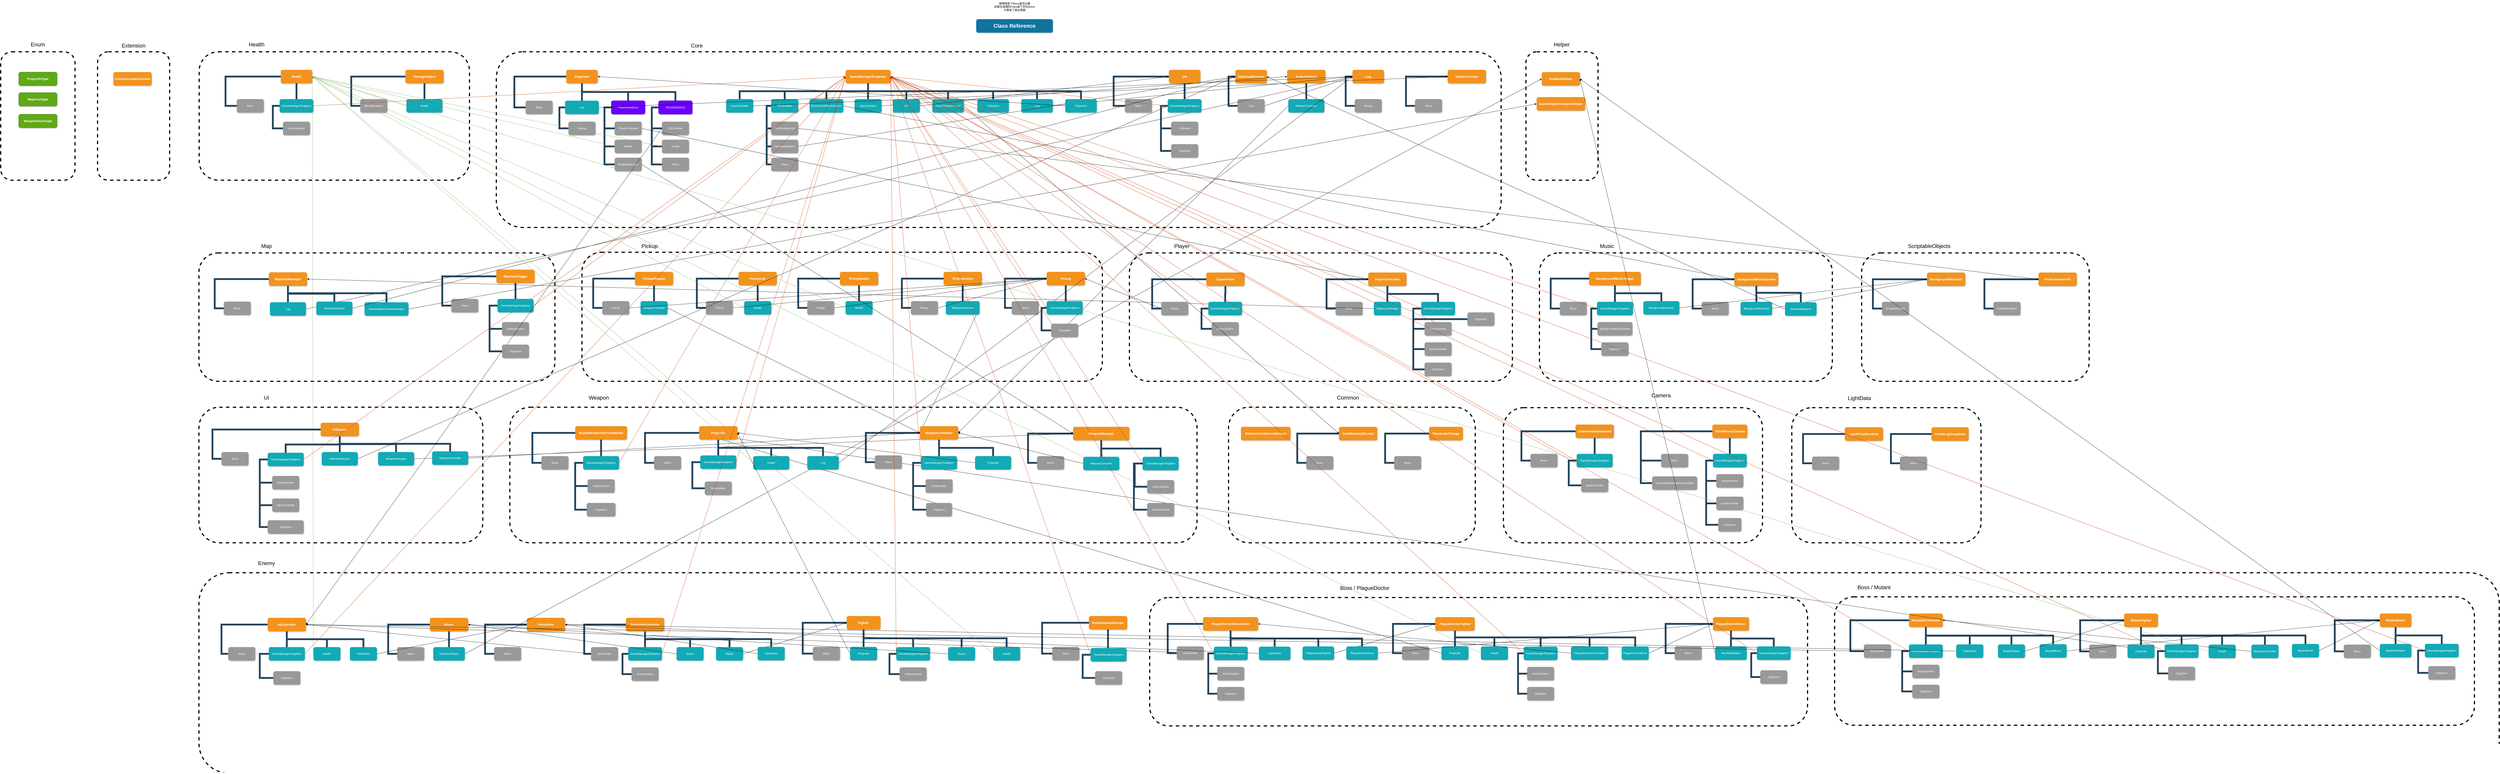 <mxfile version="26.0.4">
  <diagram name="Page-1" id="64c3da0e-402f-94eb-ee01-a36477274f13">
    <mxGraphModel dx="4941" dy="1670" grid="1" gridSize="10" guides="1" tooltips="1" connect="1" arrows="1" fold="1" page="1" pageScale="1" pageWidth="1169" pageHeight="826" background="none" math="0" shadow="0">
      <root>
        <mxCell id="0" />
        <mxCell id="1" parent="0" />
        <mxCell id="maWfSMxeO3vOhR9WVMs6-259" value="" style="rounded=1;whiteSpace=wrap;html=1;fillColor=none;dashed=1;strokeWidth=5;movable=1;resizable=1;rotatable=1;deletable=1;editable=1;locked=0;connectable=1;" parent="1" vertex="1">
          <mxGeometry x="-940" y="-590" width="4460" height="780" as="geometry" />
        </mxCell>
        <mxCell id="yK0zEDxWeEY0sFOljt33-251" value="" style="rounded=1;whiteSpace=wrap;html=1;fillColor=none;dashed=1;strokeWidth=5;movable=1;resizable=1;rotatable=1;deletable=1;editable=1;locked=0;connectable=1;" parent="1" vertex="1">
          <mxGeometry x="-2260" y="1723" width="10210" height="890" as="geometry" />
        </mxCell>
        <mxCell id="maWfSMxeO3vOhR9WVMs6-330" value="" style="rounded=1;whiteSpace=wrap;html=1;fillColor=none;dashed=1;strokeWidth=5;movable=1;resizable=1;rotatable=1;deletable=1;editable=1;locked=0;connectable=1;" parent="1" vertex="1">
          <mxGeometry x="1960" y="1833" width="2920" height="570" as="geometry" />
        </mxCell>
        <mxCell id="maWfSMxeO3vOhR9WVMs6-294" value="" style="rounded=1;whiteSpace=wrap;html=1;fillColor=none;dashed=1;strokeWidth=5;movable=1;resizable=1;rotatable=1;deletable=1;editable=1;locked=0;connectable=1;" parent="1" vertex="1">
          <mxGeometry x="5000" y="1830" width="2840" height="570" as="geometry" />
        </mxCell>
        <mxCell id="klISSUS0F5rfgamZ0uZz-238" value="" style="edgeStyle=elbowEdgeStyle;elbow=vertical;rounded=0;fontColor=#000000;endArrow=none;endFill=0;strokeWidth=8;strokeColor=#23445D;movable=1;resizable=1;rotatable=1;deletable=1;editable=1;locked=0;connectable=1;entryX=0.5;entryY=0;entryDx=0;entryDy=0;exitX=0.5;exitY=1;exitDx=0;exitDy=0;" parent="1" source="YBSwkKUkbNuIGfURtrcY-246" target="klISSUS0F5rfgamZ0uZz-228" edge="1">
          <mxGeometry width="100" height="100" relative="1" as="geometry">
            <mxPoint x="-550" y="-440" as="sourcePoint" />
            <mxPoint x="-345" y="-363" as="targetPoint" />
          </mxGeometry>
        </mxCell>
        <mxCell id="klISSUS0F5rfgamZ0uZz-228" value="BossDataStruct" style="whiteSpace=wrap;rounded=1;fillColor=#6a00ff;strokeColor=#3700CC;shadow=1;fontColor=#ffffff;movable=1;resizable=1;rotatable=1;deletable=1;editable=1;locked=0;connectable=1;" parent="1" vertex="1">
          <mxGeometry x="-220" y="-373" width="150" height="60" as="geometry" />
        </mxCell>
        <mxCell id="klISSUS0F5rfgamZ0uZz-229" value="AIController" style="whiteSpace=wrap;rounded=1;fillColor=#999999;strokeColor=none;shadow=1;fontColor=#FFFFFF;fontStyle=0;movable=1;resizable=1;rotatable=1;deletable=1;editable=1;locked=0;connectable=1;" parent="1" vertex="1">
          <mxGeometry x="-205" y="-280" width="120" height="60" as="geometry" />
        </mxCell>
        <mxCell id="klISSUS0F5rfgamZ0uZz-230" value="Health" style="whiteSpace=wrap;rounded=1;fillColor=#999999;strokeColor=none;shadow=1;fontColor=#FFFFFF;fontStyle=0;movable=1;resizable=1;rotatable=1;deletable=1;editable=1;locked=0;connectable=1;" parent="1" vertex="1">
          <mxGeometry x="-205" y="-200" width="120" height="60" as="geometry" />
        </mxCell>
        <mxCell id="klISSUS0F5rfgamZ0uZz-231" value="" style="edgeStyle=elbowEdgeStyle;elbow=horizontal;rounded=0;fontColor=#000000;endArrow=none;endFill=0;strokeWidth=8;strokeColor=#23445D;exitX=0;exitY=0.5;exitDx=0;exitDy=0;entryX=0;entryY=0.5;entryDx=0;entryDy=0;movable=1;resizable=1;rotatable=1;deletable=1;editable=1;locked=0;connectable=1;" parent="1" source="klISSUS0F5rfgamZ0uZz-228" target="klISSUS0F5rfgamZ0uZz-229" edge="1">
          <mxGeometry width="100" height="100" relative="1" as="geometry">
            <mxPoint x="-235" y="-306.5" as="sourcePoint" />
            <mxPoint x="-220" y="-213.5" as="targetPoint" />
            <Array as="points">
              <mxPoint x="-250" y="-300" />
              <mxPoint x="-320" y="-226.5" />
              <mxPoint x="-370" y="-176.5" />
              <mxPoint x="-390" y="-146.5" />
            </Array>
          </mxGeometry>
        </mxCell>
        <mxCell id="klISSUS0F5rfgamZ0uZz-232" value="" style="edgeStyle=elbowEdgeStyle;elbow=horizontal;rounded=0;fontColor=#000000;endArrow=none;endFill=0;strokeWidth=8;strokeColor=#23445D;exitX=0;exitY=0.5;exitDx=0;exitDy=0;entryX=0;entryY=0.5;entryDx=0;entryDy=0;movable=1;resizable=1;rotatable=1;deletable=1;editable=1;locked=0;connectable=1;" parent="1" source="klISSUS0F5rfgamZ0uZz-228" target="klISSUS0F5rfgamZ0uZz-230" edge="1">
          <mxGeometry width="100" height="100" relative="1" as="geometry">
            <mxPoint x="-220" y="-349" as="sourcePoint" />
            <mxPoint x="-205" y="-256" as="targetPoint" />
            <Array as="points">
              <mxPoint x="-250" y="-260" />
              <mxPoint x="-320" y="-232.5" />
              <mxPoint x="-370" y="-182.5" />
              <mxPoint x="-390" y="-152.5" />
            </Array>
          </mxGeometry>
        </mxCell>
        <mxCell id="klISSUS0F5rfgamZ0uZz-233" value="Mono" style="whiteSpace=wrap;rounded=1;fillColor=#999999;strokeColor=none;shadow=1;fontColor=#FFFFFF;fontStyle=0;movable=1;resizable=1;rotatable=1;deletable=1;editable=1;locked=0;connectable=1;" parent="1" vertex="1">
          <mxGeometry x="-205" y="-120" width="120" height="60" as="geometry" />
        </mxCell>
        <mxCell id="klISSUS0F5rfgamZ0uZz-234" value="" style="edgeStyle=elbowEdgeStyle;elbow=horizontal;rounded=0;fontColor=#000000;endArrow=none;endFill=0;strokeWidth=8;strokeColor=#23445D;exitX=0;exitY=0.5;exitDx=0;exitDy=0;entryX=0;entryY=0.5;entryDx=0;entryDy=0;movable=1;resizable=1;rotatable=1;deletable=1;editable=1;locked=0;connectable=1;" parent="1" source="klISSUS0F5rfgamZ0uZz-228" target="klISSUS0F5rfgamZ0uZz-233" edge="1">
          <mxGeometry width="100" height="100" relative="1" as="geometry">
            <mxPoint x="-210" y="-333" as="sourcePoint" />
            <mxPoint x="-195" y="-160" as="targetPoint" />
            <Array as="points">
              <mxPoint x="-250" y="-220" />
              <mxPoint x="-310" y="-222.5" />
              <mxPoint x="-360" y="-172.5" />
              <mxPoint x="-380" y="-142.5" />
            </Array>
          </mxGeometry>
        </mxCell>
        <mxCell id="akFclYAD_YdHpOMhD2yy-229" value="" style="edgeStyle=elbowEdgeStyle;elbow=vertical;rounded=0;fontColor=#000000;endArrow=none;endFill=0;strokeWidth=8;strokeColor=#23445D;movable=1;resizable=1;rotatable=1;deletable=1;editable=1;locked=0;connectable=1;entryX=0.5;entryY=0;entryDx=0;entryDy=0;exitX=0.5;exitY=1;exitDx=0;exitDy=0;" parent="1" source="YBSwkKUkbNuIGfURtrcY-246" target="akFclYAD_YdHpOMhD2yy-228" edge="1">
          <mxGeometry width="100" height="100" relative="1" as="geometry">
            <mxPoint x="-550" y="-440" as="sourcePoint" />
            <mxPoint x="-550" y="-363" as="targetPoint" />
          </mxGeometry>
        </mxCell>
        <mxCell id="e7lQxzhQhzKfDAvD6j87-305" value="" style="rounded=1;whiteSpace=wrap;html=1;fillColor=none;dashed=1;strokeWidth=5;movable=1;resizable=1;rotatable=1;deletable=1;editable=1;locked=0;connectable=1;" parent="1" vertex="1">
          <mxGeometry x="-2260" y="303" width="1580" height="570" as="geometry" />
        </mxCell>
        <mxCell id="QFhwYLSDcOj10qhfcQaG-266" value="" style="edgeStyle=elbowEdgeStyle;elbow=vertical;rounded=0;fontColor=#000000;endArrow=none;endFill=0;strokeWidth=8;strokeColor=#23445D;exitX=0.5;exitY=1;exitDx=0;exitDy=0;movable=1;resizable=1;rotatable=1;deletable=1;editable=1;locked=0;connectable=1;entryX=0.5;entryY=0;entryDx=0;entryDy=0;" parent="1" source="6" target="QFhwYLSDcOj10qhfcQaG-265" edge="1">
          <mxGeometry width="100" height="100" relative="1" as="geometry">
            <mxPoint x="450" y="-440" as="sourcePoint" />
            <mxPoint x="720" y="-370" as="targetPoint" />
          </mxGeometry>
        </mxCell>
        <mxCell id="QFhwYLSDcOj10qhfcQaG-272" value="" style="edgeStyle=elbowEdgeStyle;elbow=vertical;rounded=0;fontColor=#000000;endArrow=none;endFill=0;strokeWidth=8;strokeColor=#23445D;exitX=0.5;exitY=1;exitDx=0;exitDy=0;movable=1;resizable=1;rotatable=1;deletable=1;editable=1;locked=0;connectable=1;entryX=0.5;entryY=0;entryDx=0;entryDy=0;" parent="1" source="6" target="QFhwYLSDcOj10qhfcQaG-271" edge="1">
          <mxGeometry width="100" height="100" relative="1" as="geometry">
            <mxPoint x="450" y="-440" as="sourcePoint" />
            <mxPoint x="925" y="-370" as="targetPoint" />
          </mxGeometry>
        </mxCell>
        <mxCell id="QFhwYLSDcOj10qhfcQaG-275" value="" style="edgeStyle=elbowEdgeStyle;elbow=vertical;rounded=0;fontColor=#000000;endArrow=none;endFill=0;strokeWidth=8;strokeColor=#23445D;exitX=0.5;exitY=1;exitDx=0;exitDy=0;movable=1;resizable=1;rotatable=1;deletable=1;editable=1;locked=0;connectable=1;entryX=0.5;entryY=0;entryDx=0;entryDy=0;" parent="1" source="6" target="QFhwYLSDcOj10qhfcQaG-273" edge="1">
          <mxGeometry width="100" height="100" relative="1" as="geometry">
            <mxPoint x="720" y="-440" as="sourcePoint" />
            <mxPoint x="1120" y="-370" as="targetPoint" />
          </mxGeometry>
        </mxCell>
        <mxCell id="QFhwYLSDcOj10qhfcQaG-256" value="" style="rounded=1;whiteSpace=wrap;html=1;fillColor=none;dashed=1;strokeWidth=5;movable=1;resizable=1;rotatable=1;deletable=1;editable=1;locked=0;connectable=1;" parent="1" vertex="1">
          <mxGeometry x="3530" y="990" width="1150" height="600" as="geometry" />
        </mxCell>
        <mxCell id="EPyYE0v1D8iS-x66r_sH-229" value="" style="rounded=1;whiteSpace=wrap;html=1;fillColor=none;dashed=1;strokeWidth=5;movable=1;resizable=1;rotatable=1;deletable=1;editable=1;locked=0;connectable=1;" parent="1" vertex="1">
          <mxGeometry x="-2259" y="-590" width="1200" height="570" as="geometry" />
        </mxCell>
        <mxCell id="e7lQxzhQhzKfDAvD6j87-420" value="" style="rounded=1;whiteSpace=wrap;html=1;fillColor=none;dashed=1;strokeWidth=5;movable=1;resizable=1;rotatable=1;deletable=1;editable=1;locked=0;connectable=1;" parent="1" vertex="1">
          <mxGeometry x="1870" y="303" width="1700" height="570" as="geometry" />
        </mxCell>
        <mxCell id="yK0zEDxWeEY0sFOljt33-319" value="" style="edgeStyle=elbowEdgeStyle;elbow=vertical;rounded=0;fontColor=#000000;endArrow=none;endFill=0;strokeWidth=8;strokeColor=#23445D;exitX=0;exitY=0.5;exitDx=0;exitDy=0;entryX=0;entryY=0.5;entryDx=0;entryDy=0;movable=1;resizable=1;rotatable=1;deletable=1;editable=1;locked=0;connectable=1;" parent="1" source="maWfSMxeO3vOhR9WVMs6-281" target="yK0zEDxWeEY0sFOljt33-317" edge="1">
          <mxGeometry width="100" height="100" relative="1" as="geometry">
            <mxPoint x="5335" y="1974" as="sourcePoint" />
            <mxPoint x="4960" y="2105" as="targetPoint" />
            <Array as="points">
              <mxPoint x="5070" y="2000" />
            </Array>
          </mxGeometry>
        </mxCell>
        <mxCell id="maWfSMxeO3vOhR9WVMs6-314" value="" style="edgeStyle=elbowEdgeStyle;elbow=vertical;rounded=0;fontColor=#000000;endArrow=none;endFill=0;strokeWidth=8;strokeColor=#23445D;exitX=0.5;exitY=1;exitDx=0;exitDy=0;entryX=0.5;entryY=0;entryDx=0;entryDy=0;movable=1;resizable=1;rotatable=1;deletable=1;editable=1;locked=0;connectable=1;" parent="1" source="maWfSMxeO3vOhR9WVMs6-286" target="4TcI8_hBZ6ZCx_jfoCRI-325" edge="1">
          <mxGeometry width="100" height="100" relative="1" as="geometry">
            <mxPoint x="6370" y="2037" as="sourcePoint" />
            <mxPoint x="6540" y="2042.0" as="targetPoint" />
          </mxGeometry>
        </mxCell>
        <mxCell id="maWfSMxeO3vOhR9WVMs6-323" value="" style="edgeStyle=elbowEdgeStyle;elbow=vertical;rounded=0;fontColor=#000000;endArrow=none;endFill=0;strokeWidth=8;strokeColor=#23445D;exitX=0.5;exitY=1;exitDx=0;exitDy=0;entryX=0.5;entryY=0;entryDx=0;entryDy=0;movable=1;resizable=1;rotatable=1;deletable=1;editable=1;locked=0;connectable=1;" parent="1" source="maWfSMxeO3vOhR9WVMs6-286" target="maWfSMxeO3vOhR9WVMs6-322" edge="1">
          <mxGeometry width="100" height="100" relative="1" as="geometry">
            <mxPoint x="6370" y="2037" as="sourcePoint" />
            <mxPoint x="6920" y="2108" as="targetPoint" />
          </mxGeometry>
        </mxCell>
        <mxCell id="yK0zEDxWeEY0sFOljt33-236" value="" style="rounded=1;whiteSpace=wrap;html=1;fillColor=none;dashed=1;strokeWidth=5;movable=1;resizable=1;rotatable=1;deletable=1;editable=1;locked=0;connectable=1;" parent="1" vertex="1">
          <mxGeometry x="2310" y="988" width="1095" height="602" as="geometry" />
        </mxCell>
        <mxCell id="maWfSMxeO3vOhR9WVMs6-365" value="" style="edgeStyle=elbowEdgeStyle;elbow=vertical;rounded=0;fontColor=#000000;endArrow=none;endFill=0;strokeWidth=8;strokeColor=#23445D;exitX=0.5;exitY=1;exitDx=0;exitDy=0;entryX=0.5;entryY=0;entryDx=0;entryDy=0;movable=1;resizable=1;rotatable=1;deletable=1;editable=1;locked=0;connectable=1;" parent="1" source="maWfSMxeO3vOhR9WVMs6-335" target="maWfSMxeO3vOhR9WVMs6-364" edge="1">
          <mxGeometry width="100" height="100" relative="1" as="geometry">
            <mxPoint x="3320" y="1990" as="sourcePoint" />
            <mxPoint x="3870" y="2061" as="targetPoint" />
            <Array as="points">
              <mxPoint x="3500" y="2010" />
            </Array>
          </mxGeometry>
        </mxCell>
        <mxCell id="maWfSMxeO3vOhR9WVMs6-357" value="" style="edgeStyle=elbowEdgeStyle;elbow=vertical;rounded=0;fontColor=#000000;endArrow=none;endFill=0;strokeWidth=8;strokeColor=#23445D;exitX=0;exitY=0.5;exitDx=0;exitDy=0;entryX=0;entryY=0.5;entryDx=0;entryDy=0;movable=1;resizable=1;rotatable=1;deletable=1;editable=1;locked=0;connectable=1;" parent="1" source="maWfSMxeO3vOhR9WVMs6-375" target="maWfSMxeO3vOhR9WVMs6-356" edge="1">
          <mxGeometry width="100" height="100" relative="1" as="geometry">
            <mxPoint x="3135" y="1990" as="sourcePoint" />
            <mxPoint x="3135" y="2060" as="targetPoint" />
            <Array as="points">
              <mxPoint x="3595" y="2170" />
            </Array>
          </mxGeometry>
        </mxCell>
        <mxCell id="maWfSMxeO3vOhR9WVMs6-378" value="" style="edgeStyle=elbowEdgeStyle;elbow=vertical;rounded=0;fontColor=#000000;endArrow=none;endFill=0;strokeWidth=8;strokeColor=#23445D;exitX=0.5;exitY=1;exitDx=0;exitDy=0;entryX=0.5;entryY=0;entryDx=0;entryDy=0;movable=1;resizable=1;rotatable=1;deletable=1;editable=1;locked=0;connectable=1;" parent="1" source="maWfSMxeO3vOhR9WVMs6-335" target="maWfSMxeO3vOhR9WVMs6-375" edge="1">
          <mxGeometry width="100" height="100" relative="1" as="geometry">
            <mxPoint x="3320" y="1990" as="sourcePoint" />
            <mxPoint x="4060" y="2060" as="targetPoint" />
            <Array as="points">
              <mxPoint x="3600" y="2010" />
            </Array>
          </mxGeometry>
        </mxCell>
        <mxCell id="e7lQxzhQhzKfDAvD6j87-524" value="" style="edgeStyle=elbowEdgeStyle;elbow=horizontal;rounded=0;fontColor=#000000;endArrow=none;endFill=0;strokeWidth=8;strokeColor=#23445D;exitX=0;exitY=0.5;exitDx=0;exitDy=0;entryX=0;entryY=0.5;entryDx=0;entryDy=0;movable=1;resizable=1;rotatable=1;deletable=1;editable=1;locked=0;connectable=1;" parent="1" source="e7lQxzhQhzKfDAvD6j87-522" target="e7lQxzhQhzKfDAvD6j87-523" edge="1">
          <mxGeometry width="100" height="100" relative="1" as="geometry">
            <mxPoint x="-300" y="1120.0" as="sourcePoint" />
            <mxPoint x="-360" y="1320" as="targetPoint" />
            <Array as="points">
              <mxPoint x="-280" y="1150" />
              <mxPoint x="-340" y="1170" />
              <mxPoint x="-390" y="1220" />
              <mxPoint x="-410" y="1250" />
            </Array>
          </mxGeometry>
        </mxCell>
        <mxCell id="maWfSMxeO3vOhR9WVMs6-329" value="" style="edgeStyle=elbowEdgeStyle;elbow=vertical;rounded=0;fontColor=#000000;endArrow=none;endFill=0;strokeWidth=8;strokeColor=#23445D;exitX=0;exitY=0.5;exitDx=0;exitDy=0;entryX=0;entryY=0.5;entryDx=0;entryDy=0;movable=1;resizable=1;rotatable=1;deletable=1;editable=1;locked=0;connectable=1;" parent="1" source="200" target="199" edge="1">
          <mxGeometry width="100" height="100" relative="1" as="geometry">
            <mxPoint x="3788" y="1255" as="sourcePoint" />
            <mxPoint x="3788" y="1325" as="targetPoint" />
            <Array as="points">
              <mxPoint x="3820" y="1285" />
            </Array>
          </mxGeometry>
        </mxCell>
        <mxCell id="e7lQxzhQhzKfDAvD6j87-527" value="" style="edgeStyle=elbowEdgeStyle;elbow=horizontal;rounded=0;fontColor=#000000;endArrow=none;endFill=0;strokeWidth=8;strokeColor=#23445D;exitX=0;exitY=0.5;exitDx=0;exitDy=0;entryX=0;entryY=0.5;entryDx=0;entryDy=0;movable=1;resizable=1;rotatable=1;deletable=1;editable=1;locked=0;connectable=1;" parent="1" source="e7lQxzhQhzKfDAvD6j87-525" target="e7lQxzhQhzKfDAvD6j87-526" edge="1">
          <mxGeometry width="100" height="100" relative="1" as="geometry">
            <mxPoint x="680" y="1132.0" as="sourcePoint" />
            <mxPoint x="620" y="1332" as="targetPoint" />
            <Array as="points">
              <mxPoint x="700" y="1162" />
              <mxPoint x="640" y="1182" />
              <mxPoint x="590" y="1232" />
              <mxPoint x="570" y="1262" />
            </Array>
          </mxGeometry>
        </mxCell>
        <mxCell id="e7lQxzhQhzKfDAvD6j87-540" value="" style="edgeStyle=elbowEdgeStyle;elbow=horizontal;rounded=0;fontColor=#000000;endArrow=none;endFill=0;strokeWidth=8;strokeColor=#23445D;exitX=0;exitY=0.5;exitDx=0;exitDy=0;entryX=0;entryY=0.5;entryDx=0;entryDy=0;movable=1;resizable=1;rotatable=1;deletable=1;editable=1;locked=0;connectable=1;" parent="1" source="e7lQxzhQhzKfDAvD6j87-538" target="e7lQxzhQhzKfDAvD6j87-539" edge="1">
          <mxGeometry width="100" height="100" relative="1" as="geometry">
            <mxPoint x="1400" y="1135.0" as="sourcePoint" />
            <mxPoint x="1340" y="1335" as="targetPoint" />
            <Array as="points">
              <mxPoint x="1420" y="1165" />
              <mxPoint x="1360" y="1185" />
              <mxPoint x="1310" y="1235" />
              <mxPoint x="1290" y="1265" />
            </Array>
          </mxGeometry>
        </mxCell>
        <mxCell id="e7lQxzhQhzKfDAvD6j87-404" value="" style="edgeStyle=elbowEdgeStyle;elbow=horizontal;rounded=0;fontColor=#000000;endArrow=none;endFill=0;strokeWidth=8;strokeColor=#23445D;exitX=0;exitY=0.5;exitDx=0;exitDy=0;entryX=0;entryY=0.5;entryDx=0;entryDy=0;movable=1;resizable=1;rotatable=1;deletable=1;editable=1;locked=0;connectable=1;" parent="1" source="e7lQxzhQhzKfDAvD6j87-406" target="e7lQxzhQhzKfDAvD6j87-407" edge="1">
          <mxGeometry width="100" height="100" relative="1" as="geometry">
            <mxPoint x="5150" y="450.0" as="sourcePoint" />
            <mxPoint x="5090" y="650" as="targetPoint" />
            <Array as="points">
              <mxPoint x="5170" y="480" />
              <mxPoint x="5110" y="500" />
              <mxPoint x="5060" y="550" />
              <mxPoint x="5040" y="580" />
            </Array>
          </mxGeometry>
        </mxCell>
        <mxCell id="yK0zEDxWeEY0sFOljt33-280" value="" style="edgeStyle=elbowEdgeStyle;elbow=horizontal;rounded=0;fontColor=#000000;endArrow=none;endFill=0;strokeWidth=8;strokeColor=#23445D;exitX=0;exitY=0.5;exitDx=0;exitDy=0;entryX=0;entryY=0.5;entryDx=0;entryDy=0;movable=1;resizable=1;rotatable=1;deletable=1;editable=1;locked=0;connectable=1;" parent="1" source="yK0zEDxWeEY0sFOljt33-278" target="yK0zEDxWeEY0sFOljt33-279" edge="1">
          <mxGeometry width="100" height="100" relative="1" as="geometry">
            <mxPoint x="2725" y="450.0" as="sourcePoint" />
            <mxPoint x="2665" y="650" as="targetPoint" />
            <Array as="points">
              <mxPoint x="2745" y="480" />
              <mxPoint x="2685" y="500" />
              <mxPoint x="2635" y="550" />
              <mxPoint x="2615" y="580" />
            </Array>
          </mxGeometry>
        </mxCell>
        <mxCell id="e7lQxzhQhzKfDAvD6j87-405" value="" style="rounded=1;whiteSpace=wrap;html=1;fillColor=none;dashed=1;strokeWidth=5;movable=1;resizable=1;rotatable=1;deletable=1;editable=1;locked=0;connectable=1;" parent="1" vertex="1">
          <mxGeometry x="5120" y="303" width="1010" height="570" as="geometry" />
        </mxCell>
        <mxCell id="e7lQxzhQhzKfDAvD6j87-335" value="" style="rounded=1;whiteSpace=wrap;html=1;fillColor=none;dashed=1;strokeWidth=5;movable=1;resizable=1;rotatable=1;deletable=1;editable=1;locked=0;connectable=1;" parent="1" vertex="1">
          <mxGeometry x="-560" y="300" width="2310" height="573" as="geometry" />
        </mxCell>
        <mxCell id="yK0zEDxWeEY0sFOljt33-234" value="" style="edgeStyle=elbowEdgeStyle;elbow=vertical;rounded=0;fontColor=#000000;endArrow=none;endFill=0;strokeWidth=8;strokeColor=#23445D;exitX=0.5;exitY=1;exitDx=0;exitDy=0;entryX=0.5;entryY=0;entryDx=0;entryDy=0;movable=1;resizable=1;rotatable=1;deletable=1;editable=1;locked=0;connectable=1;" parent="1" source="maWfSMxeO3vOhR9WVMs6-387" target="yK0zEDxWeEY0sFOljt33-232" edge="1">
          <mxGeometry width="100" height="100" relative="1" as="geometry">
            <mxPoint x="700" y="1985" as="sourcePoint" />
            <mxPoint x="915" y="2056" as="targetPoint" />
          </mxGeometry>
        </mxCell>
        <mxCell id="yK0zEDxWeEY0sFOljt33-235" value="" style="edgeStyle=elbowEdgeStyle;elbow=vertical;rounded=0;fontColor=#000000;endArrow=none;endFill=0;strokeWidth=8;strokeColor=#23445D;exitX=0.5;exitY=1;exitDx=0;exitDy=0;entryX=0.5;entryY=0;entryDx=0;entryDy=0;movable=1;resizable=1;rotatable=1;deletable=1;editable=1;locked=0;connectable=1;" parent="1" source="maWfSMxeO3vOhR9WVMs6-387" target="yK0zEDxWeEY0sFOljt33-233" edge="1">
          <mxGeometry width="100" height="100" relative="1" as="geometry">
            <mxPoint x="700" y="1985" as="sourcePoint" />
            <mxPoint x="1130" y="2056" as="targetPoint" />
          </mxGeometry>
        </mxCell>
        <mxCell id="yK0zEDxWeEY0sFOljt33-298" value="" style="edgeStyle=elbowEdgeStyle;elbow=horizontal;rounded=0;fontColor=#000000;endArrow=none;endFill=0;strokeWidth=8;strokeColor=#23445D;exitX=0;exitY=0.5;exitDx=0;exitDy=0;entryX=0;entryY=0.5;entryDx=0;entryDy=0;movable=1;resizable=1;rotatable=1;deletable=1;editable=1;locked=0;connectable=1;" parent="1" source="yK0zEDxWeEY0sFOljt33-296" target="yK0zEDxWeEY0sFOljt33-297" edge="1">
          <mxGeometry width="100" height="100" relative="1" as="geometry">
            <mxPoint x="-570" y="1983.0" as="sourcePoint" />
            <mxPoint x="-630" y="2183" as="targetPoint" />
            <Array as="points">
              <mxPoint x="-550" y="2013" />
              <mxPoint x="-610" y="2033" />
              <mxPoint x="-660" y="2083" />
              <mxPoint x="-680" y="2113" />
            </Array>
          </mxGeometry>
        </mxCell>
        <mxCell id="2" value="Class Reference" style="whiteSpace=wrap;rounded=1;shadow=1;fillColor=#10739E;strokeColor=none;fontColor=#FFFFFF;fontStyle=1;fontSize=24;movable=1;resizable=1;rotatable=1;deletable=1;editable=1;locked=0;connectable=1;" parent="1" vertex="1">
          <mxGeometry x="1190" y="-735" width="340" height="60" as="geometry" />
        </mxCell>
        <mxCell id="5" value="CameraFollowSmooth" style="whiteSpace=wrap;rounded=1;fillColor=#F2931E;strokeColor=none;shadow=1;fontColor=#FFFFFF;fontStyle=1;fontSize=14;movable=1;resizable=1;rotatable=1;deletable=1;editable=1;locked=0;connectable=1;" parent="1" vertex="1">
          <mxGeometry x="3850" y="1065" width="170" height="60" as="geometry" />
        </mxCell>
        <mxCell id="6" value="GameManagerSingleton" style="whiteSpace=wrap;rounded=1;fillColor=#F2931E;strokeColor=none;shadow=1;fontColor=#FFFFFF;fontStyle=1;fontSize=14;movable=1;resizable=1;rotatable=1;deletable=1;editable=1;locked=0;connectable=1;" parent="1" vertex="1">
          <mxGeometry x="610" y="-510" width="200" height="60" as="geometry" />
        </mxCell>
        <mxCell id="8" value="AddrssableAsync" style="whiteSpace=wrap;rounded=1;fillColor=#F2931E;strokeColor=none;shadow=1;fontColor=#FFFFFF;fontStyle=1;fontSize=14;movable=1;resizable=1;rotatable=1;deletable=1;editable=1;locked=0;connectable=1;" parent="1" vertex="1">
          <mxGeometry x="2340" y="-510.0" width="140" height="60" as="geometry" />
        </mxCell>
        <mxCell id="10" value="GameManagerSingleton" style="whiteSpace=wrap;rounded=1;fillColor=#12AAB5;strokeColor=none;shadow=1;fontColor=#FFFFFF;movable=1;resizable=1;rotatable=1;deletable=1;editable=1;locked=0;connectable=1;" parent="1" vertex="1">
          <mxGeometry x="-1902" y="-380" width="150" height="60" as="geometry" />
        </mxCell>
        <mxCell id="103" value="" style="edgeStyle=elbowEdgeStyle;elbow=vertical;rounded=0;fontColor=#000000;endArrow=none;endFill=0;strokeWidth=8;strokeColor=#23445D;movable=1;resizable=1;rotatable=1;deletable=1;editable=1;locked=0;connectable=1;" parent="1" source="3" target="10" edge="1">
          <mxGeometry width="100" height="100" relative="1" as="geometry">
            <mxPoint x="-1922" y="-390" as="sourcePoint" />
            <mxPoint x="-1822" y="-490" as="targetPoint" />
          </mxGeometry>
        </mxCell>
        <mxCell id="133" value="InputController" style="whiteSpace=wrap;rounded=1;fillColor=#12AAB5;strokeColor=none;shadow=1;fontColor=#FFFFFF;movable=1;resizable=1;rotatable=1;deletable=1;editable=1;locked=0;connectable=1;" parent="1" vertex="1">
          <mxGeometry x="80.0" y="-380" width="120" height="60" as="geometry" />
        </mxCell>
        <mxCell id="134" value="PoolInstaller" style="whiteSpace=wrap;rounded=1;fillColor=#12AAB5;strokeColor=none;shadow=1;fontColor=#FFFFFF;movable=1;resizable=1;rotatable=1;deletable=1;editable=1;locked=0;connectable=1;" parent="1" vertex="1">
          <mxGeometry x="280.0" y="-380" width="120" height="60" as="geometry" />
        </mxCell>
        <mxCell id="140" value="PoolContainerSO" style="whiteSpace=wrap;rounded=1;fillColor=#999999;strokeColor=none;shadow=1;fontColor=#FFFFFF;fontStyle=0;movable=1;resizable=1;rotatable=1;deletable=1;editable=1;locked=0;connectable=1;" parent="1" vertex="1">
          <mxGeometry x="280.0" y="-280" width="120" height="60" as="geometry" />
        </mxCell>
        <mxCell id="141" value="AddrssableAsync" style="whiteSpace=wrap;rounded=1;fillColor=#999999;strokeColor=none;shadow=1;fontColor=#FFFFFF;fontStyle=0;movable=1;resizable=1;rotatable=1;deletable=1;editable=1;locked=0;connectable=1;" parent="1" vertex="1">
          <mxGeometry x="280.0" y="-200" width="120" height="60" as="geometry" />
        </mxCell>
        <mxCell id="142" value="Mono" style="whiteSpace=wrap;rounded=1;fillColor=#999999;strokeColor=none;shadow=1;fontColor=#FFFFFF;fontStyle=0;movable=1;resizable=1;rotatable=1;deletable=1;editable=1;locked=0;connectable=1;" parent="1" vertex="1">
          <mxGeometry x="280.0" y="-120" width="120" height="60" as="geometry" />
        </mxCell>
        <mxCell id="150" value="" style="edgeStyle=elbowEdgeStyle;elbow=horizontal;rounded=0;fontColor=#000000;endArrow=none;endFill=0;strokeWidth=8;strokeColor=#23445D;movable=1;resizable=1;rotatable=1;deletable=1;editable=1;locked=0;connectable=1;" parent="1" source="134" target="140" edge="1">
          <mxGeometry width="100" height="100" relative="1" as="geometry">
            <mxPoint x="250" y="-350.0" as="sourcePoint" />
            <mxPoint x="260.0" y="-250" as="targetPoint" />
            <Array as="points">
              <mxPoint x="260" y="-300" />
            </Array>
          </mxGeometry>
        </mxCell>
        <mxCell id="151" value="" style="edgeStyle=elbowEdgeStyle;elbow=horizontal;rounded=0;fontColor=#000000;endArrow=none;endFill=0;strokeWidth=8;strokeColor=#23445D;movable=1;resizable=1;rotatable=1;deletable=1;editable=1;locked=0;connectable=1;" parent="1" source="134" target="141" edge="1">
          <mxGeometry width="100" height="100" relative="1" as="geometry">
            <mxPoint x="260" y="-350" as="sourcePoint" />
            <mxPoint x="260.0" y="-170" as="targetPoint" />
            <Array as="points">
              <mxPoint x="260" y="-260" />
            </Array>
          </mxGeometry>
        </mxCell>
        <mxCell id="154" value="" style="edgeStyle=elbowEdgeStyle;elbow=horizontal;rounded=0;fontColor=#000000;endArrow=none;endFill=0;strokeWidth=8;strokeColor=#23445D;movable=1;resizable=1;rotatable=1;deletable=1;editable=1;locked=0;connectable=1;" parent="1" source="134" target="142" edge="1">
          <mxGeometry width="100" height="100" relative="1" as="geometry">
            <mxPoint x="260" y="-350" as="sourcePoint" />
            <mxPoint x="260.0" y="-90" as="targetPoint" />
            <Array as="points">
              <mxPoint x="260" y="-210" />
            </Array>
          </mxGeometry>
        </mxCell>
        <mxCell id="155" value="BackgroundMusicSystem" style="whiteSpace=wrap;rounded=1;fillColor=#12AAB5;strokeColor=none;shadow=1;fontColor=#FFFFFF;movable=1;resizable=1;rotatable=1;deletable=1;editable=1;locked=0;connectable=1;" parent="1" vertex="1">
          <mxGeometry x="450" y="-380" width="150" height="60" as="geometry" />
        </mxCell>
        <mxCell id="QFhwYLSDcOj10qhfcQaG-255" style="rounded=0;orthogonalLoop=1;jettySize=auto;html=1;exitX=1;exitY=0.5;exitDx=0;exitDy=0;entryX=0;entryY=0.5;entryDx=0;entryDy=0;" parent="1" source="156" target="QFhwYLSDcOj10qhfcQaG-248" edge="1">
          <mxGeometry relative="1" as="geometry" />
        </mxCell>
        <mxCell id="156" value="ActionSystem" style="whiteSpace=wrap;rounded=1;fillColor=#12AAB5;strokeColor=none;shadow=1;fontColor=#FFFFFF;movable=1;resizable=1;rotatable=1;deletable=1;editable=1;locked=0;connectable=1;" parent="1" vertex="1">
          <mxGeometry x="650.0" y="-380.0" width="120" height="60" as="geometry" />
        </mxCell>
        <mxCell id="anAw166bB8f-W9SXpmV_-232" style="rounded=0;orthogonalLoop=1;jettySize=auto;html=1;exitX=1;exitY=0.5;exitDx=0;exitDy=0;entryX=0;entryY=0.5;entryDx=0;entryDy=0;" parent="1" source="181" target="xqmguFVkjhTjHQEfTIsZ-241" edge="1">
          <mxGeometry relative="1" as="geometry" />
        </mxCell>
        <mxCell id="181" value="Log" style="whiteSpace=wrap;rounded=1;fillColor=#999999;strokeColor=none;shadow=1;fontColor=#FFFFFF;fontStyle=0;movable=1;resizable=1;rotatable=1;deletable=1;editable=1;locked=0;connectable=1;" parent="1" vertex="1">
          <mxGeometry x="2350" y="-380" width="120" height="60" as="geometry" />
        </mxCell>
        <mxCell id="199" value="InputController" style="whiteSpace=wrap;rounded=1;fillColor=#999999;strokeColor=none;shadow=1;fontColor=#FFFFFF;align=center;verticalAlign=middle;fontFamily=Helvetica;fontSize=12;fontStyle=0;movable=1;resizable=1;rotatable=1;deletable=1;editable=1;locked=0;connectable=1;" parent="1" vertex="1">
          <mxGeometry x="3875" y="1305.0" width="120" height="60" as="geometry" />
        </mxCell>
        <mxCell id="200" value="GameManagerSingleton" style="whiteSpace=wrap;rounded=1;fillColor=#12AAB5;strokeColor=none;shadow=1;fontColor=#FFFFFF;movable=1;resizable=1;rotatable=1;deletable=1;editable=1;locked=0;connectable=1;" parent="1" vertex="1">
          <mxGeometry x="3855" y="1195" width="160" height="60" as="geometry" />
        </mxCell>
        <mxCell id="221" value="" style="edgeStyle=elbowEdgeStyle;elbow=vertical;rounded=0;fontColor=#000000;endArrow=none;endFill=0;strokeWidth=8;strokeColor=#23445D;movable=1;resizable=1;rotatable=1;deletable=1;editable=1;locked=0;connectable=1;" parent="1" source="6" target="133" edge="1">
          <mxGeometry width="100" height="100" relative="1" as="geometry">
            <mxPoint x="50" y="-410" as="sourcePoint" />
            <mxPoint x="150" y="-510" as="targetPoint" />
          </mxGeometry>
        </mxCell>
        <mxCell id="222" value="" style="edgeStyle=elbowEdgeStyle;elbow=vertical;rounded=0;fontColor=#000000;endArrow=none;endFill=0;strokeWidth=8;strokeColor=#23445D;movable=1;resizable=1;rotatable=1;deletable=1;editable=1;locked=0;connectable=1;" parent="1" source="6" target="134" edge="1">
          <mxGeometry width="100" height="100" relative="1" as="geometry">
            <mxPoint x="300" y="-400" as="sourcePoint" />
            <mxPoint x="400" y="-500" as="targetPoint" />
          </mxGeometry>
        </mxCell>
        <mxCell id="223" value="" style="edgeStyle=elbowEdgeStyle;elbow=vertical;rounded=0;fontColor=#000000;endArrow=none;endFill=0;strokeWidth=8;strokeColor=#23445D;exitX=0.5;exitY=1;exitDx=0;exitDy=0;movable=1;resizable=1;rotatable=1;deletable=1;editable=1;locked=0;connectable=1;" parent="1" source="6" target="155" edge="1">
          <mxGeometry width="100" height="100" relative="1" as="geometry">
            <mxPoint x="610" y="-380" as="sourcePoint" />
            <mxPoint x="510" y="-490" as="targetPoint" />
          </mxGeometry>
        </mxCell>
        <mxCell id="224" value="" style="edgeStyle=elbowEdgeStyle;elbow=vertical;rounded=0;fontColor=#000000;endArrow=none;endFill=0;strokeWidth=8;strokeColor=#23445D;exitX=0.5;exitY=1;exitDx=0;exitDy=0;movable=1;resizable=1;rotatable=1;deletable=1;editable=1;locked=0;connectable=1;" parent="1" source="6" target="156" edge="1">
          <mxGeometry width="100" height="100" relative="1" as="geometry">
            <mxPoint x="700" y="-390" as="sourcePoint" />
            <mxPoint x="800" y="-490" as="targetPoint" />
          </mxGeometry>
        </mxCell>
        <mxCell id="228" value="" style="edgeStyle=elbowEdgeStyle;elbow=vertical;rounded=0;fontColor=#000000;endArrow=none;endFill=0;strokeWidth=8;strokeColor=#23445D;movable=1;resizable=1;rotatable=1;deletable=1;editable=1;locked=0;connectable=1;" parent="1" source="5" target="200" edge="1">
          <mxGeometry width="100" height="100" relative="1" as="geometry">
            <mxPoint x="4010" y="1185" as="sourcePoint" />
            <mxPoint x="4110" y="1085" as="targetPoint" />
          </mxGeometry>
        </mxCell>
        <mxCell id="xqmguFVkjhTjHQEfTIsZ-238" value="" style="edgeStyle=elbowEdgeStyle;elbow=horizontal;rounded=0;fontColor=#000000;endArrow=none;endFill=0;strokeWidth=8;strokeColor=#23445D;exitX=0;exitY=0.5;exitDx=0;exitDy=0;entryX=0;entryY=0.5;entryDx=0;entryDy=0;movable=1;resizable=1;rotatable=1;deletable=1;editable=1;locked=0;connectable=1;" parent="1" source="8" target="181" edge="1">
          <mxGeometry width="100" height="100" relative="1" as="geometry">
            <mxPoint x="2350" y="-470" as="sourcePoint" />
            <mxPoint x="2360" y="-260" as="targetPoint" />
            <Array as="points">
              <mxPoint x="2310" y="-340" />
              <mxPoint x="2270" y="-380" />
              <mxPoint x="2220" y="-330" />
              <mxPoint x="2200" y="-300" />
            </Array>
          </mxGeometry>
        </mxCell>
        <mxCell id="xqmguFVkjhTjHQEfTIsZ-241" value="Log" style="whiteSpace=wrap;rounded=1;fillColor=#F2931E;strokeColor=none;shadow=1;fontColor=#FFFFFF;fontStyle=1;fontSize=14;movable=1;resizable=1;rotatable=1;deletable=1;editable=1;locked=0;connectable=1;" parent="1" vertex="1">
          <mxGeometry x="2860" y="-510.0" width="140" height="60" as="geometry" />
        </mxCell>
        <mxCell id="xqmguFVkjhTjHQEfTIsZ-242" value="Debug" style="whiteSpace=wrap;rounded=1;fillColor=#999999;strokeColor=none;shadow=1;fontColor=#FFFFFF;fontStyle=0;movable=1;resizable=1;rotatable=1;deletable=1;editable=1;locked=0;connectable=1;" parent="1" vertex="1">
          <mxGeometry x="2870" y="-380" width="120" height="60" as="geometry" />
        </mxCell>
        <mxCell id="xqmguFVkjhTjHQEfTIsZ-246" value="" style="edgeStyle=elbowEdgeStyle;elbow=horizontal;rounded=0;fontColor=#000000;endArrow=none;endFill=0;strokeWidth=8;strokeColor=#23445D;exitX=0;exitY=0.5;exitDx=0;exitDy=0;entryX=0;entryY=0.5;entryDx=0;entryDy=0;movable=1;resizable=1;rotatable=1;deletable=1;editable=1;locked=0;connectable=1;" parent="1" source="xqmguFVkjhTjHQEfTIsZ-241" target="xqmguFVkjhTjHQEfTIsZ-242" edge="1">
          <mxGeometry width="100" height="100" relative="1" as="geometry">
            <mxPoint x="2810" y="-450.0" as="sourcePoint" />
            <mxPoint x="2750" y="-250" as="targetPoint" />
            <Array as="points">
              <mxPoint x="2830" y="-420" />
              <mxPoint x="2770" y="-400" />
              <mxPoint x="2720" y="-350" />
              <mxPoint x="2700" y="-320" />
            </Array>
          </mxGeometry>
        </mxCell>
        <mxCell id="xqmguFVkjhTjHQEfTIsZ-251" value="順便檢查了Mono是否必要&lt;div&gt;如果在這裡的Class底下存在Mono&lt;/div&gt;&lt;div&gt;代表拔了會出問題&lt;/div&gt;" style="text;html=1;align=center;verticalAlign=middle;resizable=1;points=[];autosize=1;strokeColor=none;fillColor=none;movable=1;rotatable=1;deletable=1;editable=1;locked=0;connectable=1;" parent="1" vertex="1">
          <mxGeometry x="1260" y="-820" width="200" height="60" as="geometry" />
        </mxCell>
        <mxCell id="xqmguFVkjhTjHQEfTIsZ-253" value="Mono" style="whiteSpace=wrap;rounded=1;fillColor=#999999;strokeColor=none;shadow=1;fontColor=#FFFFFF;fontStyle=0;movable=1;resizable=1;rotatable=1;deletable=1;editable=1;locked=0;connectable=1;" parent="1" vertex="1">
          <mxGeometry x="3650" y="1195" width="120" height="60" as="geometry" />
        </mxCell>
        <mxCell id="xqmguFVkjhTjHQEfTIsZ-254" value="" style="edgeStyle=elbowEdgeStyle;elbow=horizontal;rounded=0;fontColor=#000000;endArrow=none;endFill=0;strokeWidth=8;strokeColor=#23445D;entryX=0;entryY=0.5;entryDx=0;entryDy=0;exitX=0;exitY=0.5;exitDx=0;exitDy=0;movable=1;resizable=1;rotatable=1;deletable=1;editable=1;locked=0;connectable=1;" parent="1" source="5" target="xqmguFVkjhTjHQEfTIsZ-253" edge="1">
          <mxGeometry width="100" height="100" relative="1" as="geometry">
            <mxPoint x="3800" y="1095" as="sourcePoint" />
            <mxPoint x="3850" y="1335" as="targetPoint" />
            <Array as="points">
              <mxPoint x="3610" y="1125" />
            </Array>
          </mxGeometry>
        </mxCell>
        <mxCell id="YBSwkKUkbNuIGfURtrcY-244" value="Mono" style="whiteSpace=wrap;rounded=1;fillColor=#999999;strokeColor=none;shadow=1;fontColor=#FFFFFF;fontStyle=0;movable=1;resizable=1;rotatable=1;deletable=1;editable=1;locked=0;connectable=1;" parent="1" vertex="1">
          <mxGeometry x="-2092" y="-380" width="120" height="60" as="geometry" />
        </mxCell>
        <mxCell id="YBSwkKUkbNuIGfURtrcY-245" value="" style="edgeStyle=elbowEdgeStyle;elbow=vertical;rounded=0;fontColor=#000000;endArrow=none;endFill=0;strokeWidth=8;strokeColor=#23445D;exitX=0;exitY=0.5;exitDx=0;exitDy=0;entryX=0;entryY=0.5;entryDx=0;entryDy=0;movable=1;resizable=1;rotatable=1;deletable=1;editable=1;locked=0;connectable=1;" parent="1" source="3" target="YBSwkKUkbNuIGfURtrcY-244" edge="1">
          <mxGeometry width="100" height="100" relative="1" as="geometry">
            <mxPoint x="-1817" y="-440" as="sourcePoint" />
            <mxPoint x="-1917" y="-370" as="targetPoint" />
            <Array as="points">
              <mxPoint x="-2142" y="-420" />
            </Array>
          </mxGeometry>
        </mxCell>
        <mxCell id="YBSwkKUkbNuIGfURtrcY-246" value="Organism" style="whiteSpace=wrap;rounded=1;fillColor=#F2931E;strokeColor=none;shadow=1;fontColor=#FFFFFF;fontStyle=1;fontSize=14;movable=1;resizable=1;rotatable=1;deletable=1;editable=1;locked=0;connectable=1;" parent="1" vertex="1">
          <mxGeometry x="-630" y="-510.0" width="140" height="60" as="geometry" />
        </mxCell>
        <mxCell id="YBSwkKUkbNuIGfURtrcY-247" value="Log" style="whiteSpace=wrap;rounded=1;fillColor=#12AAB5;strokeColor=none;shadow=1;fontColor=#FFFFFF;movable=1;resizable=1;rotatable=1;deletable=1;editable=1;locked=0;connectable=1;" parent="1" vertex="1">
          <mxGeometry x="-635" y="-373" width="150" height="60" as="geometry" />
        </mxCell>
        <mxCell id="YBSwkKUkbNuIGfURtrcY-248" value="" style="edgeStyle=elbowEdgeStyle;elbow=vertical;rounded=0;fontColor=#000000;endArrow=none;endFill=0;strokeWidth=8;strokeColor=#23445D;movable=1;resizable=1;rotatable=1;deletable=1;editable=1;locked=0;connectable=1;" parent="1" source="YBSwkKUkbNuIGfURtrcY-246" target="YBSwkKUkbNuIGfURtrcY-247" edge="1">
          <mxGeometry width="100" height="100" relative="1" as="geometry">
            <mxPoint x="-650" y="-390" as="sourcePoint" />
            <mxPoint x="-550" y="-490" as="targetPoint" />
          </mxGeometry>
        </mxCell>
        <mxCell id="YBSwkKUkbNuIGfURtrcY-255" value="Mono" style="whiteSpace=wrap;rounded=1;fillColor=#999999;strokeColor=none;shadow=1;fontColor=#FFFFFF;fontStyle=0;movable=1;resizable=1;rotatable=1;deletable=1;editable=1;locked=0;connectable=1;" parent="1" vertex="1">
          <mxGeometry x="-810.0" y="-373" width="120" height="60" as="geometry" />
        </mxCell>
        <mxCell id="YBSwkKUkbNuIGfURtrcY-256" value="" style="edgeStyle=elbowEdgeStyle;elbow=vertical;rounded=0;fontColor=#000000;endArrow=none;endFill=0;strokeWidth=8;strokeColor=#23445D;exitX=0;exitY=0.5;exitDx=0;exitDy=0;entryX=0;entryY=0.5;entryDx=0;entryDy=0;movable=1;resizable=1;rotatable=1;deletable=1;editable=1;locked=0;connectable=1;" parent="1" source="YBSwkKUkbNuIGfURtrcY-246" target="YBSwkKUkbNuIGfURtrcY-255" edge="1">
          <mxGeometry width="100" height="100" relative="1" as="geometry">
            <mxPoint x="-545" y="-440" as="sourcePoint" />
            <mxPoint x="-645" y="-370" as="targetPoint" />
            <Array as="points">
              <mxPoint x="-860" y="-410" />
            </Array>
          </mxGeometry>
        </mxCell>
        <mxCell id="YBSwkKUkbNuIGfURtrcY-259" value="Debug" style="whiteSpace=wrap;rounded=1;fillColor=#999999;strokeColor=none;shadow=1;fontColor=#FFFFFF;fontStyle=0;movable=1;resizable=1;rotatable=1;deletable=1;editable=1;locked=0;connectable=1;" parent="1" vertex="1">
          <mxGeometry x="-620" y="-280" width="120" height="60" as="geometry" />
        </mxCell>
        <mxCell id="YBSwkKUkbNuIGfURtrcY-260" value="" style="edgeStyle=elbowEdgeStyle;elbow=horizontal;rounded=0;fontColor=#000000;endArrow=none;endFill=0;strokeWidth=8;strokeColor=#23445D;exitX=0;exitY=0.5;exitDx=0;exitDy=0;entryX=0;entryY=0.5;entryDx=0;entryDy=0;movable=1;resizable=1;rotatable=1;deletable=1;editable=1;locked=0;connectable=1;" parent="1" source="YBSwkKUkbNuIGfURtrcY-247" target="YBSwkKUkbNuIGfURtrcY-259" edge="1">
          <mxGeometry width="100" height="100" relative="1" as="geometry">
            <mxPoint x="-630" y="-343.0" as="sourcePoint" />
            <mxPoint x="-740" y="-113" as="targetPoint" />
            <Array as="points">
              <mxPoint x="-660" y="-283" />
              <mxPoint x="-720" y="-263" />
              <mxPoint x="-770" y="-213" />
              <mxPoint x="-790" y="-183" />
            </Array>
          </mxGeometry>
        </mxCell>
        <mxCell id="YBSwkKUkbNuIGfURtrcY-261" value="ReferenceCollector(NoUse)" style="whiteSpace=wrap;rounded=1;fillColor=#F2931E;strokeColor=none;shadow=1;fontColor=#FFFFFF;fontStyle=1;fontSize=14;movable=1;resizable=1;rotatable=1;deletable=1;editable=1;locked=0;connectable=1;" parent="1" vertex="1">
          <mxGeometry x="2365" y="1075" width="220" height="60" as="geometry" />
        </mxCell>
        <mxCell id="maWfSMxeO3vOhR9WVMs6-234" value="ThirdPersonCamera" style="whiteSpace=wrap;rounded=1;fillColor=#F2931E;strokeColor=none;shadow=1;fontColor=#FFFFFF;fontStyle=1;fontSize=14;movable=1;resizable=1;rotatable=1;deletable=1;editable=1;locked=0;connectable=1;" parent="1" vertex="1">
          <mxGeometry x="4457.5" y="1065" width="155" height="60" as="geometry" />
        </mxCell>
        <mxCell id="maWfSMxeO3vOhR9WVMs6-235" value="GameManagerSingleton" style="whiteSpace=wrap;rounded=1;fillColor=#12AAB5;strokeColor=none;shadow=1;fontColor=#FFFFFF;movable=1;resizable=1;rotatable=1;deletable=1;editable=1;locked=0;connectable=1;" parent="1" vertex="1">
          <mxGeometry x="4460" y="1195" width="150" height="60" as="geometry" />
        </mxCell>
        <mxCell id="maWfSMxeO3vOhR9WVMs6-236" value="" style="edgeStyle=elbowEdgeStyle;elbow=vertical;rounded=0;fontColor=#000000;endArrow=none;endFill=0;strokeWidth=8;strokeColor=#23445D;movable=1;resizable=1;rotatable=1;deletable=1;editable=1;locked=0;connectable=1;" parent="1" source="maWfSMxeO3vOhR9WVMs6-234" target="maWfSMxeO3vOhR9WVMs6-235" edge="1">
          <mxGeometry width="100" height="100" relative="1" as="geometry">
            <mxPoint x="4470" y="1185" as="sourcePoint" />
            <mxPoint x="4570" y="1085" as="targetPoint" />
          </mxGeometry>
        </mxCell>
        <mxCell id="maWfSMxeO3vOhR9WVMs6-240" value="" style="edgeStyle=elbowEdgeStyle;elbow=horizontal;rounded=0;fontColor=#000000;endArrow=none;endFill=0;strokeWidth=8;strokeColor=#23445D;exitX=0;exitY=0.5;exitDx=0;exitDy=0;entryX=0;entryY=0.5;entryDx=0;entryDy=0;movable=1;resizable=1;rotatable=1;deletable=1;editable=1;locked=0;connectable=1;" parent="1" source="maWfSMxeO3vOhR9WVMs6-235" target="maWfSMxeO3vOhR9WVMs6-251" edge="1">
          <mxGeometry width="100" height="100" relative="1" as="geometry">
            <mxPoint x="4445" y="1225" as="sourcePoint" />
            <mxPoint x="4445.0" y="1325" as="targetPoint" />
            <Array as="points">
              <mxPoint x="4430" y="1275" />
            </Array>
          </mxGeometry>
        </mxCell>
        <mxCell id="maWfSMxeO3vOhR9WVMs6-243" value="Mono" style="whiteSpace=wrap;rounded=1;fillColor=#999999;strokeColor=none;shadow=1;fontColor=#FFFFFF;fontStyle=0;movable=1;resizable=1;rotatable=1;deletable=1;editable=1;locked=0;connectable=1;" parent="1" vertex="1">
          <mxGeometry x="4230" y="1195" width="120" height="60" as="geometry" />
        </mxCell>
        <mxCell id="maWfSMxeO3vOhR9WVMs6-244" value="" style="edgeStyle=elbowEdgeStyle;elbow=vertical;rounded=0;fontColor=#000000;endArrow=none;endFill=0;strokeWidth=8;strokeColor=#23445D;exitX=0;exitY=0.5;exitDx=0;exitDy=0;entryX=0;entryY=0.5;entryDx=0;entryDy=0;movable=1;resizable=1;rotatable=1;deletable=1;editable=1;locked=0;connectable=1;" parent="1" source="maWfSMxeO3vOhR9WVMs6-234" target="maWfSMxeO3vOhR9WVMs6-243" edge="1">
          <mxGeometry width="100" height="100" relative="1" as="geometry">
            <mxPoint x="4775" y="1135" as="sourcePoint" />
            <mxPoint x="4675" y="1205" as="targetPoint" />
            <Array as="points">
              <mxPoint x="4140" y="1165" />
            </Array>
          </mxGeometry>
        </mxCell>
        <mxCell id="maWfSMxeO3vOhR9WVMs6-246" value="Organism" style="whiteSpace=wrap;rounded=1;fillColor=#999999;strokeColor=none;shadow=1;fontColor=#FFFFFF;movable=1;resizable=1;rotatable=1;deletable=1;editable=1;locked=0;connectable=1;align=center;verticalAlign=middle;fontFamily=Helvetica;fontSize=12;fontStyle=0;" parent="1" vertex="1">
          <mxGeometry x="4483.75" y="1480" width="102.5" height="60" as="geometry" />
        </mxCell>
        <mxCell id="maWfSMxeO3vOhR9WVMs6-247" value="" style="edgeStyle=elbowEdgeStyle;elbow=vertical;rounded=0;fontColor=#000000;endArrow=none;endFill=0;strokeWidth=8;strokeColor=#23445D;exitX=0;exitY=0.5;exitDx=0;exitDy=0;entryX=0;entryY=0.5;entryDx=0;entryDy=0;movable=1;resizable=1;rotatable=1;deletable=1;editable=1;locked=0;connectable=1;" parent="1" source="maWfSMxeO3vOhR9WVMs6-235" target="maWfSMxeO3vOhR9WVMs6-246" edge="1">
          <mxGeometry width="100" height="100" relative="1" as="geometry">
            <mxPoint x="4358" y="1135" as="sourcePoint" />
            <mxPoint x="4535" y="1205" as="targetPoint" />
            <Array as="points">
              <mxPoint x="4430" y="1370" />
            </Array>
          </mxGeometry>
        </mxCell>
        <mxCell id="maWfSMxeO3vOhR9WVMs6-249" value="ActionSystem" style="whiteSpace=wrap;rounded=1;fillColor=#999999;strokeColor=none;shadow=1;fontColor=#FFFFFF;fontStyle=0;movable=1;resizable=1;rotatable=1;deletable=1;editable=1;locked=0;connectable=1;" parent="1" vertex="1">
          <mxGeometry x="-1887.0" y="-280.0" width="120" height="60" as="geometry" />
        </mxCell>
        <mxCell id="maWfSMxeO3vOhR9WVMs6-250" value="" style="edgeStyle=elbowEdgeStyle;elbow=horizontal;rounded=0;fontColor=#000000;endArrow=none;endFill=0;strokeWidth=8;strokeColor=#23445D;entryX=0;entryY=0.5;entryDx=0;entryDy=0;exitX=0;exitY=0.5;exitDx=0;exitDy=0;movable=1;resizable=1;rotatable=1;deletable=1;editable=1;locked=0;connectable=1;" parent="1" source="10" target="maWfSMxeO3vOhR9WVMs6-249" edge="1">
          <mxGeometry width="100" height="100" relative="1" as="geometry">
            <mxPoint x="-1992" y="-350" as="sourcePoint" />
            <mxPoint x="-1977" y="-160" as="targetPoint" />
            <Array as="points">
              <mxPoint x="-1932" y="-300" />
            </Array>
          </mxGeometry>
        </mxCell>
        <mxCell id="maWfSMxeO3vOhR9WVMs6-251" value="ActionSystem" style="whiteSpace=wrap;rounded=1;fillColor=#999999;strokeColor=none;shadow=1;fontColor=#FFFFFF;fontStyle=0;movable=1;resizable=1;rotatable=1;deletable=1;editable=1;locked=0;connectable=1;" parent="1" vertex="1">
          <mxGeometry x="4475.0" y="1285" width="120" height="60" as="geometry" />
        </mxCell>
        <mxCell id="maWfSMxeO3vOhR9WVMs6-253" value="" style="edgeStyle=elbowEdgeStyle;elbow=horizontal;rounded=0;fontColor=#000000;endArrow=none;endFill=0;strokeWidth=8;strokeColor=#23445D;exitX=0;exitY=0.5;exitDx=0;exitDy=0;entryX=0;entryY=0.5;entryDx=0;entryDy=0;movable=1;resizable=1;rotatable=1;deletable=1;editable=1;locked=0;connectable=1;" parent="1" source="maWfSMxeO3vOhR9WVMs6-235" target="maWfSMxeO3vOhR9WVMs6-254" edge="1">
          <mxGeometry width="100" height="100" relative="1" as="geometry">
            <mxPoint x="4460" y="1325" as="sourcePoint" />
            <mxPoint x="4445.0" y="1425" as="targetPoint" />
            <Array as="points">
              <mxPoint x="4430" y="1375" />
            </Array>
          </mxGeometry>
        </mxCell>
        <mxCell id="maWfSMxeO3vOhR9WVMs6-254" value="InputController" style="whiteSpace=wrap;rounded=1;fillColor=#999999;strokeColor=none;shadow=1;fontColor=#FFFFFF;fontStyle=0;movable=1;resizable=1;rotatable=1;deletable=1;editable=1;locked=0;connectable=1;" parent="1" vertex="1">
          <mxGeometry x="4475.0" y="1385" width="120" height="60" as="geometry" />
        </mxCell>
        <mxCell id="maWfSMxeO3vOhR9WVMs6-256" value="UniversalAdditionalCameraData" style="whiteSpace=wrap;rounded=1;fillColor=#999999;strokeColor=none;shadow=1;fontColor=#FFFFFF;fontStyle=0;movable=1;resizable=1;rotatable=1;deletable=1;editable=1;locked=0;connectable=1;" parent="1" vertex="1">
          <mxGeometry x="4190" y="1295" width="200" height="60" as="geometry" />
        </mxCell>
        <mxCell id="maWfSMxeO3vOhR9WVMs6-257" value="" style="edgeStyle=elbowEdgeStyle;elbow=vertical;rounded=0;fontColor=#000000;endArrow=none;endFill=0;strokeWidth=8;strokeColor=#23445D;exitX=0;exitY=0.5;exitDx=0;exitDy=0;entryX=0;entryY=0.5;entryDx=0;entryDy=0;movable=1;resizable=1;rotatable=1;deletable=1;editable=1;locked=0;connectable=1;" parent="1" source="maWfSMxeO3vOhR9WVMs6-234" target="maWfSMxeO3vOhR9WVMs6-256" edge="1">
          <mxGeometry width="100" height="100" relative="1" as="geometry">
            <mxPoint x="4640" y="1105" as="sourcePoint" />
            <mxPoint x="4240" y="1235" as="targetPoint" />
            <Array as="points">
              <mxPoint x="4140" y="1215" />
            </Array>
          </mxGeometry>
        </mxCell>
        <mxCell id="maWfSMxeO3vOhR9WVMs6-260" value="&lt;font style=&quot;font-size: 24px;&quot;&gt;Core&lt;/font&gt;" style="text;html=1;align=center;verticalAlign=middle;whiteSpace=wrap;rounded=0;movable=1;resizable=1;rotatable=1;deletable=1;editable=1;locked=0;connectable=1;" parent="1" vertex="1">
          <mxGeometry x="-100" y="-645" width="100" height="55" as="geometry" />
        </mxCell>
        <mxCell id="maWfSMxeO3vOhR9WVMs6-281" value="MutantAIController" style="whiteSpace=wrap;rounded=1;fillColor=#F2931E;strokeColor=none;shadow=1;fontColor=#FFFFFF;fontStyle=1;fontSize=14;movable=1;resizable=1;rotatable=1;deletable=1;editable=1;locked=0;connectable=1;" parent="1" vertex="1">
          <mxGeometry x="5330" y="1904" width="150" height="60" as="geometry" />
        </mxCell>
        <mxCell id="maWfSMxeO3vOhR9WVMs6-284" value="Organism" style="whiteSpace=wrap;rounded=1;fillColor=#999999;strokeColor=none;shadow=1;fontColor=#FFFFFF;movable=1;resizable=1;rotatable=1;deletable=1;editable=1;locked=0;connectable=1;align=center;verticalAlign=middle;fontFamily=Helvetica;fontSize=12;fontStyle=0;" parent="1" vertex="1">
          <mxGeometry x="5345" y="2220.0" width="120" height="60" as="geometry" />
        </mxCell>
        <mxCell id="maWfSMxeO3vOhR9WVMs6-285" value="" style="edgeStyle=elbowEdgeStyle;elbow=vertical;rounded=0;fontColor=#000000;endArrow=none;endFill=0;strokeWidth=8;strokeColor=#23445D;exitX=0;exitY=0.5;exitDx=0;exitDy=0;entryX=0;entryY=0.5;entryDx=0;entryDy=0;movable=1;resizable=1;rotatable=1;deletable=1;editable=1;locked=0;connectable=1;" parent="1" source="maWfSMxeO3vOhR9WVMs6-301" target="maWfSMxeO3vOhR9WVMs6-284" edge="1">
          <mxGeometry width="100" height="100" relative="1" as="geometry">
            <mxPoint x="5055" y="2027" as="sourcePoint" />
            <mxPoint x="4950" y="2097" as="targetPoint" />
            <Array as="points">
              <mxPoint x="5300" y="2150" />
            </Array>
          </mxGeometry>
        </mxCell>
        <mxCell id="maWfSMxeO3vOhR9WVMs6-286" value="MutantFighter" style="whiteSpace=wrap;rounded=1;fillColor=#F2931E;strokeColor=none;shadow=1;fontColor=#FFFFFF;fontStyle=1;fontSize=14;movable=1;resizable=1;rotatable=1;deletable=1;editable=1;locked=0;connectable=1;" parent="1" vertex="1">
          <mxGeometry x="6285" y="1904" width="150" height="60" as="geometry" />
        </mxCell>
        <mxCell id="maWfSMxeO3vOhR9WVMs6-287" value="Mono" style="whiteSpace=wrap;rounded=1;fillColor=#999999;strokeColor=none;shadow=1;fontColor=#FFFFFF;fontStyle=0;align=center;verticalAlign=middle;fontFamily=Helvetica;fontSize=12;movable=1;resizable=1;rotatable=1;deletable=1;editable=1;locked=0;connectable=1;" parent="1" vertex="1">
          <mxGeometry x="6130" y="2042" width="120" height="60" as="geometry" />
        </mxCell>
        <mxCell id="maWfSMxeO3vOhR9WVMs6-288" value="" style="edgeStyle=elbowEdgeStyle;elbow=horizontal;rounded=0;fontColor=#000000;endArrow=none;endFill=0;strokeWidth=8;strokeColor=#23445D;exitX=0;exitY=0.5;exitDx=0;exitDy=0;entryX=0;entryY=0.5;entryDx=0;entryDy=0;movable=1;resizable=1;rotatable=1;deletable=1;editable=1;locked=0;connectable=1;" parent="1" source="maWfSMxeO3vOhR9WVMs6-286" target="maWfSMxeO3vOhR9WVMs6-287" edge="1">
          <mxGeometry width="100" height="100" relative="1" as="geometry">
            <mxPoint x="6070" y="2027.0" as="sourcePoint" />
            <mxPoint x="6010" y="2227" as="targetPoint" />
            <Array as="points">
              <mxPoint x="6090" y="2057" />
              <mxPoint x="6030" y="2077" />
              <mxPoint x="5980" y="2127" />
              <mxPoint x="5960" y="2157" />
            </Array>
          </mxGeometry>
        </mxCell>
        <mxCell id="e7lQxzhQhzKfDAvD6j87-590" style="rounded=0;orthogonalLoop=1;jettySize=auto;html=1;exitX=1;exitY=0.5;exitDx=0;exitDy=0;entryX=0;entryY=0.5;entryDx=0;entryDy=0;movable=1;resizable=1;rotatable=1;deletable=1;editable=1;locked=0;connectable=1;" parent="1" source="maWfSMxeO3vOhR9WVMs6-289" target="e7lQxzhQhzKfDAvD6j87-522" edge="1">
          <mxGeometry relative="1" as="geometry" />
        </mxCell>
        <mxCell id="maWfSMxeO3vOhR9WVMs6-289" value="Projectile" style="whiteSpace=wrap;rounded=1;fillColor=#12AAB5;strokeColor=none;shadow=1;fontColor=#FFFFFF;movable=1;resizable=1;rotatable=1;deletable=1;editable=1;locked=0;connectable=1;" parent="1" vertex="1">
          <mxGeometry x="6300" y="2042.0" width="120" height="60" as="geometry" />
        </mxCell>
        <mxCell id="maWfSMxeO3vOhR9WVMs6-290" value="" style="edgeStyle=elbowEdgeStyle;elbow=vertical;rounded=0;fontColor=#000000;endArrow=none;endFill=0;strokeWidth=8;strokeColor=#23445D;exitX=0.5;exitY=1;exitDx=0;exitDy=0;entryX=0.5;entryY=0;entryDx=0;entryDy=0;movable=1;resizable=1;rotatable=1;deletable=1;editable=1;locked=0;connectable=1;" parent="1" source="maWfSMxeO3vOhR9WVMs6-286" target="maWfSMxeO3vOhR9WVMs6-289" edge="1">
          <mxGeometry width="100" height="100" relative="1" as="geometry">
            <mxPoint x="6275" y="2030" as="sourcePoint" />
            <mxPoint x="6170" y="2100" as="targetPoint" />
          </mxGeometry>
        </mxCell>
        <mxCell id="maWfSMxeO3vOhR9WVMs6-291" value="MutantMover" style="whiteSpace=wrap;rounded=1;fillColor=#F2931E;strokeColor=none;shadow=1;fontColor=#FFFFFF;fontStyle=1;fontSize=14;movable=1;resizable=1;rotatable=1;deletable=1;editable=1;locked=0;connectable=1;" parent="1" vertex="1">
          <mxGeometry x="7420" y="1904" width="140" height="60" as="geometry" />
        </mxCell>
        <mxCell id="maWfSMxeO3vOhR9WVMs6-292" value="Mono" style="whiteSpace=wrap;rounded=1;fillColor=#999999;strokeColor=none;shadow=1;fontColor=#FFFFFF;fontStyle=0;align=center;verticalAlign=middle;fontFamily=Helvetica;fontSize=12;movable=1;resizable=1;rotatable=1;deletable=1;editable=1;locked=0;connectable=1;" parent="1" vertex="1">
          <mxGeometry x="7260" y="2042" width="120" height="60" as="geometry" />
        </mxCell>
        <mxCell id="maWfSMxeO3vOhR9WVMs6-293" value="" style="edgeStyle=elbowEdgeStyle;elbow=horizontal;rounded=0;fontColor=#000000;endArrow=none;endFill=0;strokeWidth=8;strokeColor=#23445D;exitX=0;exitY=0.5;exitDx=0;exitDy=0;entryX=0;entryY=0.5;entryDx=0;entryDy=0;movable=1;resizable=1;rotatable=1;deletable=1;editable=1;locked=0;connectable=1;" parent="1" source="maWfSMxeO3vOhR9WVMs6-291" target="maWfSMxeO3vOhR9WVMs6-292" edge="1">
          <mxGeometry width="100" height="100" relative="1" as="geometry">
            <mxPoint x="7200" y="1964.0" as="sourcePoint" />
            <mxPoint x="7140" y="2164" as="targetPoint" />
            <Array as="points">
              <mxPoint x="7220" y="1994" />
              <mxPoint x="7160" y="2014" />
              <mxPoint x="7110" y="2064" />
              <mxPoint x="7090" y="2094" />
            </Array>
          </mxGeometry>
        </mxCell>
        <mxCell id="maWfSMxeO3vOhR9WVMs6-295" value="&lt;font style=&quot;font-size: 24px;&quot;&gt;Boss / Mutant&lt;/font&gt;" style="text;html=1;align=center;verticalAlign=middle;whiteSpace=wrap;rounded=0;movable=1;resizable=1;rotatable=1;deletable=1;editable=1;locked=0;connectable=1;" parent="1" vertex="1">
          <mxGeometry x="5060" y="1760" width="230" height="55" as="geometry" />
        </mxCell>
        <mxCell id="maWfSMxeO3vOhR9WVMs6-301" value="GameManagerSingleton" style="whiteSpace=wrap;rounded=1;fillColor=#12AAB5;strokeColor=none;shadow=1;fontColor=#FFFFFF;movable=1;resizable=1;rotatable=1;deletable=1;editable=1;locked=0;connectable=1;" parent="1" vertex="1">
          <mxGeometry x="5330" y="2041" width="150" height="60" as="geometry" />
        </mxCell>
        <mxCell id="maWfSMxeO3vOhR9WVMs6-302" value="" style="edgeStyle=elbowEdgeStyle;elbow=horizontal;rounded=0;fontColor=#000000;endArrow=none;endFill=0;strokeWidth=8;strokeColor=#23445D;exitX=0;exitY=0.5;exitDx=0;exitDy=0;entryX=0;entryY=0.5;entryDx=0;entryDy=0;movable=1;resizable=1;rotatable=1;deletable=1;editable=1;locked=0;connectable=1;" parent="1" source="maWfSMxeO3vOhR9WVMs6-301" target="maWfSMxeO3vOhR9WVMs6-303" edge="1">
          <mxGeometry width="100" height="100" relative="1" as="geometry">
            <mxPoint x="5315" y="2071" as="sourcePoint" />
            <mxPoint x="5315.0" y="2171" as="targetPoint" />
            <Array as="points">
              <mxPoint x="5300" y="2121" />
            </Array>
          </mxGeometry>
        </mxCell>
        <mxCell id="maWfSMxeO3vOhR9WVMs6-303" value="ActionSystem" style="whiteSpace=wrap;rounded=1;fillColor=#999999;strokeColor=none;shadow=1;fontColor=#FFFFFF;fontStyle=0;movable=1;resizable=1;rotatable=1;deletable=1;editable=1;locked=0;connectable=1;" parent="1" vertex="1">
          <mxGeometry x="5345.0" y="2131" width="120" height="60" as="geometry" />
        </mxCell>
        <mxCell id="maWfSMxeO3vOhR9WVMs6-306" value="" style="edgeStyle=elbowEdgeStyle;elbow=vertical;rounded=0;fontColor=#000000;endArrow=none;endFill=0;strokeWidth=8;strokeColor=#23445D;exitX=0.5;exitY=1;exitDx=0;exitDy=0;entryX=0.5;entryY=0;entryDx=0;entryDy=0;movable=1;resizable=1;rotatable=1;deletable=1;editable=1;locked=0;connectable=1;" parent="1" source="maWfSMxeO3vOhR9WVMs6-281" target="maWfSMxeO3vOhR9WVMs6-301" edge="1">
          <mxGeometry width="100" height="100" relative="1" as="geometry">
            <mxPoint x="5150" y="2034" as="sourcePoint" />
            <mxPoint x="4980" y="2104" as="targetPoint" />
          </mxGeometry>
        </mxCell>
        <mxCell id="maWfSMxeO3vOhR9WVMs6-322" value="Health" style="whiteSpace=wrap;rounded=1;fillColor=#12AAB5;strokeColor=none;shadow=1;fontColor=#FFFFFF;movable=1;resizable=1;rotatable=1;deletable=1;editable=1;locked=0;connectable=1;" parent="1" vertex="1">
          <mxGeometry x="6660" y="2042.0" width="120" height="60" as="geometry" />
        </mxCell>
        <mxCell id="maWfSMxeO3vOhR9WVMs6-331" value="PlagueDoctorAIController" style="whiteSpace=wrap;rounded=1;fillColor=#F2931E;strokeColor=none;shadow=1;fontColor=#FFFFFF;fontStyle=1;fontSize=14;movable=1;resizable=1;rotatable=1;deletable=1;editable=1;locked=0;connectable=1;" parent="1" vertex="1">
          <mxGeometry x="2196.5" y="1920" width="245" height="60" as="geometry" />
        </mxCell>
        <mxCell id="maWfSMxeO3vOhR9WVMs6-335" value="PlagueDoctorFighter" style="whiteSpace=wrap;rounded=1;fillColor=#F2931E;strokeColor=none;shadow=1;fontColor=#FFFFFF;fontStyle=1;fontSize=14;movable=1;resizable=1;rotatable=1;deletable=1;editable=1;locked=0;connectable=1;" parent="1" vertex="1">
          <mxGeometry x="3227.5" y="1920" width="175" height="60" as="geometry" />
        </mxCell>
        <mxCell id="maWfSMxeO3vOhR9WVMs6-336" value="Mono" style="whiteSpace=wrap;rounded=1;fillColor=#999999;strokeColor=none;shadow=1;fontColor=#FFFFFF;fontStyle=0;align=center;verticalAlign=middle;fontFamily=Helvetica;fontSize=12;movable=1;resizable=1;rotatable=1;deletable=1;editable=1;locked=0;connectable=1;" parent="1" vertex="1">
          <mxGeometry x="3080" y="2050" width="120" height="60" as="geometry" />
        </mxCell>
        <mxCell id="maWfSMxeO3vOhR9WVMs6-337" value="" style="edgeStyle=elbowEdgeStyle;elbow=horizontal;rounded=0;fontColor=#000000;endArrow=none;endFill=0;strokeWidth=8;strokeColor=#23445D;exitX=0;exitY=0.5;exitDx=0;exitDy=0;entryX=0;entryY=0.5;entryDx=0;entryDy=0;movable=1;resizable=1;rotatable=1;deletable=1;editable=1;locked=0;connectable=1;" parent="1" source="maWfSMxeO3vOhR9WVMs6-335" target="maWfSMxeO3vOhR9WVMs6-336" edge="1">
          <mxGeometry width="100" height="100" relative="1" as="geometry">
            <mxPoint x="3020" y="1980.0" as="sourcePoint" />
            <mxPoint x="2960" y="2180" as="targetPoint" />
            <Array as="points">
              <mxPoint x="3040" y="2010" />
              <mxPoint x="2980" y="2030" />
              <mxPoint x="2930" y="2080" />
              <mxPoint x="2910" y="2110" />
            </Array>
          </mxGeometry>
        </mxCell>
        <mxCell id="e7lQxzhQhzKfDAvD6j87-591" style="rounded=0;orthogonalLoop=1;jettySize=auto;html=1;exitX=0;exitY=0.5;exitDx=0;exitDy=0;entryX=0;entryY=0.5;entryDx=0;entryDy=0;movable=1;resizable=1;rotatable=1;deletable=1;editable=1;locked=0;connectable=1;" parent="1" source="maWfSMxeO3vOhR9WVMs6-338" target="e7lQxzhQhzKfDAvD6j87-522" edge="1">
          <mxGeometry relative="1" as="geometry">
            <mxPoint x="2850.952" y="1093" as="targetPoint" />
          </mxGeometry>
        </mxCell>
        <mxCell id="maWfSMxeO3vOhR9WVMs6-338" value="Projectile" style="whiteSpace=wrap;rounded=1;fillColor=#12AAB5;strokeColor=none;shadow=1;fontColor=#FFFFFF;movable=1;resizable=1;rotatable=1;deletable=1;editable=1;locked=0;connectable=1;" parent="1" vertex="1">
          <mxGeometry x="3255" y="2050.0" width="120" height="60" as="geometry" />
        </mxCell>
        <mxCell id="maWfSMxeO3vOhR9WVMs6-339" value="" style="edgeStyle=elbowEdgeStyle;elbow=vertical;rounded=0;fontColor=#000000;endArrow=none;endFill=0;strokeWidth=8;strokeColor=#23445D;exitX=0.5;exitY=1;exitDx=0;exitDy=0;entryX=0.5;entryY=0;entryDx=0;entryDy=0;movable=1;resizable=1;rotatable=1;deletable=1;editable=1;locked=0;connectable=1;" parent="1" source="maWfSMxeO3vOhR9WVMs6-335" target="maWfSMxeO3vOhR9WVMs6-338" edge="1">
          <mxGeometry width="100" height="100" relative="1" as="geometry">
            <mxPoint x="3225" y="1983" as="sourcePoint" />
            <mxPoint x="3120" y="2053" as="targetPoint" />
          </mxGeometry>
        </mxCell>
        <mxCell id="maWfSMxeO3vOhR9WVMs6-340" value="PlagueDoctorMover" style="whiteSpace=wrap;rounded=1;fillColor=#F2931E;strokeColor=none;shadow=1;fontColor=#FFFFFF;fontStyle=1;fontSize=14;movable=1;resizable=1;rotatable=1;deletable=1;editable=1;locked=0;connectable=1;" parent="1" vertex="1">
          <mxGeometry x="4460" y="1920" width="160" height="60" as="geometry" />
        </mxCell>
        <mxCell id="maWfSMxeO3vOhR9WVMs6-341" value="Mono" style="whiteSpace=wrap;rounded=1;fillColor=#999999;strokeColor=none;shadow=1;fontColor=#FFFFFF;fontStyle=0;align=center;verticalAlign=middle;fontFamily=Helvetica;fontSize=12;movable=1;resizable=1;rotatable=1;deletable=1;editable=1;locked=0;connectable=1;" parent="1" vertex="1">
          <mxGeometry x="4290" y="2050" width="120" height="60" as="geometry" />
        </mxCell>
        <mxCell id="maWfSMxeO3vOhR9WVMs6-342" value="" style="edgeStyle=elbowEdgeStyle;elbow=horizontal;rounded=0;fontColor=#000000;endArrow=none;endFill=0;strokeWidth=8;strokeColor=#23445D;exitX=0;exitY=0.5;exitDx=0;exitDy=0;entryX=0;entryY=0.5;entryDx=0;entryDy=0;movable=1;resizable=1;rotatable=1;deletable=1;editable=1;locked=0;connectable=1;" parent="1" source="maWfSMxeO3vOhR9WVMs6-340" target="maWfSMxeO3vOhR9WVMs6-341" edge="1">
          <mxGeometry width="100" height="100" relative="1" as="geometry">
            <mxPoint x="4240" y="1980.0" as="sourcePoint" />
            <mxPoint x="4180" y="2180" as="targetPoint" />
            <Array as="points">
              <mxPoint x="4250" y="2016" />
              <mxPoint x="4200" y="2030" />
              <mxPoint x="4150" y="2080" />
              <mxPoint x="4130" y="2110" />
            </Array>
          </mxGeometry>
        </mxCell>
        <mxCell id="maWfSMxeO3vOhR9WVMs6-343" value="&lt;font style=&quot;font-size: 24px;&quot;&gt;Boss / PlagueDoctor&lt;/font&gt;" style="text;html=1;align=center;verticalAlign=middle;whiteSpace=wrap;rounded=0;movable=1;resizable=1;rotatable=1;deletable=1;editable=1;locked=0;connectable=1;" parent="1" vertex="1">
          <mxGeometry x="2800" y="1763" width="230" height="55" as="geometry" />
        </mxCell>
        <mxCell id="maWfSMxeO3vOhR9WVMs6-345" value="GameManagerSingleton" style="whiteSpace=wrap;rounded=1;fillColor=#12AAB5;strokeColor=none;shadow=1;fontColor=#FFFFFF;movable=1;resizable=1;rotatable=1;deletable=1;editable=1;locked=0;connectable=1;" parent="1" vertex="1">
          <mxGeometry x="2244.75" y="2051" width="150" height="60" as="geometry" />
        </mxCell>
        <mxCell id="maWfSMxeO3vOhR9WVMs6-346" value="" style="edgeStyle=elbowEdgeStyle;elbow=horizontal;rounded=0;fontColor=#000000;endArrow=none;endFill=0;strokeWidth=8;strokeColor=#23445D;exitX=0;exitY=0.5;exitDx=0;exitDy=0;entryX=0;entryY=0.5;entryDx=0;entryDy=0;movable=1;resizable=1;rotatable=1;deletable=1;editable=1;locked=0;connectable=1;" parent="1" source="maWfSMxeO3vOhR9WVMs6-345" target="maWfSMxeO3vOhR9WVMs6-347" edge="1">
          <mxGeometry width="100" height="100" relative="1" as="geometry">
            <mxPoint x="2229.75" y="2081" as="sourcePoint" />
            <mxPoint x="2229.75" y="2181" as="targetPoint" />
            <Array as="points">
              <mxPoint x="2220" y="2130" />
            </Array>
          </mxGeometry>
        </mxCell>
        <mxCell id="maWfSMxeO3vOhR9WVMs6-347" value="ActionSystem" style="whiteSpace=wrap;rounded=1;fillColor=#999999;strokeColor=none;shadow=1;fontColor=#FFFFFF;fontStyle=0;movable=1;resizable=1;rotatable=1;deletable=1;editable=1;locked=0;connectable=1;" parent="1" vertex="1">
          <mxGeometry x="2259.75" y="2141" width="120" height="60" as="geometry" />
        </mxCell>
        <mxCell id="maWfSMxeO3vOhR9WVMs6-348" value="" style="edgeStyle=elbowEdgeStyle;elbow=vertical;rounded=0;fontColor=#000000;endArrow=none;endFill=0;strokeWidth=8;strokeColor=#23445D;exitX=0.5;exitY=1;exitDx=0;exitDy=0;entryX=0.5;entryY=0;entryDx=0;entryDy=0;movable=1;resizable=1;rotatable=1;deletable=1;editable=1;locked=0;connectable=1;" parent="1" source="maWfSMxeO3vOhR9WVMs6-331" target="maWfSMxeO3vOhR9WVMs6-345" edge="1">
          <mxGeometry width="100" height="100" relative="1" as="geometry">
            <mxPoint x="2277.5" y="1990" as="sourcePoint" />
            <mxPoint x="2107.5" y="2060" as="targetPoint" />
          </mxGeometry>
        </mxCell>
        <mxCell id="maWfSMxeO3vOhR9WVMs6-356" value="Organism" style="whiteSpace=wrap;rounded=1;fillColor=#999999;strokeColor=none;shadow=1;fontColor=#FFFFFF;movable=1;resizable=1;rotatable=1;deletable=1;editable=1;locked=0;connectable=1;align=center;verticalAlign=middle;fontFamily=Helvetica;fontSize=12;fontStyle=0;" parent="1" vertex="1">
          <mxGeometry x="3635" y="2230.0" width="120" height="60" as="geometry" />
        </mxCell>
        <mxCell id="yK0zEDxWeEY0sFOljt33-333" style="rounded=0;orthogonalLoop=1;jettySize=auto;html=1;exitX=0;exitY=0.5;exitDx=0;exitDy=0;entryX=1;entryY=0.5;entryDx=0;entryDy=0;fontFamily=Helvetica;fontSize=12;fontColor=default;resizable=1;movable=1;rotatable=1;deletable=1;editable=1;locked=0;connectable=1;fillColor=#d5e8d4;gradientColor=#97d077;strokeColor=#82b366;" parent="1" source="maWfSMxeO3vOhR9WVMs6-364" target="3" edge="1">
          <mxGeometry relative="1" as="geometry" />
        </mxCell>
        <mxCell id="maWfSMxeO3vOhR9WVMs6-364" value="Health" style="whiteSpace=wrap;rounded=1;fillColor=#12AAB5;strokeColor=none;shadow=1;fontColor=#FFFFFF;movable=1;resizable=1;rotatable=1;deletable=1;editable=1;locked=0;connectable=1;" parent="1" vertex="1">
          <mxGeometry x="3430" y="2050.0" width="120" height="60" as="geometry" />
        </mxCell>
        <mxCell id="maWfSMxeO3vOhR9WVMs6-375" value="GameManagerSingleton" style="whiteSpace=wrap;rounded=1;fillColor=#12AAB5;strokeColor=none;shadow=1;fontColor=#FFFFFF;movable=1;resizable=1;rotatable=1;deletable=1;editable=1;locked=0;connectable=1;" parent="1" vertex="1">
          <mxGeometry x="3620" y="2051" width="150" height="60" as="geometry" />
        </mxCell>
        <mxCell id="maWfSMxeO3vOhR9WVMs6-376" value="" style="edgeStyle=elbowEdgeStyle;elbow=horizontal;rounded=0;fontColor=#000000;endArrow=none;endFill=0;strokeWidth=8;strokeColor=#23445D;exitX=0;exitY=0.5;exitDx=0;exitDy=0;entryX=0;entryY=0.5;entryDx=0;entryDy=0;movable=1;resizable=1;rotatable=1;deletable=1;editable=1;locked=0;connectable=1;" parent="1" source="maWfSMxeO3vOhR9WVMs6-375" target="maWfSMxeO3vOhR9WVMs6-377" edge="1">
          <mxGeometry width="100" height="100" relative="1" as="geometry">
            <mxPoint x="3605" y="2081" as="sourcePoint" />
            <mxPoint x="3605.0" y="2181" as="targetPoint" />
            <Array as="points">
              <mxPoint x="3595" y="2130" />
            </Array>
          </mxGeometry>
        </mxCell>
        <mxCell id="maWfSMxeO3vOhR9WVMs6-377" value="ActionSystem" style="whiteSpace=wrap;rounded=1;fillColor=#999999;strokeColor=none;shadow=1;fontColor=#FFFFFF;fontStyle=0;movable=1;resizable=1;rotatable=1;deletable=1;editable=1;locked=0;connectable=1;" parent="1" vertex="1">
          <mxGeometry x="3635.0" y="2141" width="120" height="60" as="geometry" />
        </mxCell>
        <mxCell id="maWfSMxeO3vOhR9WVMs6-382" value="EnemySpawnManger" style="whiteSpace=wrap;rounded=1;fillColor=#F2931E;strokeColor=none;shadow=1;fontColor=#FFFFFF;fontStyle=1;fontSize=14;movable=1;resizable=1;rotatable=1;deletable=1;editable=1;locked=0;connectable=1;" parent="1" vertex="1">
          <mxGeometry x="1690" y="1915" width="170" height="60" as="geometry" />
        </mxCell>
        <mxCell id="maWfSMxeO3vOhR9WVMs6-383" value="Mono" style="whiteSpace=wrap;rounded=1;fillColor=#999999;strokeColor=none;shadow=1;fontColor=#FFFFFF;fontStyle=0;movable=1;resizable=1;rotatable=1;deletable=1;editable=1;locked=0;connectable=1;" parent="1" vertex="1">
          <mxGeometry x="1527.5" y="2052" width="120" height="60" as="geometry" />
        </mxCell>
        <mxCell id="maWfSMxeO3vOhR9WVMs6-384" value="" style="edgeStyle=elbowEdgeStyle;elbow=horizontal;rounded=0;fontColor=#000000;endArrow=none;endFill=0;strokeWidth=8;strokeColor=#23445D;exitX=0;exitY=0.5;exitDx=0;exitDy=0;entryX=0;entryY=0.5;entryDx=0;entryDy=0;movable=1;resizable=1;rotatable=1;deletable=1;editable=1;locked=0;connectable=1;" parent="1" source="maWfSMxeO3vOhR9WVMs6-382" target="maWfSMxeO3vOhR9WVMs6-383" edge="1">
          <mxGeometry width="100" height="100" relative="1" as="geometry">
            <mxPoint x="1462.5" y="1975.0" as="sourcePoint" />
            <mxPoint x="1402.5" y="2175" as="targetPoint" />
            <Array as="points">
              <mxPoint x="1482.5" y="2005" />
              <mxPoint x="1422.5" y="2025" />
              <mxPoint x="1372.5" y="2075" />
              <mxPoint x="1352.5" y="2105" />
            </Array>
          </mxGeometry>
        </mxCell>
        <mxCell id="maWfSMxeO3vOhR9WVMs6-387" value="Fighter" style="whiteSpace=wrap;rounded=1;fillColor=#F2931E;strokeColor=none;shadow=1;fontColor=#FFFFFF;fontStyle=1;fontSize=14;movable=1;resizable=1;rotatable=1;deletable=1;editable=1;locked=0;connectable=1;" parent="1" vertex="1">
          <mxGeometry x="615" y="1915" width="150" height="60" as="geometry" />
        </mxCell>
        <mxCell id="maWfSMxeO3vOhR9WVMs6-388" value="Mono" style="whiteSpace=wrap;rounded=1;fillColor=#999999;strokeColor=none;shadow=1;fontColor=#FFFFFF;fontStyle=0;movable=1;resizable=1;rotatable=1;deletable=1;editable=1;locked=0;connectable=1;" parent="1" vertex="1">
          <mxGeometry x="465" y="2052" width="120" height="60" as="geometry" />
        </mxCell>
        <mxCell id="maWfSMxeO3vOhR9WVMs6-389" value="" style="edgeStyle=elbowEdgeStyle;elbow=horizontal;rounded=0;fontColor=#000000;endArrow=none;endFill=0;strokeWidth=8;strokeColor=#23445D;exitX=0;exitY=0.5;exitDx=0;exitDy=0;entryX=0;entryY=0.5;entryDx=0;entryDy=0;movable=1;resizable=1;rotatable=1;deletable=1;editable=1;locked=0;connectable=1;" parent="1" source="maWfSMxeO3vOhR9WVMs6-387" target="maWfSMxeO3vOhR9WVMs6-388" edge="1">
          <mxGeometry width="100" height="100" relative="1" as="geometry">
            <mxPoint x="400" y="1975.0" as="sourcePoint" />
            <mxPoint x="340" y="2175" as="targetPoint" />
            <Array as="points">
              <mxPoint x="420" y="2005" />
              <mxPoint x="360" y="2025" />
              <mxPoint x="310" y="2075" />
              <mxPoint x="290" y="2105" />
            </Array>
          </mxGeometry>
        </mxCell>
        <mxCell id="maWfSMxeO3vOhR9WVMs6-390" value="Projectile" style="whiteSpace=wrap;rounded=1;fillColor=#12AAB5;strokeColor=none;shadow=1;fontColor=#FFFFFF;movable=1;resizable=1;rotatable=1;deletable=1;editable=1;locked=0;connectable=1;" parent="1" vertex="1">
          <mxGeometry x="630" y="2052.0" width="120" height="60" as="geometry" />
        </mxCell>
        <mxCell id="maWfSMxeO3vOhR9WVMs6-391" value="" style="edgeStyle=elbowEdgeStyle;elbow=vertical;rounded=0;fontColor=#000000;endArrow=none;endFill=0;strokeWidth=8;strokeColor=#23445D;exitX=0.5;exitY=1;exitDx=0;exitDy=0;entryX=0.5;entryY=0;entryDx=0;entryDy=0;movable=1;resizable=1;rotatable=1;deletable=1;editable=1;locked=0;connectable=1;" parent="1" source="maWfSMxeO3vOhR9WVMs6-387" target="maWfSMxeO3vOhR9WVMs6-390" edge="1">
          <mxGeometry width="100" height="100" relative="1" as="geometry">
            <mxPoint x="605" y="1978" as="sourcePoint" />
            <mxPoint x="500" y="2048" as="targetPoint" />
          </mxGeometry>
        </mxCell>
        <mxCell id="yK0zEDxWeEY0sFOljt33-228" value="GameManagerSingleton" style="whiteSpace=wrap;rounded=1;fillColor=#12AAB5;strokeColor=none;shadow=1;fontColor=#FFFFFF;movable=1;resizable=1;rotatable=1;deletable=1;editable=1;locked=0;connectable=1;" parent="1" vertex="1">
          <mxGeometry x="835" y="2053" width="150" height="60" as="geometry" />
        </mxCell>
        <mxCell id="yK0zEDxWeEY0sFOljt33-229" value="" style="edgeStyle=elbowEdgeStyle;elbow=horizontal;rounded=0;fontColor=#000000;endArrow=none;endFill=0;strokeWidth=8;strokeColor=#23445D;exitX=0;exitY=0.5;exitDx=0;exitDy=0;entryX=0;entryY=0.5;entryDx=0;entryDy=0;movable=1;resizable=1;rotatable=1;deletable=1;editable=1;locked=0;connectable=1;" parent="1" source="yK0zEDxWeEY0sFOljt33-228" target="yK0zEDxWeEY0sFOljt33-230" edge="1">
          <mxGeometry width="100" height="100" relative="1" as="geometry">
            <mxPoint x="820" y="2083" as="sourcePoint" />
            <mxPoint x="820.0" y="2183" as="targetPoint" />
            <Array as="points">
              <mxPoint x="805" y="2133" />
            </Array>
          </mxGeometry>
        </mxCell>
        <mxCell id="yK0zEDxWeEY0sFOljt33-230" value="ActionSystem" style="whiteSpace=wrap;rounded=1;fillColor=#999999;strokeColor=none;shadow=1;fontColor=#FFFFFF;fontStyle=0;movable=1;resizable=1;rotatable=1;deletable=1;editable=1;locked=0;connectable=1;" parent="1" vertex="1">
          <mxGeometry x="850.0" y="2143" width="120" height="60" as="geometry" />
        </mxCell>
        <mxCell id="yK0zEDxWeEY0sFOljt33-231" value="" style="edgeStyle=elbowEdgeStyle;elbow=vertical;rounded=0;fontColor=#000000;endArrow=none;endFill=0;strokeWidth=8;strokeColor=#23445D;exitX=0.5;exitY=1;exitDx=0;exitDy=0;entryX=0.5;entryY=0;entryDx=0;entryDy=0;movable=1;resizable=1;rotatable=1;deletable=1;editable=1;locked=0;connectable=1;" parent="1" source="maWfSMxeO3vOhR9WVMs6-387" target="yK0zEDxWeEY0sFOljt33-228" edge="1">
          <mxGeometry width="100" height="100" relative="1" as="geometry">
            <mxPoint x="700" y="1985" as="sourcePoint" />
            <mxPoint x="700" y="2055" as="targetPoint" />
          </mxGeometry>
        </mxCell>
        <mxCell id="yK0zEDxWeEY0sFOljt33-232" value="Mover" style="whiteSpace=wrap;rounded=1;fillColor=#12AAB5;strokeColor=none;shadow=1;fontColor=#FFFFFF;movable=1;resizable=1;rotatable=1;deletable=1;editable=1;locked=0;connectable=1;" parent="1" vertex="1">
          <mxGeometry x="1065" y="2053.0" width="120" height="60" as="geometry" />
        </mxCell>
        <mxCell id="yK0zEDxWeEY0sFOljt33-331" style="rounded=0;orthogonalLoop=1;jettySize=auto;html=1;exitX=0;exitY=0.5;exitDx=0;exitDy=0;entryX=1;entryY=0.5;entryDx=0;entryDy=0;fontFamily=Helvetica;fontSize=12;fontColor=default;resizable=1;movable=1;rotatable=1;deletable=1;editable=1;locked=0;connectable=1;fillColor=#d5e8d4;gradientColor=#97d077;strokeColor=#82b366;" parent="1" source="yK0zEDxWeEY0sFOljt33-233" target="3" edge="1">
          <mxGeometry relative="1" as="geometry" />
        </mxCell>
        <mxCell id="yK0zEDxWeEY0sFOljt33-233" value="Health" style="whiteSpace=wrap;rounded=1;fillColor=#12AAB5;strokeColor=none;shadow=1;fontColor=#FFFFFF;movable=1;resizable=1;rotatable=1;deletable=1;editable=1;locked=0;connectable=1;" parent="1" vertex="1">
          <mxGeometry x="1265" y="2053.0" width="120" height="60" as="geometry" />
        </mxCell>
        <mxCell id="yK0zEDxWeEY0sFOljt33-237" value="DontDestroyOnLoad" style="whiteSpace=wrap;rounded=1;fillColor=#F2931E;strokeColor=none;shadow=1;fontColor=#FFFFFF;fontStyle=1;fontSize=14;movable=1;resizable=1;rotatable=1;deletable=1;editable=1;locked=0;connectable=1;" parent="1" vertex="1">
          <mxGeometry x="2800" y="1075" width="170" height="60" as="geometry" />
        </mxCell>
        <mxCell id="yK0zEDxWeEY0sFOljt33-238" value="Mono" style="whiteSpace=wrap;rounded=1;fillColor=#999999;strokeColor=none;shadow=1;fontColor=#FFFFFF;fontStyle=0;movable=1;resizable=1;rotatable=1;deletable=1;editable=1;locked=0;connectable=1;" parent="1" vertex="1">
          <mxGeometry x="2655" y="1205" width="120" height="60" as="geometry" />
        </mxCell>
        <mxCell id="yK0zEDxWeEY0sFOljt33-239" value="" style="edgeStyle=elbowEdgeStyle;elbow=horizontal;rounded=0;fontColor=#000000;endArrow=none;endFill=0;strokeWidth=8;strokeColor=#23445D;exitX=0;exitY=0.5;exitDx=0;exitDy=0;entryX=0;entryY=0.5;entryDx=0;entryDy=0;movable=1;resizable=1;rotatable=1;deletable=1;editable=1;locked=0;connectable=1;" parent="1" source="yK0zEDxWeEY0sFOljt33-237" target="yK0zEDxWeEY0sFOljt33-238" edge="1">
          <mxGeometry width="100" height="100" relative="1" as="geometry">
            <mxPoint x="2595" y="1135.0" as="sourcePoint" />
            <mxPoint x="2535" y="1335" as="targetPoint" />
            <Array as="points">
              <mxPoint x="2615" y="1165" />
              <mxPoint x="2555" y="1185" />
              <mxPoint x="2505" y="1235" />
              <mxPoint x="2485" y="1265" />
            </Array>
          </mxGeometry>
        </mxCell>
        <mxCell id="yK0zEDxWeEY0sFOljt33-242" value="TimeScaleChange" style="whiteSpace=wrap;rounded=1;fillColor=#F2931E;strokeColor=none;shadow=1;fontColor=#FFFFFF;fontStyle=1;fontSize=14;movable=1;resizable=1;rotatable=1;deletable=1;editable=1;locked=0;connectable=1;" parent="1" vertex="1">
          <mxGeometry x="3200" y="1075" width="150" height="60" as="geometry" />
        </mxCell>
        <mxCell id="yK0zEDxWeEY0sFOljt33-243" value="Mono" style="whiteSpace=wrap;rounded=1;fillColor=#999999;strokeColor=none;shadow=1;fontColor=#FFFFFF;fontStyle=0;movable=1;resizable=1;rotatable=1;deletable=1;editable=1;locked=0;connectable=1;" parent="1" vertex="1">
          <mxGeometry x="3045" y="1205" width="120" height="60" as="geometry" />
        </mxCell>
        <mxCell id="yK0zEDxWeEY0sFOljt33-244" value="" style="edgeStyle=elbowEdgeStyle;elbow=horizontal;rounded=0;fontColor=#000000;endArrow=none;endFill=0;strokeWidth=8;strokeColor=#23445D;exitX=0;exitY=0.5;exitDx=0;exitDy=0;entryX=0;entryY=0.5;entryDx=0;entryDy=0;movable=1;resizable=1;rotatable=1;deletable=1;editable=1;locked=0;connectable=1;" parent="1" source="yK0zEDxWeEY0sFOljt33-242" target="yK0zEDxWeEY0sFOljt33-243" edge="1">
          <mxGeometry width="100" height="100" relative="1" as="geometry">
            <mxPoint x="2985" y="1135.0" as="sourcePoint" />
            <mxPoint x="2925" y="1335" as="targetPoint" />
            <Array as="points">
              <mxPoint x="3005" y="1165" />
              <mxPoint x="2945" y="1185" />
              <mxPoint x="2895" y="1235" />
              <mxPoint x="2875" y="1265" />
            </Array>
          </mxGeometry>
        </mxCell>
        <mxCell id="yK0zEDxWeEY0sFOljt33-250" value="&lt;font style=&quot;font-size: 24px;&quot;&gt;Common&lt;/font&gt;" style="text;html=1;align=center;verticalAlign=middle;whiteSpace=wrap;rounded=0;movable=1;resizable=1;rotatable=1;deletable=1;editable=1;locked=0;connectable=1;" parent="1" vertex="1">
          <mxGeometry x="2790" y="918" width="100" height="55" as="geometry" />
        </mxCell>
        <mxCell id="yK0zEDxWeEY0sFOljt33-252" value="AIController" style="whiteSpace=wrap;rounded=1;fillColor=#F2931E;strokeColor=none;shadow=1;fontColor=#FFFFFF;fontStyle=1;fontSize=14;movable=1;resizable=1;rotatable=1;deletable=1;editable=1;locked=0;connectable=1;" parent="1" vertex="1">
          <mxGeometry x="-1955" y="1923" width="170" height="60" as="geometry" />
        </mxCell>
        <mxCell id="yK0zEDxWeEY0sFOljt33-253" value="Mono" style="whiteSpace=wrap;rounded=1;fillColor=#999999;strokeColor=none;shadow=1;fontColor=#FFFFFF;fontStyle=0;movable=1;resizable=1;rotatable=1;deletable=1;editable=1;locked=0;connectable=1;" parent="1" vertex="1">
          <mxGeometry x="-2130" y="2053" width="120" height="60" as="geometry" />
        </mxCell>
        <mxCell id="yK0zEDxWeEY0sFOljt33-254" value="" style="edgeStyle=elbowEdgeStyle;elbow=horizontal;rounded=0;fontColor=#000000;endArrow=none;endFill=0;strokeWidth=8;strokeColor=#23445D;exitX=0;exitY=0.5;exitDx=0;exitDy=0;entryX=0;entryY=0.5;entryDx=0;entryDy=0;movable=1;resizable=1;rotatable=1;deletable=1;editable=1;locked=0;connectable=1;" parent="1" source="yK0zEDxWeEY0sFOljt33-252" target="yK0zEDxWeEY0sFOljt33-253" edge="1">
          <mxGeometry width="100" height="100" relative="1" as="geometry">
            <mxPoint x="-2230" y="1983.0" as="sourcePoint" />
            <mxPoint x="-2290" y="2183" as="targetPoint" />
            <Array as="points">
              <mxPoint x="-2160" y="2010" />
              <mxPoint x="-2270" y="2033" />
              <mxPoint x="-2320" y="2083" />
              <mxPoint x="-2340" y="2113" />
            </Array>
          </mxGeometry>
        </mxCell>
        <mxCell id="yK0zEDxWeEY0sFOljt33-258" value="&lt;font style=&quot;font-size: 24px;&quot;&gt;Enemy&lt;/font&gt;" style="text;html=1;align=center;verticalAlign=middle;whiteSpace=wrap;rounded=0;movable=1;resizable=1;rotatable=1;deletable=1;editable=1;locked=0;connectable=1;" parent="1" vertex="1">
          <mxGeometry x="-2010" y="1653" width="100" height="55" as="geometry" />
        </mxCell>
        <mxCell id="yK0zEDxWeEY0sFOljt33-260" value="" style="edgeStyle=elbowEdgeStyle;elbow=horizontal;rounded=0;fontColor=#000000;endArrow=none;endFill=0;strokeWidth=8;strokeColor=#23445D;exitX=0.5;exitY=1;exitDx=0;exitDy=0;entryX=0.5;entryY=0;entryDx=0;entryDy=0;movable=1;resizable=1;rotatable=1;deletable=1;editable=1;locked=0;connectable=1;" parent="1" source="yK0zEDxWeEY0sFOljt33-252" target="4TcI8_hBZ6ZCx_jfoCRI-292" edge="1">
          <mxGeometry width="100" height="100" relative="1" as="geometry">
            <mxPoint x="-1945" y="1963" as="sourcePoint" />
            <mxPoint x="-1870" y="2053" as="targetPoint" />
            <Array as="points">
              <mxPoint x="-1870" y="2026" />
              <mxPoint x="-2190" y="2043" />
              <mxPoint x="-2240" y="2093" />
              <mxPoint x="-2260" y="2123" />
            </Array>
          </mxGeometry>
        </mxCell>
        <mxCell id="yK0zEDxWeEY0sFOljt33-321" style="rounded=0;orthogonalLoop=1;jettySize=auto;html=1;exitX=0;exitY=0.5;exitDx=0;exitDy=0;entryX=1;entryY=0.5;entryDx=0;entryDy=0;fontFamily=Helvetica;fontSize=12;fontColor=default;resizable=1;movable=1;rotatable=1;deletable=1;editable=1;locked=0;connectable=1;fillColor=#d5e8d4;gradientColor=#97d077;strokeColor=#82b366;" parent="1" source="yK0zEDxWeEY0sFOljt33-261" target="3" edge="1">
          <mxGeometry relative="1" as="geometry" />
        </mxCell>
        <mxCell id="yK0zEDxWeEY0sFOljt33-261" value="Health" style="whiteSpace=wrap;rounded=1;fillColor=#12AAB5;strokeColor=none;shadow=1;fontColor=#FFFFFF;movable=1;resizable=1;rotatable=1;deletable=1;editable=1;locked=0;connectable=1;" parent="1" vertex="1">
          <mxGeometry x="-1752" y="2053" width="120" height="60" as="geometry" />
        </mxCell>
        <mxCell id="yK0zEDxWeEY0sFOljt33-262" value="" style="edgeStyle=elbowEdgeStyle;elbow=vertical;rounded=0;fontColor=#000000;endArrow=none;endFill=0;strokeWidth=8;strokeColor=#23445D;exitX=0.5;exitY=0;exitDx=0;exitDy=0;entryX=0.5;entryY=1;entryDx=0;entryDy=0;movable=1;resizable=1;rotatable=1;deletable=1;editable=1;locked=0;connectable=1;" parent="1" source="yK0zEDxWeEY0sFOljt33-261" target="yK0zEDxWeEY0sFOljt33-252" edge="1">
          <mxGeometry width="100" height="100" relative="1" as="geometry">
            <mxPoint x="-1860" y="2063" as="sourcePoint" />
            <mxPoint x="-1860" y="1993" as="targetPoint" />
          </mxGeometry>
        </mxCell>
        <mxCell id="yK0zEDxWeEY0sFOljt33-263" value="InputController" style="whiteSpace=wrap;rounded=1;fillColor=#F2931E;strokeColor=none;shadow=1;fontColor=#FFFFFF;fontStyle=1;fontSize=14;movable=1;resizable=1;rotatable=1;deletable=1;editable=1;locked=0;connectable=1;" parent="1" vertex="1">
          <mxGeometry x="3282.5" y="-510" width="170" height="60" as="geometry" />
        </mxCell>
        <mxCell id="yK0zEDxWeEY0sFOljt33-264" value="Mono" style="whiteSpace=wrap;rounded=1;fillColor=#999999;strokeColor=none;shadow=1;fontColor=#FFFFFF;fontStyle=0;movable=1;resizable=1;rotatable=1;deletable=1;editable=1;locked=0;connectable=1;" parent="1" vertex="1">
          <mxGeometry x="3137.5" y="-380" width="120" height="60" as="geometry" />
        </mxCell>
        <mxCell id="yK0zEDxWeEY0sFOljt33-265" value="" style="edgeStyle=elbowEdgeStyle;elbow=horizontal;rounded=0;fontColor=#000000;endArrow=none;endFill=0;strokeWidth=8;strokeColor=#23445D;exitX=0;exitY=0.5;exitDx=0;exitDy=0;entryX=0;entryY=0.5;entryDx=0;entryDy=0;movable=1;resizable=1;rotatable=1;deletable=1;editable=1;locked=0;connectable=1;" parent="1" source="yK0zEDxWeEY0sFOljt33-263" target="yK0zEDxWeEY0sFOljt33-264" edge="1">
          <mxGeometry width="100" height="100" relative="1" as="geometry">
            <mxPoint x="3077.5" y="-450.0" as="sourcePoint" />
            <mxPoint x="3017.5" y="-250" as="targetPoint" />
            <Array as="points">
              <mxPoint x="3097.5" y="-420" />
              <mxPoint x="3037.5" y="-400" />
              <mxPoint x="2987.5" y="-350" />
              <mxPoint x="2967.5" y="-320" />
            </Array>
          </mxGeometry>
        </mxCell>
        <mxCell id="yK0zEDxWeEY0sFOljt33-270" value="Mover" style="whiteSpace=wrap;rounded=1;fillColor=#F2931E;strokeColor=none;shadow=1;fontColor=#FFFFFF;fontStyle=1;fontSize=14;movable=1;resizable=1;rotatable=1;deletable=1;editable=1;locked=0;connectable=1;" parent="1" vertex="1">
          <mxGeometry x="-1235" y="1923" width="170" height="60" as="geometry" />
        </mxCell>
        <mxCell id="yK0zEDxWeEY0sFOljt33-271" value="Mono" style="whiteSpace=wrap;rounded=1;fillColor=#999999;strokeColor=none;shadow=1;fontColor=#FFFFFF;fontStyle=0;movable=1;resizable=1;rotatable=1;deletable=1;editable=1;locked=0;connectable=1;" parent="1" vertex="1">
          <mxGeometry x="-1380" y="2053" width="120" height="60" as="geometry" />
        </mxCell>
        <mxCell id="yK0zEDxWeEY0sFOljt33-272" value="" style="edgeStyle=elbowEdgeStyle;elbow=horizontal;rounded=0;fontColor=#000000;endArrow=none;endFill=0;strokeWidth=8;strokeColor=#23445D;exitX=0;exitY=0.5;exitDx=0;exitDy=0;entryX=0;entryY=0.5;entryDx=0;entryDy=0;movable=1;resizable=1;rotatable=1;deletable=1;editable=1;locked=0;connectable=1;" parent="1" source="yK0zEDxWeEY0sFOljt33-270" target="yK0zEDxWeEY0sFOljt33-271" edge="1">
          <mxGeometry width="100" height="100" relative="1" as="geometry">
            <mxPoint x="-1440" y="1983.0" as="sourcePoint" />
            <mxPoint x="-1500" y="2183" as="targetPoint" />
            <Array as="points">
              <mxPoint x="-1420" y="2013" />
              <mxPoint x="-1480" y="2033" />
              <mxPoint x="-1530" y="2083" />
              <mxPoint x="-1550" y="2113" />
            </Array>
          </mxGeometry>
        </mxCell>
        <mxCell id="yK0zEDxWeEY0sFOljt33-273" value="PatrolPath" style="whiteSpace=wrap;rounded=1;fillColor=#F2931E;strokeColor=none;shadow=1;fontColor=#FFFFFF;fontStyle=1;fontSize=14;movable=1;resizable=1;rotatable=1;deletable=1;editable=1;locked=0;connectable=1;" parent="1" vertex="1">
          <mxGeometry x="-805" y="1923" width="170" height="60" as="geometry" />
        </mxCell>
        <mxCell id="yK0zEDxWeEY0sFOljt33-274" value="Mono" style="whiteSpace=wrap;rounded=1;fillColor=#999999;strokeColor=none;shadow=1;fontColor=#FFFFFF;fontStyle=0;movable=1;resizable=1;rotatable=1;deletable=1;editable=1;locked=0;connectable=1;" parent="1" vertex="1">
          <mxGeometry x="-950" y="2053" width="120" height="60" as="geometry" />
        </mxCell>
        <mxCell id="yK0zEDxWeEY0sFOljt33-275" value="" style="edgeStyle=elbowEdgeStyle;elbow=horizontal;rounded=0;fontColor=#000000;endArrow=none;endFill=0;strokeWidth=8;strokeColor=#23445D;exitX=0;exitY=0.5;exitDx=0;exitDy=0;entryX=0;entryY=0.5;entryDx=0;entryDy=0;movable=1;resizable=1;rotatable=1;deletable=1;editable=1;locked=0;connectable=1;" parent="1" source="yK0zEDxWeEY0sFOljt33-273" target="yK0zEDxWeEY0sFOljt33-274" edge="1">
          <mxGeometry width="100" height="100" relative="1" as="geometry">
            <mxPoint x="-1010" y="1983.0" as="sourcePoint" />
            <mxPoint x="-1070" y="2183" as="targetPoint" />
            <Array as="points">
              <mxPoint x="-990" y="2013" />
              <mxPoint x="-1050" y="2033" />
              <mxPoint x="-1100" y="2083" />
              <mxPoint x="-1120" y="2113" />
            </Array>
          </mxGeometry>
        </mxCell>
        <mxCell id="yK0zEDxWeEY0sFOljt33-278" value="PlayerController" style="whiteSpace=wrap;rounded=1;fillColor=#F2931E;strokeColor=none;shadow=1;fontColor=#FFFFFF;fontStyle=1;fontSize=14;movable=1;resizable=1;rotatable=1;deletable=1;editable=1;locked=0;connectable=1;" parent="1" vertex="1">
          <mxGeometry x="2930" y="390" width="170" height="60" as="geometry" />
        </mxCell>
        <mxCell id="yK0zEDxWeEY0sFOljt33-279" value="Mono" style="whiteSpace=wrap;rounded=1;fillColor=#999999;strokeColor=none;shadow=1;fontColor=#FFFFFF;fontStyle=0;movable=1;resizable=1;rotatable=1;deletable=1;editable=1;locked=0;connectable=1;" parent="1" vertex="1">
          <mxGeometry x="2785" y="520" width="120" height="60" as="geometry" />
        </mxCell>
        <mxCell id="PP-NbVmLvoRZ6FmtoGT8-236" style="rounded=0;orthogonalLoop=1;jettySize=auto;html=1;exitX=0;exitY=0.5;exitDx=0;exitDy=0;entryX=1;entryY=0.5;entryDx=0;entryDy=0;movable=1;resizable=1;rotatable=1;deletable=1;editable=1;locked=0;connectable=1;" parent="1" source="yK0zEDxWeEY0sFOljt33-281" target="e7lQxzhQhzKfDAvD6j87-306" edge="1">
          <mxGeometry relative="1" as="geometry" />
        </mxCell>
        <mxCell id="yK0zEDxWeEY0sFOljt33-281" value="MapAreaManager" style="whiteSpace=wrap;rounded=1;fillColor=#12AAB5;strokeColor=none;shadow=1;fontColor=#FFFFFF;movable=1;resizable=1;rotatable=1;deletable=1;editable=1;locked=0;connectable=1;" parent="1" vertex="1">
          <mxGeometry x="2955" y="520" width="120" height="60" as="geometry" />
        </mxCell>
        <mxCell id="yK0zEDxWeEY0sFOljt33-282" value="" style="edgeStyle=elbowEdgeStyle;elbow=horizontal;rounded=0;fontColor=#000000;endArrow=none;endFill=0;strokeWidth=8;strokeColor=#23445D;exitX=0.5;exitY=1;exitDx=0;exitDy=0;entryX=0.5;entryY=0;entryDx=0;entryDy=0;movable=1;resizable=1;rotatable=1;deletable=1;editable=1;locked=0;connectable=1;" parent="1" source="yK0zEDxWeEY0sFOljt33-278" target="yK0zEDxWeEY0sFOljt33-281" edge="1">
          <mxGeometry width="100" height="100" relative="1" as="geometry">
            <mxPoint x="2940" y="430" as="sourcePoint" />
            <mxPoint x="2795" y="560" as="targetPoint" />
            <Array as="points">
              <mxPoint x="3015" y="483" />
              <mxPoint x="2695" y="510" />
              <mxPoint x="2645" y="560" />
              <mxPoint x="2625" y="590" />
            </Array>
          </mxGeometry>
        </mxCell>
        <mxCell id="yK0zEDxWeEY0sFOljt33-283" value="GameManagerSingleton" style="whiteSpace=wrap;rounded=1;fillColor=#12AAB5;strokeColor=none;shadow=1;fontColor=#FFFFFF;movable=1;resizable=1;rotatable=1;deletable=1;editable=1;locked=0;connectable=1;" parent="1" vertex="1">
          <mxGeometry x="3165" y="520" width="150" height="60" as="geometry" />
        </mxCell>
        <mxCell id="yK0zEDxWeEY0sFOljt33-284" value="" style="edgeStyle=elbowEdgeStyle;elbow=horizontal;rounded=0;fontColor=#000000;endArrow=none;endFill=0;strokeWidth=8;strokeColor=#23445D;exitX=0;exitY=0.5;exitDx=0;exitDy=0;entryX=0;entryY=0.5;entryDx=0;entryDy=0;movable=1;resizable=1;rotatable=1;deletable=1;editable=1;locked=0;connectable=1;" parent="1" source="yK0zEDxWeEY0sFOljt33-283" target="yK0zEDxWeEY0sFOljt33-285" edge="1">
          <mxGeometry width="100" height="100" relative="1" as="geometry">
            <mxPoint x="3150" y="550" as="sourcePoint" />
            <mxPoint x="3150.0" y="650" as="targetPoint" />
            <Array as="points">
              <mxPoint x="3130" y="600" />
            </Array>
          </mxGeometry>
        </mxCell>
        <mxCell id="yK0zEDxWeEY0sFOljt33-286" value="" style="edgeStyle=elbowEdgeStyle;elbow=horizontal;rounded=0;fontColor=#000000;endArrow=none;endFill=0;strokeWidth=8;strokeColor=#23445D;exitX=0;exitY=0.5;exitDx=0;exitDy=0;entryX=0;entryY=0.5;entryDx=0;entryDy=0;movable=1;resizable=1;rotatable=1;deletable=1;editable=1;locked=0;connectable=1;" parent="1" source="yK0zEDxWeEY0sFOljt33-283" target="yK0zEDxWeEY0sFOljt33-287" edge="1">
          <mxGeometry width="100" height="100" relative="1" as="geometry">
            <mxPoint x="3165" y="650" as="sourcePoint" />
            <mxPoint x="3150.0" y="750" as="targetPoint" />
            <Array as="points">
              <mxPoint x="3130" y="640" />
            </Array>
          </mxGeometry>
        </mxCell>
        <mxCell id="yK0zEDxWeEY0sFOljt33-290" value="" style="edgeStyle=elbowEdgeStyle;elbow=vertical;rounded=0;fontColor=#000000;endArrow=none;endFill=0;strokeWidth=8;strokeColor=#23445D;exitX=0;exitY=0.5;exitDx=0;exitDy=0;entryX=0;entryY=0.5;entryDx=0;entryDy=0;movable=1;resizable=1;rotatable=1;deletable=1;editable=1;locked=0;connectable=1;" parent="1" source="yK0zEDxWeEY0sFOljt33-283" target="yK0zEDxWeEY0sFOljt33-289" edge="1">
          <mxGeometry width="100" height="100" relative="1" as="geometry">
            <mxPoint x="3025" y="460" as="sourcePoint" />
            <mxPoint x="3250" y="530" as="targetPoint" />
            <Array as="points">
              <mxPoint x="3130" y="600" />
              <mxPoint x="3130" y="650" />
            </Array>
          </mxGeometry>
        </mxCell>
        <mxCell id="yK0zEDxWeEY0sFOljt33-287" value="InputController" style="whiteSpace=wrap;rounded=1;fillColor=#999999;strokeColor=none;shadow=1;fontColor=#FFFFFF;fontStyle=0;movable=1;resizable=1;rotatable=1;deletable=1;editable=1;locked=0;connectable=1;" parent="1" vertex="1">
          <mxGeometry x="3180.0" y="700" width="120" height="60" as="geometry" />
        </mxCell>
        <mxCell id="yK0zEDxWeEY0sFOljt33-288" value="" style="edgeStyle=elbowEdgeStyle;elbow=vertical;rounded=0;fontColor=#000000;endArrow=none;endFill=0;strokeWidth=8;strokeColor=#23445D;exitX=0.5;exitY=1;exitDx=0;exitDy=0;entryX=0.5;entryY=0;entryDx=0;entryDy=0;movable=1;resizable=1;rotatable=1;deletable=1;editable=1;locked=0;connectable=1;" parent="1" source="yK0zEDxWeEY0sFOljt33-278" target="yK0zEDxWeEY0sFOljt33-283" edge="1">
          <mxGeometry width="100" height="100" relative="1" as="geometry">
            <mxPoint x="3025" y="460" as="sourcePoint" />
            <mxPoint x="3025" y="530" as="targetPoint" />
          </mxGeometry>
        </mxCell>
        <mxCell id="yK0zEDxWeEY0sFOljt33-289" value="Organism" style="whiteSpace=wrap;rounded=1;fillColor=#999999;strokeColor=none;shadow=1;fontColor=#FFFFFF;movable=1;resizable=1;rotatable=1;deletable=1;editable=1;locked=0;connectable=1;align=center;verticalAlign=middle;fontFamily=Helvetica;fontSize=12;fontStyle=0;" parent="1" vertex="1">
          <mxGeometry x="3370" y="567" width="120" height="60" as="geometry" />
        </mxCell>
        <mxCell id="yK0zEDxWeEY0sFOljt33-296" value="ZombieAIController" style="whiteSpace=wrap;rounded=1;fillColor=#F2931E;strokeColor=none;shadow=1;fontColor=#FFFFFF;fontStyle=1;fontSize=14;movable=1;resizable=1;rotatable=1;deletable=1;editable=1;locked=0;connectable=1;" parent="1" vertex="1">
          <mxGeometry x="-365" y="1923" width="170" height="60" as="geometry" />
        </mxCell>
        <mxCell id="yK0zEDxWeEY0sFOljt33-327" style="rounded=0;orthogonalLoop=1;jettySize=auto;html=1;exitX=0;exitY=0.5;exitDx=0;exitDy=0;entryX=1;entryY=0.5;entryDx=0;entryDy=0;fontFamily=Helvetica;fontSize=12;fontColor=default;resizable=1;movable=1;rotatable=1;deletable=1;editable=1;locked=0;connectable=1;" parent="1" source="yK0zEDxWeEY0sFOljt33-297" target="yK0zEDxWeEY0sFOljt33-252" edge="1">
          <mxGeometry relative="1" as="geometry" />
        </mxCell>
        <mxCell id="yK0zEDxWeEY0sFOljt33-297" value="AIController" style="whiteSpace=wrap;rounded=1;fillColor=#999999;strokeColor=none;shadow=1;fontColor=#FFFFFF;fontStyle=0;movable=1;resizable=1;rotatable=1;deletable=1;editable=1;locked=0;connectable=1;" parent="1" vertex="1">
          <mxGeometry x="-520" y="2053" width="120" height="60" as="geometry" />
        </mxCell>
        <mxCell id="yK0zEDxWeEY0sFOljt33-302" value="" style="edgeStyle=elbowEdgeStyle;elbow=horizontal;rounded=0;fontColor=#000000;endArrow=none;endFill=0;strokeWidth=8;strokeColor=#23445D;exitX=0;exitY=0.5;exitDx=0;exitDy=0;entryX=0;entryY=0.5;entryDx=0;entryDy=0;movable=1;resizable=1;rotatable=1;deletable=1;editable=1;locked=0;connectable=1;" parent="1" source="yK0zEDxWeEY0sFOljt33-301" target="yK0zEDxWeEY0sFOljt33-303" edge="1">
          <mxGeometry width="100" height="100" relative="1" as="geometry">
            <mxPoint x="-365.0" y="2083" as="sourcePoint" />
            <mxPoint x="-365.0" y="2183" as="targetPoint" />
            <Array as="points">
              <mxPoint x="-380" y="2133" />
            </Array>
          </mxGeometry>
        </mxCell>
        <mxCell id="yK0zEDxWeEY0sFOljt33-303" value="ActionSystem" style="whiteSpace=wrap;rounded=1;fillColor=#999999;strokeColor=none;shadow=1;fontColor=#FFFFFF;fontStyle=0;movable=1;resizable=1;rotatable=1;deletable=1;editable=1;locked=0;connectable=1;" parent="1" vertex="1">
          <mxGeometry x="-340.0" y="2143" width="120" height="60" as="geometry" />
        </mxCell>
        <mxCell id="yK0zEDxWeEY0sFOljt33-306" value="" style="edgeStyle=elbowEdgeStyle;elbow=vertical;rounded=0;fontColor=#000000;endArrow=none;endFill=0;strokeWidth=8;strokeColor=#23445D;exitX=0.5;exitY=1;exitDx=0;exitDy=0;entryX=0.5;entryY=0;entryDx=0;entryDy=0;movable=1;resizable=1;rotatable=1;deletable=1;editable=1;locked=0;connectable=1;" parent="1" source="yK0zEDxWeEY0sFOljt33-296" target="yK0zEDxWeEY0sFOljt33-301" edge="1">
          <mxGeometry width="100" height="100" relative="1" as="geometry">
            <mxPoint x="-270" y="1993" as="sourcePoint" />
            <mxPoint x="-270" y="2063" as="targetPoint" />
          </mxGeometry>
        </mxCell>
        <mxCell id="yK0zEDxWeEY0sFOljt33-301" value="GameManagerSingleton" style="whiteSpace=wrap;rounded=1;fillColor=#12AAB5;strokeColor=none;shadow=1;fontColor=#FFFFFF;movable=1;resizable=1;rotatable=1;deletable=1;editable=1;locked=0;connectable=1;" parent="1" vertex="1">
          <mxGeometry x="-355" y="2053" width="150" height="60" as="geometry" />
        </mxCell>
        <mxCell id="yK0zEDxWeEY0sFOljt33-329" style="rounded=0;orthogonalLoop=1;jettySize=auto;html=1;exitX=0;exitY=0.5;exitDx=0;exitDy=0;fontFamily=Helvetica;fontSize=12;fontColor=default;resizable=1;entryX=1;entryY=0.5;entryDx=0;entryDy=0;movable=1;rotatable=1;deletable=1;editable=1;locked=0;connectable=1;" parent="1" source="yK0zEDxWeEY0sFOljt33-307" target="yK0zEDxWeEY0sFOljt33-270" edge="1">
          <mxGeometry relative="1" as="geometry" />
        </mxCell>
        <mxCell id="yK0zEDxWeEY0sFOljt33-307" value="Mover" style="whiteSpace=wrap;rounded=1;fillColor=#12AAB5;strokeColor=none;shadow=1;fontColor=#FFFFFF;movable=1;resizable=1;rotatable=1;deletable=1;editable=1;locked=0;connectable=1;" parent="1" vertex="1">
          <mxGeometry x="-140" y="2053" width="120" height="60" as="geometry" />
        </mxCell>
        <mxCell id="yK0zEDxWeEY0sFOljt33-308" value="" style="edgeStyle=elbowEdgeStyle;elbow=vertical;rounded=0;fontColor=#000000;endArrow=none;endFill=0;strokeWidth=8;strokeColor=#23445D;exitX=0.5;exitY=1;exitDx=0;exitDy=0;entryX=0.5;entryY=0;entryDx=0;entryDy=0;movable=1;resizable=1;rotatable=1;deletable=1;editable=1;locked=0;connectable=1;" parent="1" source="yK0zEDxWeEY0sFOljt33-296" target="yK0zEDxWeEY0sFOljt33-307" edge="1">
          <mxGeometry width="100" height="100" relative="1" as="geometry">
            <mxPoint x="-270" y="1993" as="sourcePoint" />
            <mxPoint x="-45" y="2063" as="targetPoint" />
          </mxGeometry>
        </mxCell>
        <mxCell id="yK0zEDxWeEY0sFOljt33-330" style="rounded=0;orthogonalLoop=1;jettySize=auto;html=1;exitX=1;exitY=0.5;exitDx=0;exitDy=0;entryX=0;entryY=0.5;entryDx=0;entryDy=0;fontFamily=Helvetica;fontSize=12;fontColor=default;resizable=1;movable=1;rotatable=1;deletable=1;editable=1;locked=0;connectable=1;" parent="1" source="yK0zEDxWeEY0sFOljt33-309" target="maWfSMxeO3vOhR9WVMs6-387" edge="1">
          <mxGeometry relative="1" as="geometry" />
        </mxCell>
        <mxCell id="yK0zEDxWeEY0sFOljt33-309" value="Fighter" style="whiteSpace=wrap;rounded=1;fillColor=#12AAB5;strokeColor=none;shadow=1;fontColor=#FFFFFF;movable=1;resizable=1;rotatable=1;deletable=1;editable=1;locked=0;connectable=1;" parent="1" vertex="1">
          <mxGeometry x="35" y="2053" width="120" height="60" as="geometry" />
        </mxCell>
        <mxCell id="yK0zEDxWeEY0sFOljt33-311" value="" style="edgeStyle=elbowEdgeStyle;elbow=vertical;rounded=0;fontColor=#000000;endArrow=none;endFill=0;strokeWidth=8;strokeColor=#23445D;exitX=0.5;exitY=1;exitDx=0;exitDy=0;entryX=0.5;entryY=0;entryDx=0;entryDy=0;movable=1;resizable=1;rotatable=1;deletable=1;editable=1;locked=0;connectable=1;" parent="1" source="yK0zEDxWeEY0sFOljt33-296" target="yK0zEDxWeEY0sFOljt33-309" edge="1">
          <mxGeometry width="100" height="100" relative="1" as="geometry">
            <mxPoint x="-100" y="1966" as="sourcePoint" />
            <mxPoint x="325" y="2036" as="targetPoint" />
          </mxGeometry>
        </mxCell>
        <mxCell id="yK0zEDxWeEY0sFOljt33-326" style="rounded=0;orthogonalLoop=1;jettySize=auto;html=1;exitX=1;exitY=0.5;exitDx=0;exitDy=0;entryX=1;entryY=0.5;entryDx=0;entryDy=0;fontFamily=Helvetica;fontSize=12;fontColor=default;resizable=1;movable=1;rotatable=1;deletable=1;editable=1;locked=0;connectable=1;" parent="1" source="yK0zEDxWeEY0sFOljt33-315" target="yK0zEDxWeEY0sFOljt33-252" edge="1">
          <mxGeometry relative="1" as="geometry" />
        </mxCell>
        <mxCell id="yK0zEDxWeEY0sFOljt33-315" value="AIController" style="whiteSpace=wrap;rounded=1;fillColor=#999999;strokeColor=none;shadow=1;fontColor=#FFFFFF;fontStyle=0;movable=1;resizable=1;rotatable=1;deletable=1;editable=1;locked=0;connectable=1;" parent="1" vertex="1">
          <mxGeometry x="2080" y="2050" width="120" height="60" as="geometry" />
        </mxCell>
        <mxCell id="yK0zEDxWeEY0sFOljt33-316" value="" style="edgeStyle=elbowEdgeStyle;elbow=vertical;rounded=0;fontColor=#000000;endArrow=none;endFill=0;strokeWidth=8;strokeColor=#23445D;exitX=0;exitY=0.5;exitDx=0;exitDy=0;entryX=0;entryY=0.5;entryDx=0;entryDy=0;movable=1;resizable=1;rotatable=1;deletable=1;editable=1;locked=0;connectable=1;" parent="1" source="maWfSMxeO3vOhR9WVMs6-331" target="yK0zEDxWeEY0sFOljt33-315" edge="1">
          <mxGeometry width="100" height="100" relative="1" as="geometry">
            <mxPoint x="2650" y="1990" as="sourcePoint" />
            <mxPoint x="2280" y="2060" as="targetPoint" />
            <Array as="points">
              <mxPoint x="2040" y="1986" />
            </Array>
          </mxGeometry>
        </mxCell>
        <mxCell id="yK0zEDxWeEY0sFOljt33-317" value="AIController" style="whiteSpace=wrap;rounded=1;fillColor=#999999;strokeColor=none;shadow=1;fontColor=#FFFFFF;fontStyle=0;movable=1;resizable=1;rotatable=1;deletable=1;editable=1;locked=0;connectable=1;" parent="1" vertex="1">
          <mxGeometry x="5130" y="2041" width="120" height="60" as="geometry" />
        </mxCell>
        <mxCell id="yK0zEDxWeEY0sFOljt33-339" value="" style="rounded=1;whiteSpace=wrap;html=1;fillColor=none;dashed=1;strokeWidth=5;movable=1;resizable=1;rotatable=1;deletable=1;editable=1;locked=0;connectable=1;" parent="1" vertex="1">
          <mxGeometry x="-3140" y="-590" width="330" height="570" as="geometry" />
        </mxCell>
        <mxCell id="yK0zEDxWeEY0sFOljt33-340" value="ProjectileType" style="whiteSpace=wrap;rounded=1;fillColor=#60a917;strokeColor=#2D7600;shadow=1;fontColor=#ffffff;fontStyle=1;fontSize=14;movable=1;resizable=1;rotatable=1;deletable=1;editable=1;locked=0;connectable=1;" parent="1" vertex="1">
          <mxGeometry x="-3060" y="-500" width="170" height="60" as="geometry" />
        </mxCell>
        <mxCell id="yK0zEDxWeEY0sFOljt33-346" value="&lt;font style=&quot;font-size: 24px;&quot;&gt;Enum&lt;/font&gt;" style="text;html=1;align=center;verticalAlign=middle;whiteSpace=wrap;rounded=0;movable=1;resizable=1;rotatable=1;deletable=1;editable=1;locked=0;connectable=1;" parent="1" vertex="1">
          <mxGeometry x="-3025" y="-650" width="100" height="55" as="geometry" />
        </mxCell>
        <mxCell id="yK0zEDxWeEY0sFOljt33-350" value="" style="rounded=1;whiteSpace=wrap;html=1;fillColor=none;dashed=1;strokeWidth=5;movable=1;resizable=1;rotatable=1;deletable=1;editable=1;locked=0;connectable=1;" parent="1" vertex="1">
          <mxGeometry x="-2710" y="-590" width="320" height="570" as="geometry" />
        </mxCell>
        <mxCell id="yK0zEDxWeEY0sFOljt33-351" value="CanvasGroupExtension" style="whiteSpace=wrap;rounded=1;fillColor=#F2931E;strokeColor=none;shadow=1;fontColor=#FFFFFF;fontStyle=1;fontSize=14;movable=1;resizable=1;rotatable=1;deletable=1;editable=1;locked=0;connectable=1;" parent="1" vertex="1">
          <mxGeometry x="-2640" y="-500" width="170" height="60" as="geometry" />
        </mxCell>
        <mxCell id="yK0zEDxWeEY0sFOljt33-357" value="&lt;font style=&quot;font-size: 24px;&quot;&gt;Extension&lt;/font&gt;" style="text;html=1;align=center;verticalAlign=middle;whiteSpace=wrap;rounded=0;movable=1;resizable=1;rotatable=1;deletable=1;editable=1;locked=0;connectable=1;" parent="1" vertex="1">
          <mxGeometry x="-2600" y="-645" width="100" height="55" as="geometry" />
        </mxCell>
        <mxCell id="e7lQxzhQhzKfDAvD6j87-228" value="" style="rounded=1;whiteSpace=wrap;html=1;fillColor=none;dashed=1;strokeWidth=5;movable=1;resizable=1;rotatable=1;deletable=1;editable=1;locked=0;connectable=1;" parent="1" vertex="1">
          <mxGeometry x="4810" y="990" width="840" height="600" as="geometry" />
        </mxCell>
        <mxCell id="e7lQxzhQhzKfDAvD6j87-229" value="LightProbeRuntime" style="whiteSpace=wrap;rounded=1;fillColor=#F2931E;strokeColor=none;shadow=1;fontColor=#FFFFFF;fontStyle=1;fontSize=14;movable=1;resizable=1;rotatable=1;deletable=1;editable=1;locked=0;connectable=1;" parent="1" vertex="1">
          <mxGeometry x="5045" y="1077" width="170" height="60" as="geometry" />
        </mxCell>
        <mxCell id="e7lQxzhQhzKfDAvD6j87-230" value="Mono" style="whiteSpace=wrap;rounded=1;fillColor=#999999;strokeColor=none;shadow=1;fontColor=#FFFFFF;fontStyle=0;movable=1;resizable=1;rotatable=1;deletable=1;editable=1;locked=0;connectable=1;" parent="1" vertex="1">
          <mxGeometry x="4900" y="1207" width="120" height="60" as="geometry" />
        </mxCell>
        <mxCell id="e7lQxzhQhzKfDAvD6j87-231" value="" style="edgeStyle=elbowEdgeStyle;elbow=horizontal;rounded=0;fontColor=#000000;endArrow=none;endFill=0;strokeWidth=8;strokeColor=#23445D;exitX=0;exitY=0.5;exitDx=0;exitDy=0;entryX=0;entryY=0.5;entryDx=0;entryDy=0;movable=1;resizable=1;rotatable=1;deletable=1;editable=1;locked=0;connectable=1;" parent="1" source="e7lQxzhQhzKfDAvD6j87-229" target="e7lQxzhQhzKfDAvD6j87-230" edge="1">
          <mxGeometry width="100" height="100" relative="1" as="geometry">
            <mxPoint x="4840" y="1137.0" as="sourcePoint" />
            <mxPoint x="4780" y="1337" as="targetPoint" />
            <Array as="points">
              <mxPoint x="4860" y="1167" />
              <mxPoint x="4800" y="1187" />
              <mxPoint x="4750" y="1237" />
              <mxPoint x="4730" y="1267" />
            </Array>
          </mxGeometry>
        </mxCell>
        <mxCell id="e7lQxzhQhzKfDAvD6j87-232" value="PrefabLightmapData" style="whiteSpace=wrap;rounded=1;fillColor=#F2931E;strokeColor=none;shadow=1;fontColor=#FFFFFF;fontStyle=1;fontSize=14;movable=1;resizable=1;rotatable=1;deletable=1;editable=1;locked=0;connectable=1;" parent="1" vertex="1">
          <mxGeometry x="5430" y="1077" width="165" height="60" as="geometry" />
        </mxCell>
        <mxCell id="e7lQxzhQhzKfDAvD6j87-233" value="Mono" style="whiteSpace=wrap;rounded=1;fillColor=#999999;strokeColor=none;shadow=1;fontColor=#FFFFFF;fontStyle=0;movable=1;resizable=1;rotatable=1;deletable=1;editable=1;locked=0;connectable=1;" parent="1" vertex="1">
          <mxGeometry x="5290" y="1207" width="120" height="60" as="geometry" />
        </mxCell>
        <mxCell id="e7lQxzhQhzKfDAvD6j87-234" value="" style="edgeStyle=elbowEdgeStyle;elbow=horizontal;rounded=0;fontColor=#000000;endArrow=none;endFill=0;strokeWidth=8;strokeColor=#23445D;exitX=0;exitY=0.5;exitDx=0;exitDy=0;entryX=0;entryY=0.5;entryDx=0;entryDy=0;movable=1;resizable=1;rotatable=1;deletable=1;editable=1;locked=0;connectable=1;" parent="1" source="e7lQxzhQhzKfDAvD6j87-232" target="e7lQxzhQhzKfDAvD6j87-233" edge="1">
          <mxGeometry width="100" height="100" relative="1" as="geometry">
            <mxPoint x="5230" y="1137.0" as="sourcePoint" />
            <mxPoint x="5170" y="1337" as="targetPoint" />
            <Array as="points">
              <mxPoint x="5250" y="1167" />
              <mxPoint x="5190" y="1187" />
              <mxPoint x="5140" y="1237" />
              <mxPoint x="5120" y="1267" />
            </Array>
          </mxGeometry>
        </mxCell>
        <mxCell id="e7lQxzhQhzKfDAvD6j87-235" value="&lt;font style=&quot;font-size: 24px;&quot;&gt;LightData&lt;/font&gt;" style="text;html=1;align=center;verticalAlign=middle;whiteSpace=wrap;rounded=0;movable=1;resizable=1;rotatable=1;deletable=1;editable=1;locked=0;connectable=1;" parent="1" vertex="1">
          <mxGeometry x="5060" y="920" width="100" height="55" as="geometry" />
        </mxCell>
        <mxCell id="e7lQxzhQhzKfDAvD6j87-250" value="MapAreaType" style="whiteSpace=wrap;rounded=1;fillColor=#60a917;strokeColor=#2D7600;shadow=1;fontColor=#ffffff;fontStyle=1;fontSize=14;movable=1;resizable=1;rotatable=1;deletable=1;editable=1;locked=0;connectable=1;" parent="1" vertex="1">
          <mxGeometry x="-3060" y="-409" width="170" height="60" as="geometry" />
        </mxCell>
        <mxCell id="e7lQxzhQhzKfDAvD6j87-304" value="" style="edgeStyle=elbowEdgeStyle;elbow=horizontal;rounded=0;fontColor=#000000;endArrow=none;endFill=0;strokeWidth=8;strokeColor=#23445D;exitX=0;exitY=0.5;exitDx=0;exitDy=0;entryX=0;entryY=0.5;entryDx=0;entryDy=0;movable=1;resizable=1;rotatable=1;deletable=1;editable=1;locked=0;connectable=1;" parent="1" source="e7lQxzhQhzKfDAvD6j87-306" target="e7lQxzhQhzKfDAvD6j87-307" edge="1">
          <mxGeometry width="100" height="100" relative="1" as="geometry">
            <mxPoint x="-2210" y="449.0" as="sourcePoint" />
            <mxPoint x="-2270" y="649" as="targetPoint" />
            <Array as="points">
              <mxPoint x="-2190" y="479" />
              <mxPoint x="-2250" y="499" />
              <mxPoint x="-2300" y="549" />
              <mxPoint x="-2320" y="579" />
            </Array>
          </mxGeometry>
        </mxCell>
        <mxCell id="e7lQxzhQhzKfDAvD6j87-306" value="MapAreaManager" style="whiteSpace=wrap;rounded=1;fillColor=#F2931E;strokeColor=none;shadow=1;fontColor=#FFFFFF;fontStyle=1;fontSize=14;movable=1;resizable=1;rotatable=1;deletable=1;editable=1;locked=0;connectable=1;" parent="1" vertex="1">
          <mxGeometry x="-1950" y="389" width="170" height="60" as="geometry" />
        </mxCell>
        <mxCell id="e7lQxzhQhzKfDAvD6j87-307" value="Mono" style="whiteSpace=wrap;rounded=1;fillColor=#999999;strokeColor=none;shadow=1;fontColor=#FFFFFF;fontStyle=0;movable=1;resizable=1;rotatable=1;deletable=1;editable=1;locked=0;connectable=1;" parent="1" vertex="1">
          <mxGeometry x="-2150" y="519" width="120" height="60" as="geometry" />
        </mxCell>
        <mxCell id="e7lQxzhQhzKfDAvD6j87-308" value="&lt;font style=&quot;font-size: 24px;&quot;&gt;Map&lt;/font&gt;" style="text;html=1;align=center;verticalAlign=middle;whiteSpace=wrap;rounded=0;movable=1;resizable=1;rotatable=1;deletable=1;editable=1;locked=0;connectable=1;" parent="1" vertex="1">
          <mxGeometry x="-2010" y="245" width="100" height="55" as="geometry" />
        </mxCell>
        <mxCell id="e7lQxzhQhzKfDAvD6j87-395" style="rounded=0;orthogonalLoop=1;jettySize=auto;html=1;exitX=1;exitY=0.5;exitDx=0;exitDy=0;entryX=0;entryY=0.5;entryDx=0;entryDy=0;movable=1;resizable=1;rotatable=1;deletable=1;editable=1;locked=0;connectable=1;" parent="1" source="e7lQxzhQhzKfDAvD6j87-309" target="xqmguFVkjhTjHQEfTIsZ-241" edge="1">
          <mxGeometry relative="1" as="geometry" />
        </mxCell>
        <mxCell id="e7lQxzhQhzKfDAvD6j87-309" value="Log" style="whiteSpace=wrap;rounded=1;fillColor=#12AAB5;strokeColor=none;shadow=1;fontColor=#FFFFFF;movable=1;resizable=1;rotatable=1;deletable=1;editable=1;locked=0;connectable=1;" parent="1" vertex="1">
          <mxGeometry x="-1945" y="522" width="160" height="60" as="geometry" />
        </mxCell>
        <mxCell id="e7lQxzhQhzKfDAvD6j87-310" value="" style="edgeStyle=elbowEdgeStyle;elbow=vertical;rounded=0;fontColor=#000000;endArrow=none;endFill=0;strokeWidth=8;strokeColor=#23445D;movable=1;resizable=1;rotatable=1;deletable=1;editable=1;locked=0;connectable=1;exitX=0.5;exitY=1;exitDx=0;exitDy=0;" parent="1" source="e7lQxzhQhzKfDAvD6j87-306" target="e7lQxzhQhzKfDAvD6j87-309" edge="1">
          <mxGeometry width="100" height="100" relative="1" as="geometry">
            <mxPoint x="-1962.5" y="458" as="sourcePoint" />
            <mxPoint x="-1787.5" y="418" as="targetPoint" />
          </mxGeometry>
        </mxCell>
        <mxCell id="e7lQxzhQhzKfDAvD6j87-311" value="AddrssableAsync" style="whiteSpace=wrap;rounded=1;fillColor=#12AAB5;strokeColor=none;shadow=1;fontColor=#FFFFFF;movable=1;resizable=1;rotatable=1;deletable=1;editable=1;locked=0;connectable=1;" parent="1" vertex="1">
          <mxGeometry x="-1739" y="519" width="160" height="60" as="geometry" />
        </mxCell>
        <mxCell id="e7lQxzhQhzKfDAvD6j87-312" value="" style="edgeStyle=elbowEdgeStyle;elbow=vertical;rounded=0;fontColor=#000000;endArrow=none;endFill=0;strokeWidth=8;strokeColor=#23445D;movable=1;resizable=1;rotatable=1;deletable=1;editable=1;locked=0;connectable=1;exitX=0.5;exitY=1;exitDx=0;exitDy=0;entryX=0.5;entryY=0;entryDx=0;entryDy=0;" parent="1" source="e7lQxzhQhzKfDAvD6j87-306" target="e7lQxzhQhzKfDAvD6j87-311" edge="1">
          <mxGeometry width="100" height="100" relative="1" as="geometry">
            <mxPoint x="-1855" y="459" as="sourcePoint" />
            <mxPoint x="-1855" y="532" as="targetPoint" />
            <Array as="points">
              <mxPoint x="-1760" y="484" />
            </Array>
          </mxGeometry>
        </mxCell>
        <mxCell id="e7lQxzhQhzKfDAvD6j87-313" value="MapAreaTrigger" style="whiteSpace=wrap;rounded=1;fillColor=#F2931E;strokeColor=none;shadow=1;fontColor=#FFFFFF;fontStyle=1;fontSize=14;movable=1;resizable=1;rotatable=1;deletable=1;editable=1;locked=0;connectable=1;" parent="1" vertex="1">
          <mxGeometry x="-940" y="377" width="170" height="60" as="geometry" />
        </mxCell>
        <mxCell id="e7lQxzhQhzKfDAvD6j87-314" value="Mono" style="whiteSpace=wrap;rounded=1;fillColor=#999999;strokeColor=none;shadow=1;fontColor=#FFFFFF;fontStyle=0;movable=1;resizable=1;rotatable=1;deletable=1;editable=1;locked=0;connectable=1;" parent="1" vertex="1">
          <mxGeometry x="-1140" y="507" width="120" height="60" as="geometry" />
        </mxCell>
        <mxCell id="e7lQxzhQhzKfDAvD6j87-315" value="" style="edgeStyle=elbowEdgeStyle;elbow=horizontal;rounded=0;fontColor=#000000;endArrow=none;endFill=0;strokeWidth=8;strokeColor=#23445D;exitX=0;exitY=0.5;exitDx=0;exitDy=0;entryX=0;entryY=0.5;entryDx=0;entryDy=0;movable=1;resizable=1;rotatable=1;deletable=1;editable=1;locked=0;connectable=1;" parent="1" source="e7lQxzhQhzKfDAvD6j87-313" target="e7lQxzhQhzKfDAvD6j87-314" edge="1">
          <mxGeometry width="100" height="100" relative="1" as="geometry">
            <mxPoint x="-1200" y="437.0" as="sourcePoint" />
            <mxPoint x="-1260" y="637" as="targetPoint" />
            <Array as="points">
              <mxPoint x="-1180" y="467" />
              <mxPoint x="-1240" y="487" />
              <mxPoint x="-1290" y="537" />
              <mxPoint x="-1310" y="567" />
            </Array>
          </mxGeometry>
        </mxCell>
        <mxCell id="e7lQxzhQhzKfDAvD6j87-318" value="" style="edgeStyle=elbowEdgeStyle;elbow=vertical;rounded=0;fontColor=#000000;endArrow=none;endFill=0;strokeWidth=8;strokeColor=#23445D;movable=1;resizable=1;rotatable=1;deletable=1;editable=1;locked=0;connectable=1;exitX=0.5;exitY=1;exitDx=0;exitDy=0;entryX=0.5;entryY=0;entryDx=0;entryDy=0;" parent="1" source="e7lQxzhQhzKfDAvD6j87-313" target="anAw166bB8f-W9SXpmV_-233" edge="1">
          <mxGeometry width="100" height="100" relative="1" as="geometry">
            <mxPoint x="-952.5" y="446" as="sourcePoint" />
            <mxPoint x="-855" y="510.0" as="targetPoint" />
          </mxGeometry>
        </mxCell>
        <mxCell id="e7lQxzhQhzKfDAvD6j87-319" value="" style="edgeStyle=elbowEdgeStyle;elbow=horizontal;rounded=0;fontColor=#000000;endArrow=none;endFill=0;strokeWidth=8;strokeColor=#23445D;exitX=0;exitY=0.5;exitDx=0;exitDy=0;entryX=0;entryY=0.5;entryDx=0;entryDy=0;movable=1;resizable=1;rotatable=1;deletable=1;editable=1;locked=0;connectable=1;" parent="1" source="e7lQxzhQhzKfDAvD6j87-321" target="e7lQxzhQhzKfDAvD6j87-322" edge="1">
          <mxGeometry width="100" height="100" relative="1" as="geometry">
            <mxPoint x="3720" y="450.0" as="sourcePoint" />
            <mxPoint x="3660" y="650" as="targetPoint" />
            <Array as="points">
              <mxPoint x="3740" y="480" />
              <mxPoint x="3680" y="500" />
              <mxPoint x="3630" y="550" />
              <mxPoint x="3610" y="580" />
            </Array>
          </mxGeometry>
        </mxCell>
        <mxCell id="e7lQxzhQhzKfDAvD6j87-320" value="" style="rounded=1;whiteSpace=wrap;html=1;fillColor=none;dashed=1;strokeWidth=5;movable=1;resizable=1;rotatable=1;deletable=1;editable=1;locked=0;connectable=1;" parent="1" vertex="1">
          <mxGeometry x="3690" y="303" width="1300" height="570" as="geometry" />
        </mxCell>
        <mxCell id="e7lQxzhQhzKfDAvD6j87-321" value="BackgroundMusicTrigger" style="whiteSpace=wrap;rounded=1;fillColor=#F2931E;strokeColor=none;shadow=1;fontColor=#FFFFFF;fontStyle=1;fontSize=14;movable=1;resizable=1;rotatable=1;deletable=1;editable=1;locked=0;connectable=1;" parent="1" vertex="1">
          <mxGeometry x="3910" y="387" width="230" height="60" as="geometry" />
        </mxCell>
        <mxCell id="e7lQxzhQhzKfDAvD6j87-322" value="Mono" style="whiteSpace=wrap;rounded=1;fillColor=#999999;strokeColor=none;shadow=1;fontColor=#FFFFFF;fontStyle=0;movable=1;resizable=1;rotatable=1;deletable=1;editable=1;locked=0;connectable=1;" parent="1" vertex="1">
          <mxGeometry x="3780" y="520" width="120" height="60" as="geometry" />
        </mxCell>
        <mxCell id="e7lQxzhQhzKfDAvD6j87-323" value="GameManagerSingleton" style="whiteSpace=wrap;rounded=1;fillColor=#12AAB5;strokeColor=none;shadow=1;fontColor=#FFFFFF;movable=1;resizable=1;rotatable=1;deletable=1;editable=1;locked=0;connectable=1;" parent="1" vertex="1">
          <mxGeometry x="3945" y="520" width="160" height="60" as="geometry" />
        </mxCell>
        <mxCell id="e7lQxzhQhzKfDAvD6j87-324" value="" style="edgeStyle=elbowEdgeStyle;elbow=vertical;rounded=0;fontColor=#000000;endArrow=none;endFill=0;strokeWidth=8;strokeColor=#23445D;movable=1;resizable=1;rotatable=1;deletable=1;editable=1;locked=0;connectable=1;exitX=0.5;exitY=1;exitDx=0;exitDy=0;" parent="1" source="e7lQxzhQhzKfDAvD6j87-321" target="e7lQxzhQhzKfDAvD6j87-323" edge="1">
          <mxGeometry width="100" height="100" relative="1" as="geometry">
            <mxPoint x="3927.5" y="456" as="sourcePoint" />
            <mxPoint x="4102.5" y="416" as="targetPoint" />
          </mxGeometry>
        </mxCell>
        <mxCell id="e7lQxzhQhzKfDAvD6j87-325" value="BackgroundMusicSO" style="whiteSpace=wrap;rounded=1;fillColor=#12AAB5;strokeColor=none;shadow=1;fontColor=#FFFFFF;movable=1;resizable=1;rotatable=1;deletable=1;editable=1;locked=0;connectable=1;" parent="1" vertex="1">
          <mxGeometry x="4151" y="517" width="160" height="60" as="geometry" />
        </mxCell>
        <mxCell id="e7lQxzhQhzKfDAvD6j87-326" value="" style="edgeStyle=elbowEdgeStyle;elbow=vertical;rounded=0;fontColor=#000000;endArrow=none;endFill=0;strokeWidth=8;strokeColor=#23445D;movable=1;resizable=1;rotatable=1;deletable=1;editable=1;locked=0;connectable=1;exitX=0.5;exitY=1;exitDx=0;exitDy=0;entryX=0.5;entryY=0;entryDx=0;entryDy=0;" parent="1" source="e7lQxzhQhzKfDAvD6j87-321" target="e7lQxzhQhzKfDAvD6j87-325" edge="1">
          <mxGeometry width="100" height="100" relative="1" as="geometry">
            <mxPoint x="4035" y="457" as="sourcePoint" />
            <mxPoint x="4035" y="530" as="targetPoint" />
          </mxGeometry>
        </mxCell>
        <mxCell id="e7lQxzhQhzKfDAvD6j87-333" value="&lt;font style=&quot;font-size: 24px;&quot;&gt;Music&lt;/font&gt;" style="text;html=1;align=center;verticalAlign=middle;whiteSpace=wrap;rounded=0;movable=1;resizable=1;rotatable=1;deletable=1;editable=1;locked=0;connectable=1;" parent="1" vertex="1">
          <mxGeometry x="3940" y="245" width="100" height="55" as="geometry" />
        </mxCell>
        <mxCell id="e7lQxzhQhzKfDAvD6j87-334" value="" style="edgeStyle=elbowEdgeStyle;elbow=horizontal;rounded=0;fontColor=#000000;endArrow=none;endFill=0;strokeWidth=8;strokeColor=#23445D;exitX=0;exitY=0.5;exitDx=0;exitDy=0;entryX=0;entryY=0.5;entryDx=0;entryDy=0;movable=1;resizable=1;rotatable=1;deletable=1;editable=1;locked=0;connectable=1;" parent="1" source="e7lQxzhQhzKfDAvD6j87-370" target="e7lQxzhQhzKfDAvD6j87-372" edge="1">
          <mxGeometry width="100" height="100" relative="1" as="geometry">
            <mxPoint x="1297.5" y="447.0" as="sourcePoint" />
            <mxPoint x="1237.5" y="647" as="targetPoint" />
            <Array as="points">
              <mxPoint x="1317.5" y="477" />
              <mxPoint x="1257.5" y="497" />
              <mxPoint x="1207.5" y="547" />
              <mxPoint x="1187.5" y="577" />
            </Array>
          </mxGeometry>
        </mxCell>
        <mxCell id="e7lQxzhQhzKfDAvD6j87-336" value="PickupWeapon" style="whiteSpace=wrap;rounded=1;fillColor=#F2931E;strokeColor=none;shadow=1;fontColor=#FFFFFF;fontStyle=1;fontSize=14;movable=1;resizable=1;rotatable=1;deletable=1;editable=1;locked=0;connectable=1;" parent="1" vertex="1">
          <mxGeometry x="-325" y="387" width="170" height="60" as="geometry" />
        </mxCell>
        <mxCell id="e7lQxzhQhzKfDAvD6j87-337" value="Pickup" style="whiteSpace=wrap;rounded=1;fillColor=#999999;strokeColor=none;shadow=1;fontColor=#FFFFFF;fontStyle=0;movable=1;resizable=1;rotatable=1;deletable=1;editable=1;locked=0;connectable=1;" parent="1" vertex="1">
          <mxGeometry x="-470" y="517" width="120" height="60" as="geometry" />
        </mxCell>
        <mxCell id="e7lQxzhQhzKfDAvD6j87-338" value="" style="edgeStyle=elbowEdgeStyle;elbow=horizontal;rounded=0;fontColor=#000000;endArrow=none;endFill=0;strokeWidth=8;strokeColor=#23445D;exitX=0;exitY=0.5;exitDx=0;exitDy=0;entryX=0;entryY=0.5;entryDx=0;entryDy=0;movable=1;resizable=1;rotatable=1;deletable=1;editable=1;locked=0;connectable=1;" parent="1" source="e7lQxzhQhzKfDAvD6j87-336" target="e7lQxzhQhzKfDAvD6j87-337" edge="1">
          <mxGeometry width="100" height="100" relative="1" as="geometry">
            <mxPoint x="-530" y="447.0" as="sourcePoint" />
            <mxPoint x="-590" y="647" as="targetPoint" />
            <Array as="points">
              <mxPoint x="-510" y="477" />
              <mxPoint x="-570" y="497" />
              <mxPoint x="-620" y="547" />
              <mxPoint x="-640" y="577" />
            </Array>
          </mxGeometry>
        </mxCell>
        <mxCell id="e7lQxzhQhzKfDAvD6j87-339" value="&lt;font style=&quot;font-size: 24px;&quot;&gt;Pickup&lt;/font&gt;" style="text;html=1;align=center;verticalAlign=middle;whiteSpace=wrap;rounded=0;movable=1;resizable=1;rotatable=1;deletable=1;editable=1;locked=0;connectable=1;" parent="1" vertex="1">
          <mxGeometry x="-310" y="245" width="100" height="55" as="geometry" />
        </mxCell>
        <mxCell id="e7lQxzhQhzKfDAvD6j87-585" style="rounded=0;orthogonalLoop=1;jettySize=auto;html=1;exitX=1;exitY=0.5;exitDx=0;exitDy=0;entryX=0;entryY=0.5;entryDx=0;entryDy=0;movable=1;resizable=1;rotatable=1;deletable=1;editable=1;locked=0;connectable=1;" parent="1" source="e7lQxzhQhzKfDAvD6j87-340" target="e7lQxzhQhzKfDAvD6j87-525" edge="1">
          <mxGeometry relative="1" as="geometry">
            <mxPoint x="3680.952" y="1073" as="targetPoint" />
          </mxGeometry>
        </mxCell>
        <mxCell id="e7lQxzhQhzKfDAvD6j87-340" value="WeaponController" style="whiteSpace=wrap;rounded=1;fillColor=#12AAB5;strokeColor=none;shadow=1;fontColor=#FFFFFF;movable=1;resizable=1;rotatable=1;deletable=1;editable=1;locked=0;connectable=1;" parent="1" vertex="1">
          <mxGeometry x="-300" y="517.0" width="120" height="60" as="geometry" />
        </mxCell>
        <mxCell id="e7lQxzhQhzKfDAvD6j87-341" value="" style="edgeStyle=elbowEdgeStyle;elbow=horizontal;rounded=0;fontColor=#000000;endArrow=none;endFill=0;strokeWidth=8;strokeColor=#23445D;exitX=0.5;exitY=1;exitDx=0;exitDy=0;entryX=0.5;entryY=0;entryDx=0;entryDy=0;movable=1;resizable=1;rotatable=1;deletable=1;editable=1;locked=0;connectable=1;" parent="1" source="e7lQxzhQhzKfDAvD6j87-336" target="e7lQxzhQhzKfDAvD6j87-340" edge="1">
          <mxGeometry width="100" height="100" relative="1" as="geometry">
            <mxPoint x="-315" y="427" as="sourcePoint" />
            <mxPoint x="-460" y="557" as="targetPoint" />
            <Array as="points">
              <mxPoint x="-240" y="490" />
              <mxPoint x="-560" y="507" />
              <mxPoint x="-610" y="557" />
              <mxPoint x="-630" y="587" />
            </Array>
          </mxGeometry>
        </mxCell>
        <mxCell id="e7lQxzhQhzKfDAvD6j87-344" value="PickupLife" style="whiteSpace=wrap;rounded=1;fillColor=#F2931E;strokeColor=none;shadow=1;fontColor=#FFFFFF;fontStyle=1;fontSize=14;movable=1;resizable=1;rotatable=1;deletable=1;editable=1;locked=0;connectable=1;" parent="1" vertex="1">
          <mxGeometry x="135" y="387" width="170" height="60" as="geometry" />
        </mxCell>
        <mxCell id="e7lQxzhQhzKfDAvD6j87-345" value="Pickup" style="whiteSpace=wrap;rounded=1;fillColor=#999999;strokeColor=none;shadow=1;fontColor=#FFFFFF;fontStyle=0;movable=1;resizable=1;rotatable=1;deletable=1;editable=1;locked=0;connectable=1;" parent="1" vertex="1">
          <mxGeometry x="-10" y="517" width="120" height="60" as="geometry" />
        </mxCell>
        <mxCell id="e7lQxzhQhzKfDAvD6j87-346" value="" style="edgeStyle=elbowEdgeStyle;elbow=horizontal;rounded=0;fontColor=#000000;endArrow=none;endFill=0;strokeWidth=8;strokeColor=#23445D;exitX=0;exitY=0.5;exitDx=0;exitDy=0;entryX=0;entryY=0.5;entryDx=0;entryDy=0;movable=1;resizable=1;rotatable=1;deletable=1;editable=1;locked=0;connectable=1;" parent="1" source="e7lQxzhQhzKfDAvD6j87-344" target="e7lQxzhQhzKfDAvD6j87-345" edge="1">
          <mxGeometry width="100" height="100" relative="1" as="geometry">
            <mxPoint x="-70" y="447.0" as="sourcePoint" />
            <mxPoint x="-130" y="647" as="targetPoint" />
            <Array as="points">
              <mxPoint x="-50" y="477" />
              <mxPoint x="-110" y="497" />
              <mxPoint x="-160" y="547" />
              <mxPoint x="-180" y="577" />
            </Array>
          </mxGeometry>
        </mxCell>
        <mxCell id="e7lQxzhQhzKfDAvD6j87-350" value="PickupHealth" style="whiteSpace=wrap;rounded=1;fillColor=#F2931E;strokeColor=none;shadow=1;fontColor=#FFFFFF;fontStyle=1;fontSize=14;movable=1;resizable=1;rotatable=1;deletable=1;editable=1;locked=0;connectable=1;" parent="1" vertex="1">
          <mxGeometry x="585" y="387" width="170" height="60" as="geometry" />
        </mxCell>
        <mxCell id="e7lQxzhQhzKfDAvD6j87-351" value="Pickup" style="whiteSpace=wrap;rounded=1;fillColor=#999999;strokeColor=none;shadow=1;fontColor=#FFFFFF;fontStyle=0;movable=1;resizable=1;rotatable=1;deletable=1;editable=1;locked=0;connectable=1;" parent="1" vertex="1">
          <mxGeometry x="440" y="517" width="120" height="60" as="geometry" />
        </mxCell>
        <mxCell id="e7lQxzhQhzKfDAvD6j87-352" value="" style="edgeStyle=elbowEdgeStyle;elbow=horizontal;rounded=0;fontColor=#000000;endArrow=none;endFill=0;strokeWidth=8;strokeColor=#23445D;exitX=0;exitY=0.5;exitDx=0;exitDy=0;entryX=0;entryY=0.5;entryDx=0;entryDy=0;movable=1;resizable=1;rotatable=1;deletable=1;editable=1;locked=0;connectable=1;" parent="1" source="e7lQxzhQhzKfDAvD6j87-350" target="e7lQxzhQhzKfDAvD6j87-351" edge="1">
          <mxGeometry width="100" height="100" relative="1" as="geometry">
            <mxPoint x="380" y="447.0" as="sourcePoint" />
            <mxPoint x="320" y="647" as="targetPoint" />
            <Array as="points">
              <mxPoint x="400" y="477" />
              <mxPoint x="340" y="497" />
              <mxPoint x="290" y="547" />
              <mxPoint x="270" y="577" />
            </Array>
          </mxGeometry>
        </mxCell>
        <mxCell id="e7lQxzhQhzKfDAvD6j87-353" value="PickupAmmo" style="whiteSpace=wrap;rounded=1;fillColor=#F2931E;strokeColor=none;shadow=1;fontColor=#FFFFFF;fontStyle=1;fontSize=14;movable=1;resizable=1;rotatable=1;deletable=1;editable=1;locked=0;connectable=1;" parent="1" vertex="1">
          <mxGeometry x="1045" y="387" width="170" height="60" as="geometry" />
        </mxCell>
        <mxCell id="e7lQxzhQhzKfDAvD6j87-354" value="Pickup" style="whiteSpace=wrap;rounded=1;fillColor=#999999;strokeColor=none;shadow=1;fontColor=#FFFFFF;fontStyle=0;movable=1;resizable=1;rotatable=1;deletable=1;editable=1;locked=0;connectable=1;" parent="1" vertex="1">
          <mxGeometry x="900" y="517" width="120" height="60" as="geometry" />
        </mxCell>
        <mxCell id="e7lQxzhQhzKfDAvD6j87-355" value="" style="edgeStyle=elbowEdgeStyle;elbow=horizontal;rounded=0;fontColor=#000000;endArrow=none;endFill=0;strokeWidth=8;strokeColor=#23445D;exitX=0;exitY=0.5;exitDx=0;exitDy=0;entryX=0;entryY=0.5;entryDx=0;entryDy=0;movable=1;resizable=1;rotatable=1;deletable=1;editable=1;locked=0;connectable=1;" parent="1" source="e7lQxzhQhzKfDAvD6j87-353" target="e7lQxzhQhzKfDAvD6j87-354" edge="1">
          <mxGeometry width="100" height="100" relative="1" as="geometry">
            <mxPoint x="840" y="447.0" as="sourcePoint" />
            <mxPoint x="780" y="647" as="targetPoint" />
            <Array as="points">
              <mxPoint x="860" y="477" />
              <mxPoint x="800" y="497" />
              <mxPoint x="750" y="547" />
              <mxPoint x="730" y="577" />
            </Array>
          </mxGeometry>
        </mxCell>
        <mxCell id="e7lQxzhQhzKfDAvD6j87-584" style="rounded=0;orthogonalLoop=1;jettySize=auto;html=1;exitX=1;exitY=0.5;exitDx=0;exitDy=0;entryX=0;entryY=0.5;entryDx=0;entryDy=0;movable=1;resizable=1;rotatable=1;deletable=1;editable=1;locked=0;connectable=1;" parent="1" source="e7lQxzhQhzKfDAvD6j87-358" target="e7lQxzhQhzKfDAvD6j87-525" edge="1">
          <mxGeometry relative="1" as="geometry">
            <mxPoint x="3685.714" y="1073" as="targetPoint" />
          </mxGeometry>
        </mxCell>
        <mxCell id="e7lQxzhQhzKfDAvD6j87-358" value="WeaponController" style="whiteSpace=wrap;rounded=1;fillColor=#12AAB5;strokeColor=none;shadow=1;fontColor=#FFFFFF;movable=1;resizable=1;rotatable=1;deletable=1;editable=1;locked=0;connectable=1;" parent="1" vertex="1">
          <mxGeometry x="1055" y="517" width="150" height="60" as="geometry" />
        </mxCell>
        <mxCell id="e7lQxzhQhzKfDAvD6j87-363" value="" style="edgeStyle=elbowEdgeStyle;elbow=vertical;rounded=0;fontColor=#000000;endArrow=none;endFill=0;strokeWidth=8;strokeColor=#23445D;exitX=0.5;exitY=1;exitDx=0;exitDy=0;entryX=0.5;entryY=0;entryDx=0;entryDy=0;movable=1;resizable=1;rotatable=1;deletable=1;editable=1;locked=0;connectable=1;" parent="1" source="e7lQxzhQhzKfDAvD6j87-353" target="e7lQxzhQhzKfDAvD6j87-358" edge="1">
          <mxGeometry width="100" height="100" relative="1" as="geometry">
            <mxPoint x="1140" y="457" as="sourcePoint" />
            <mxPoint x="1140" y="527" as="targetPoint" />
          </mxGeometry>
        </mxCell>
        <mxCell id="e7lQxzhQhzKfDAvD6j87-370" value="Pickup" style="whiteSpace=wrap;rounded=1;fillColor=#F2931E;strokeColor=none;shadow=1;fontColor=#FFFFFF;fontStyle=1;fontSize=14;movable=1;resizable=1;rotatable=1;deletable=1;editable=1;locked=0;connectable=1;" parent="1" vertex="1">
          <mxGeometry x="1502.5" y="387" width="170" height="60" as="geometry" />
        </mxCell>
        <mxCell id="e7lQxzhQhzKfDAvD6j87-372" value="Mono" style="whiteSpace=wrap;rounded=1;fillColor=#999999;strokeColor=none;shadow=1;fontColor=#FFFFFF;fontStyle=0;movable=1;resizable=1;rotatable=1;deletable=1;editable=1;locked=0;connectable=1;" parent="1" vertex="1">
          <mxGeometry x="1347.5" y="517" width="120" height="60" as="geometry" />
        </mxCell>
        <mxCell id="e7lQxzhQhzKfDAvD6j87-403" style="rounded=0;orthogonalLoop=1;jettySize=auto;html=1;exitX=0;exitY=0.5;exitDx=0;exitDy=0;entryX=1;entryY=0.5;entryDx=0;entryDy=0;movable=1;resizable=1;rotatable=1;deletable=1;editable=1;locked=0;connectable=1;fillColor=#d5e8d4;gradientColor=#97d077;strokeColor=#82b366;" parent="1" source="e7lQxzhQhzKfDAvD6j87-386" target="3" edge="1">
          <mxGeometry relative="1" as="geometry" />
        </mxCell>
        <mxCell id="e7lQxzhQhzKfDAvD6j87-386" value="Health" style="whiteSpace=wrap;rounded=1;fillColor=#12AAB5;strokeColor=none;shadow=1;fontColor=#FFFFFF;movable=1;resizable=1;rotatable=1;deletable=1;editable=1;locked=0;connectable=1;" parent="1" vertex="1">
          <mxGeometry x="160" y="517.0" width="120" height="60" as="geometry" />
        </mxCell>
        <mxCell id="e7lQxzhQhzKfDAvD6j87-387" value="" style="edgeStyle=elbowEdgeStyle;elbow=vertical;rounded=0;fontColor=#000000;endArrow=none;endFill=0;strokeWidth=8;strokeColor=#23445D;exitX=0.5;exitY=0;exitDx=0;exitDy=0;entryX=0.5;entryY=1;entryDx=0;entryDy=0;movable=1;resizable=1;rotatable=1;deletable=1;editable=1;locked=0;connectable=1;" parent="1" source="e7lQxzhQhzKfDAvD6j87-386" target="e7lQxzhQhzKfDAvD6j87-344" edge="1">
          <mxGeometry width="100" height="100" relative="1" as="geometry">
            <mxPoint x="230" y="527" as="sourcePoint" />
            <mxPoint x="230" y="457" as="targetPoint" />
          </mxGeometry>
        </mxCell>
        <mxCell id="e7lQxzhQhzKfDAvD6j87-402" style="rounded=0;orthogonalLoop=1;jettySize=auto;html=1;exitX=0;exitY=0.5;exitDx=0;exitDy=0;entryX=1;entryY=0.5;entryDx=0;entryDy=0;movable=1;resizable=1;rotatable=1;deletable=1;editable=1;locked=0;connectable=1;fillColor=#d5e8d4;gradientColor=#97d077;strokeColor=#82b366;" parent="1" source="e7lQxzhQhzKfDAvD6j87-391" target="3" edge="1">
          <mxGeometry relative="1" as="geometry" />
        </mxCell>
        <mxCell id="e7lQxzhQhzKfDAvD6j87-391" value="Health" style="whiteSpace=wrap;rounded=1;fillColor=#12AAB5;strokeColor=none;shadow=1;fontColor=#FFFFFF;movable=1;resizable=1;rotatable=1;deletable=1;editable=1;locked=0;connectable=1;" parent="1" vertex="1">
          <mxGeometry x="610" y="517.0" width="120" height="60" as="geometry" />
        </mxCell>
        <mxCell id="e7lQxzhQhzKfDAvD6j87-392" value="" style="edgeStyle=elbowEdgeStyle;elbow=vertical;rounded=0;fontColor=#000000;endArrow=none;endFill=0;strokeWidth=8;strokeColor=#23445D;exitX=0.5;exitY=0;exitDx=0;exitDy=0;entryX=0.5;entryY=1;entryDx=0;entryDy=0;movable=1;resizable=1;rotatable=1;deletable=1;editable=1;locked=0;connectable=1;" parent="1" source="e7lQxzhQhzKfDAvD6j87-391" target="e7lQxzhQhzKfDAvD6j87-350" edge="1">
          <mxGeometry width="100" height="100" relative="1" as="geometry">
            <mxPoint x="680" y="527" as="sourcePoint" />
            <mxPoint x="670" y="447" as="targetPoint" />
          </mxGeometry>
        </mxCell>
        <mxCell id="e7lQxzhQhzKfDAvD6j87-406" value="BackgroundMusicSO" style="whiteSpace=wrap;rounded=1;fillColor=#F2931E;strokeColor=none;shadow=1;fontColor=#FFFFFF;fontStyle=1;fontSize=14;movable=1;resizable=1;rotatable=1;deletable=1;editable=1;locked=0;connectable=1;" parent="1" vertex="1">
          <mxGeometry x="5410" y="390" width="170" height="60" as="geometry" />
        </mxCell>
        <mxCell id="e7lQxzhQhzKfDAvD6j87-407" value="ScriptableObject" style="whiteSpace=wrap;rounded=1;fillColor=#999999;strokeColor=none;shadow=1;fontColor=#FFFFFF;fontStyle=0;movable=1;resizable=1;rotatable=1;deletable=1;editable=1;locked=0;connectable=1;" parent="1" vertex="1">
          <mxGeometry x="5210" y="520" width="120" height="60" as="geometry" />
        </mxCell>
        <mxCell id="e7lQxzhQhzKfDAvD6j87-408" value="&lt;font style=&quot;font-size: 24px;&quot;&gt;ScriptableObjects&lt;/font&gt;" style="text;html=1;align=center;verticalAlign=middle;whiteSpace=wrap;rounded=0;movable=1;resizable=1;rotatable=1;deletable=1;editable=1;locked=0;connectable=1;" parent="1" vertex="1">
          <mxGeometry x="5370" y="245" width="100" height="55" as="geometry" />
        </mxCell>
        <mxCell id="e7lQxzhQhzKfDAvD6j87-413" value="PoolContainerSO" style="whiteSpace=wrap;rounded=1;fillColor=#F2931E;strokeColor=none;shadow=1;fontColor=#FFFFFF;fontStyle=1;fontSize=14;movable=1;resizable=1;rotatable=1;deletable=1;editable=1;locked=0;connectable=1;" parent="1" vertex="1">
          <mxGeometry x="5905" y="390" width="170" height="60" as="geometry" />
        </mxCell>
        <mxCell id="e7lQxzhQhzKfDAvD6j87-414" value="ScriptableObject" style="whiteSpace=wrap;rounded=1;fillColor=#999999;strokeColor=none;shadow=1;fontColor=#FFFFFF;fontStyle=0;movable=1;resizable=1;rotatable=1;deletable=1;editable=1;locked=0;connectable=1;" parent="1" vertex="1">
          <mxGeometry x="5705" y="520" width="120" height="60" as="geometry" />
        </mxCell>
        <mxCell id="e7lQxzhQhzKfDAvD6j87-415" value="" style="edgeStyle=elbowEdgeStyle;elbow=horizontal;rounded=0;fontColor=#000000;endArrow=none;endFill=0;strokeWidth=8;strokeColor=#23445D;exitX=0;exitY=0.5;exitDx=0;exitDy=0;entryX=0;entryY=0.5;entryDx=0;entryDy=0;movable=1;resizable=1;rotatable=1;deletable=1;editable=1;locked=0;connectable=1;" parent="1" source="e7lQxzhQhzKfDAvD6j87-413" target="e7lQxzhQhzKfDAvD6j87-414" edge="1">
          <mxGeometry width="100" height="100" relative="1" as="geometry">
            <mxPoint x="5645" y="450.0" as="sourcePoint" />
            <mxPoint x="5585" y="650" as="targetPoint" />
            <Array as="points">
              <mxPoint x="5665" y="480" />
              <mxPoint x="5605" y="500" />
              <mxPoint x="5555" y="550" />
              <mxPoint x="5535" y="580" />
            </Array>
          </mxGeometry>
        </mxCell>
        <mxCell id="e7lQxzhQhzKfDAvD6j87-421" value="" style="edgeStyle=elbowEdgeStyle;elbow=horizontal;rounded=0;fontColor=#000000;endArrow=none;endFill=0;strokeWidth=8;strokeColor=#23445D;exitX=0;exitY=0.5;exitDx=0;exitDy=0;entryX=0;entryY=0.5;entryDx=0;entryDy=0;movable=1;resizable=1;rotatable=1;deletable=1;editable=1;locked=0;connectable=1;" parent="1" source="e7lQxzhQhzKfDAvD6j87-422" target="e7lQxzhQhzKfDAvD6j87-423" edge="1">
          <mxGeometry width="100" height="100" relative="1" as="geometry">
            <mxPoint x="1951" y="450.0" as="sourcePoint" />
            <mxPoint x="1891" y="650" as="targetPoint" />
            <Array as="points">
              <mxPoint x="1971" y="480" />
              <mxPoint x="1911" y="500" />
              <mxPoint x="1861" y="550" />
              <mxPoint x="1841" y="580" />
            </Array>
          </mxGeometry>
        </mxCell>
        <mxCell id="e7lQxzhQhzKfDAvD6j87-422" value="SpawnPoint" style="whiteSpace=wrap;rounded=1;fillColor=#F2931E;strokeColor=none;shadow=1;fontColor=#FFFFFF;fontStyle=1;fontSize=14;movable=1;resizable=1;rotatable=1;deletable=1;editable=1;locked=0;connectable=1;" parent="1" vertex="1">
          <mxGeometry x="2211" y="390" width="170" height="60" as="geometry" />
        </mxCell>
        <mxCell id="nVFtERr6HgE_kxEIjxvt-235" style="rounded=0;orthogonalLoop=1;jettySize=auto;html=1;exitX=0;exitY=0.5;exitDx=0;exitDy=0;entryX=1;entryY=0.5;entryDx=0;entryDy=0;movable=1;resizable=1;rotatable=1;deletable=1;editable=1;locked=0;connectable=1;" parent="1" source="e7lQxzhQhzKfDAvD6j87-423" target="e7lQxzhQhzKfDAvD6j87-370" edge="1">
          <mxGeometry relative="1" as="geometry" />
        </mxCell>
        <mxCell id="e7lQxzhQhzKfDAvD6j87-423" value="Pickup" style="whiteSpace=wrap;rounded=1;fillColor=#999999;strokeColor=none;shadow=1;fontColor=#FFFFFF;fontStyle=0;movable=1;resizable=1;rotatable=1;deletable=1;editable=1;locked=0;connectable=1;" parent="1" vertex="1">
          <mxGeometry x="2011" y="520" width="120" height="60" as="geometry" />
        </mxCell>
        <mxCell id="e7lQxzhQhzKfDAvD6j87-424" value="&lt;font style=&quot;font-size: 24px;&quot;&gt;Player&lt;/font&gt;" style="text;html=1;align=center;verticalAlign=middle;whiteSpace=wrap;rounded=0;movable=1;resizable=1;rotatable=1;deletable=1;editable=1;locked=0;connectable=1;" parent="1" vertex="1">
          <mxGeometry x="2052.5" y="245" width="100" height="55" as="geometry" />
        </mxCell>
        <mxCell id="e7lQxzhQhzKfDAvD6j87-431" value="" style="edgeStyle=elbowEdgeStyle;elbow=horizontal;rounded=0;fontColor=#000000;endArrow=none;endFill=0;strokeWidth=8;strokeColor=#23445D;exitX=0;exitY=0.5;exitDx=0;exitDy=0;entryX=0;entryY=0.5;entryDx=0;entryDy=0;movable=1;resizable=1;rotatable=1;deletable=1;editable=1;locked=0;connectable=1;" parent="1" source="e7lQxzhQhzKfDAvD6j87-432" target="e7lQxzhQhzKfDAvD6j87-433" edge="1">
          <mxGeometry width="100" height="100" relative="1" as="geometry">
            <mxPoint x="-1604" y="-450.0" as="sourcePoint" />
            <mxPoint x="-1664" y="-250" as="targetPoint" />
            <Array as="points">
              <mxPoint x="-1584" y="-420" />
              <mxPoint x="-1644" y="-400" />
              <mxPoint x="-1694" y="-350" />
              <mxPoint x="-1714" y="-320" />
            </Array>
          </mxGeometry>
        </mxCell>
        <mxCell id="e7lQxzhQhzKfDAvD6j87-432" value="DamageObject" style="whiteSpace=wrap;rounded=1;fillColor=#F2931E;strokeColor=none;shadow=1;fontColor=#FFFFFF;fontStyle=1;fontSize=14;movable=1;resizable=1;rotatable=1;deletable=1;editable=1;locked=0;connectable=1;" parent="1" vertex="1">
          <mxGeometry x="-1344" y="-510" width="170" height="60" as="geometry" />
        </mxCell>
        <mxCell id="e7lQxzhQhzKfDAvD6j87-433" value="MonoBehaviour" style="whiteSpace=wrap;rounded=1;fillColor=#999999;strokeColor=none;shadow=1;fontColor=#FFFFFF;fontStyle=0;movable=1;resizable=1;rotatable=1;deletable=1;editable=1;locked=0;connectable=1;" parent="1" vertex="1">
          <mxGeometry x="-1544" y="-380" width="120" height="60" as="geometry" />
        </mxCell>
        <mxCell id="e7lQxzhQhzKfDAvD6j87-444" style="rounded=0;orthogonalLoop=1;jettySize=auto;html=1;exitX=0;exitY=0.5;exitDx=0;exitDy=0;entryX=1;entryY=0.5;entryDx=0;entryDy=0;movable=1;resizable=1;rotatable=1;deletable=1;editable=1;locked=0;connectable=1;fillColor=#d5e8d4;gradientColor=#97d077;strokeColor=#82b366;" parent="1" source="e7lQxzhQhzKfDAvD6j87-435" target="3" edge="1">
          <mxGeometry relative="1" as="geometry">
            <mxPoint x="196" y="-1210" as="targetPoint" />
          </mxGeometry>
        </mxCell>
        <mxCell id="e7lQxzhQhzKfDAvD6j87-435" value="Health" style="whiteSpace=wrap;rounded=1;fillColor=#12AAB5;strokeColor=none;shadow=1;fontColor=#FFFFFF;movable=1;resizable=1;rotatable=1;deletable=1;editable=1;locked=0;connectable=1;" parent="1" vertex="1">
          <mxGeometry x="-1339" y="-380" width="160" height="60" as="geometry" />
        </mxCell>
        <mxCell id="e7lQxzhQhzKfDAvD6j87-436" value="" style="edgeStyle=elbowEdgeStyle;elbow=horizontal;rounded=0;fontColor=#000000;endArrow=none;endFill=0;strokeWidth=8;strokeColor=#23445D;exitX=0.5;exitY=1;exitDx=0;exitDy=0;entryX=0.5;entryY=0;entryDx=0;entryDy=0;movable=1;resizable=1;rotatable=1;deletable=1;editable=1;locked=0;connectable=1;" parent="1" source="e7lQxzhQhzKfDAvD6j87-432" target="e7lQxzhQhzKfDAvD6j87-435" edge="1">
          <mxGeometry width="100" height="100" relative="1" as="geometry">
            <mxPoint x="-1334" y="-470" as="sourcePoint" />
            <mxPoint x="-1534" y="-340" as="targetPoint" />
            <Array as="points">
              <mxPoint x="-1259" y="-417" />
              <mxPoint x="-1634" y="-390" />
              <mxPoint x="-1684" y="-340" />
              <mxPoint x="-1704" y="-310" />
            </Array>
          </mxGeometry>
        </mxCell>
        <mxCell id="e7lQxzhQhzKfDAvD6j87-447" value="" style="rounded=1;whiteSpace=wrap;html=1;fillColor=none;dashed=1;strokeWidth=5;movable=1;resizable=1;rotatable=1;deletable=1;editable=1;locked=0;connectable=1;" parent="1" vertex="1">
          <mxGeometry x="-2260" y="988" width="1260" height="602" as="geometry" />
        </mxCell>
        <mxCell id="e7lQxzhQhzKfDAvD6j87-450" value="&lt;font style=&quot;font-size: 24px;&quot;&gt;UI&lt;/font&gt;" style="text;html=1;align=center;verticalAlign=middle;whiteSpace=wrap;rounded=0;movable=1;resizable=1;rotatable=1;deletable=1;editable=1;locked=0;connectable=1;" parent="1" vertex="1">
          <mxGeometry x="-2010" y="918" width="100" height="55" as="geometry" />
        </mxCell>
        <mxCell id="e7lQxzhQhzKfDAvD6j87-570" style="rounded=0;orthogonalLoop=1;jettySize=auto;html=1;exitX=1;exitY=0.5;exitDx=0;exitDy=0;entryX=0;entryY=0.5;entryDx=0;entryDy=0;movable=1;resizable=1;rotatable=1;deletable=1;editable=1;locked=0;connectable=1;" parent="1" source="e7lQxzhQhzKfDAvD6j87-479" target="e7lQxzhQhzKfDAvD6j87-538" edge="1">
          <mxGeometry relative="1" as="geometry">
            <mxPoint x="4654" y="1103" as="targetPoint" />
          </mxGeometry>
        </mxCell>
        <mxCell id="e7lQxzhQhzKfDAvD6j87-479" value="WeaponManager" style="whiteSpace=wrap;rounded=1;fillColor=#12AAB5;strokeColor=none;shadow=1;fontColor=#FFFFFF;movable=1;resizable=1;rotatable=1;deletable=1;editable=1;locked=0;connectable=1;" parent="1" vertex="1">
          <mxGeometry x="-1465" y="1187" width="160" height="60" as="geometry" />
        </mxCell>
        <mxCell id="e7lQxzhQhzKfDAvD6j87-480" value="" style="edgeStyle=elbowEdgeStyle;elbow=vertical;rounded=0;fontColor=#000000;endArrow=none;endFill=0;strokeWidth=8;strokeColor=#23445D;movable=1;resizable=1;rotatable=1;deletable=1;editable=1;locked=0;connectable=1;exitX=0.5;exitY=1;exitDx=0;exitDy=0;entryX=0.5;entryY=0;entryDx=0;entryDy=0;" parent="1" source="gX9PwpRqjqKb57-jkNsu-228" target="e7lQxzhQhzKfDAvD6j87-479" edge="1">
          <mxGeometry width="100" height="100" relative="1" as="geometry">
            <mxPoint x="-1630" y="1114" as="sourcePoint" />
            <mxPoint x="-1380" y="1197" as="targetPoint" />
          </mxGeometry>
        </mxCell>
        <mxCell id="e7lQxzhQhzKfDAvD6j87-571" style="rounded=0;orthogonalLoop=1;jettySize=auto;html=1;exitX=1;exitY=0.5;exitDx=0;exitDy=0;entryX=0;entryY=0.5;entryDx=0;entryDy=0;movable=1;resizable=1;rotatable=1;deletable=1;editable=1;locked=0;connectable=1;" parent="1" source="e7lQxzhQhzKfDAvD6j87-481" target="e7lQxzhQhzKfDAvD6j87-525" edge="1">
          <mxGeometry relative="1" as="geometry">
            <mxPoint x="3538" y="1103" as="targetPoint" />
          </mxGeometry>
        </mxCell>
        <mxCell id="e7lQxzhQhzKfDAvD6j87-481" value="WeaponController" style="whiteSpace=wrap;rounded=1;fillColor=#12AAB5;strokeColor=none;shadow=1;fontColor=#FFFFFF;movable=1;resizable=1;rotatable=1;deletable=1;editable=1;locked=0;connectable=1;" parent="1" vertex="1">
          <mxGeometry x="-1225" y="1184" width="160" height="60" as="geometry" />
        </mxCell>
        <mxCell id="e7lQxzhQhzKfDAvD6j87-482" value="" style="edgeStyle=elbowEdgeStyle;elbow=vertical;rounded=0;fontColor=#000000;endArrow=none;endFill=0;strokeWidth=8;strokeColor=#23445D;movable=1;resizable=1;rotatable=1;deletable=1;editable=1;locked=0;connectable=1;exitX=0.5;exitY=1;exitDx=0;exitDy=0;entryX=0.5;entryY=0;entryDx=0;entryDy=0;" parent="1" source="gX9PwpRqjqKb57-jkNsu-228" target="e7lQxzhQhzKfDAvD6j87-481" edge="1">
          <mxGeometry width="100" height="100" relative="1" as="geometry">
            <mxPoint x="-1630" y="1114" as="sourcePoint" />
            <mxPoint x="-1135" y="1197" as="targetPoint" />
          </mxGeometry>
        </mxCell>
        <mxCell id="e7lQxzhQhzKfDAvD6j87-510" value="" style="edgeStyle=elbowEdgeStyle;elbow=horizontal;rounded=0;fontColor=#000000;endArrow=none;endFill=0;strokeWidth=8;strokeColor=#23445D;exitX=0;exitY=0.5;exitDx=0;exitDy=0;entryX=0;entryY=0.5;entryDx=0;entryDy=0;movable=1;resizable=1;rotatable=1;deletable=1;editable=1;locked=0;connectable=1;" parent="1" source="e7lQxzhQhzKfDAvD6j87-512" target="e7lQxzhQhzKfDAvD6j87-513" edge="1">
          <mxGeometry width="100" height="100" relative="1" as="geometry">
            <mxPoint x="-800" y="1135.0" as="sourcePoint" />
            <mxPoint x="-860" y="1335" as="targetPoint" />
            <Array as="points">
              <mxPoint x="-780" y="1165" />
              <mxPoint x="-840" y="1185" />
              <mxPoint x="-890" y="1235" />
              <mxPoint x="-910" y="1265" />
            </Array>
          </mxGeometry>
        </mxCell>
        <mxCell id="e7lQxzhQhzKfDAvD6j87-511" value="" style="rounded=1;whiteSpace=wrap;html=1;fillColor=none;dashed=1;strokeWidth=5;movable=1;resizable=1;rotatable=1;deletable=1;editable=1;locked=0;connectable=1;" parent="1" vertex="1">
          <mxGeometry x="-880" y="988" width="3050" height="602" as="geometry" />
        </mxCell>
        <mxCell id="e7lQxzhQhzKfDAvD6j87-512" value="MuzzleRotateToScreenMiddle" style="whiteSpace=wrap;rounded=1;fillColor=#F2931E;strokeColor=none;shadow=1;fontColor=#FFFFFF;fontStyle=1;fontSize=14;movable=1;resizable=1;rotatable=1;deletable=1;editable=1;locked=0;connectable=1;" parent="1" vertex="1">
          <mxGeometry x="-590" y="1072" width="230" height="60" as="geometry" />
        </mxCell>
        <mxCell id="e7lQxzhQhzKfDAvD6j87-513" value="Mono" style="whiteSpace=wrap;rounded=1;fillColor=#999999;strokeColor=none;shadow=1;fontColor=#FFFFFF;fontStyle=0;movable=1;resizable=1;rotatable=1;deletable=1;editable=1;locked=0;connectable=1;" parent="1" vertex="1">
          <mxGeometry x="-740" y="1205" width="120" height="60" as="geometry" />
        </mxCell>
        <mxCell id="e7lQxzhQhzKfDAvD6j87-514" value="&lt;font style=&quot;font-size: 24px;&quot;&gt;Weapon&lt;/font&gt;" style="text;html=1;align=center;verticalAlign=middle;whiteSpace=wrap;rounded=0;movable=1;resizable=1;rotatable=1;deletable=1;editable=1;locked=0;connectable=1;" parent="1" vertex="1">
          <mxGeometry x="-535" y="918" width="100" height="55" as="geometry" />
        </mxCell>
        <mxCell id="e7lQxzhQhzKfDAvD6j87-522" value="Projectile" style="whiteSpace=wrap;rounded=1;fillColor=#F2931E;strokeColor=none;shadow=1;fontColor=#FFFFFF;fontStyle=1;fontSize=14;movable=1;resizable=1;rotatable=1;deletable=1;editable=1;locked=0;connectable=1;" parent="1" vertex="1">
          <mxGeometry x="-40" y="1072" width="170" height="60" as="geometry" />
        </mxCell>
        <mxCell id="e7lQxzhQhzKfDAvD6j87-523" value="Mono" style="whiteSpace=wrap;rounded=1;fillColor=#999999;strokeColor=none;shadow=1;fontColor=#FFFFFF;fontStyle=0;movable=1;resizable=1;rotatable=1;deletable=1;editable=1;locked=0;connectable=1;" parent="1" vertex="1">
          <mxGeometry x="-240" y="1205" width="120" height="60" as="geometry" />
        </mxCell>
        <mxCell id="e7lQxzhQhzKfDAvD6j87-525" value="WeaponController" style="whiteSpace=wrap;rounded=1;fillColor=#F2931E;strokeColor=none;shadow=1;fontColor=#FFFFFF;fontStyle=1;fontSize=14;movable=1;resizable=1;rotatable=1;deletable=1;editable=1;locked=0;connectable=1;" parent="1" vertex="1">
          <mxGeometry x="940" y="1072" width="170" height="60" as="geometry" />
        </mxCell>
        <mxCell id="e7lQxzhQhzKfDAvD6j87-526" value="Mono" style="whiteSpace=wrap;rounded=1;fillColor=#999999;strokeColor=none;shadow=1;fontColor=#FFFFFF;fontStyle=0;movable=1;resizable=1;rotatable=1;deletable=1;editable=1;locked=0;connectable=1;" parent="1" vertex="1">
          <mxGeometry x="740" y="1202" width="120" height="60" as="geometry" />
        </mxCell>
        <mxCell id="e7lQxzhQhzKfDAvD6j87-528" value="GameManagerSingleton" style="whiteSpace=wrap;rounded=1;fillColor=#12AAB5;strokeColor=none;shadow=1;fontColor=#FFFFFF;movable=1;resizable=1;rotatable=1;deletable=1;editable=1;locked=0;connectable=1;" parent="1" vertex="1">
          <mxGeometry x="945" y="1205" width="160" height="60" as="geometry" />
        </mxCell>
        <mxCell id="e7lQxzhQhzKfDAvD6j87-529" value="" style="edgeStyle=elbowEdgeStyle;elbow=vertical;rounded=0;fontColor=#000000;endArrow=none;endFill=0;strokeWidth=8;strokeColor=#23445D;movable=1;resizable=1;rotatable=1;deletable=1;editable=1;locked=0;connectable=1;" parent="1" source="e7lQxzhQhzKfDAvD6j87-525" target="e7lQxzhQhzKfDAvD6j87-528" edge="1">
          <mxGeometry width="100" height="100" relative="1" as="geometry">
            <mxPoint x="927.5" y="1141" as="sourcePoint" />
            <mxPoint x="1102.5" y="1101" as="targetPoint" />
          </mxGeometry>
        </mxCell>
        <mxCell id="e7lQxzhQhzKfDAvD6j87-580" style="rounded=0;orthogonalLoop=1;jettySize=auto;html=1;exitX=0;exitY=0.5;exitDx=0;exitDy=0;entryX=1;entryY=0.5;entryDx=0;entryDy=0;movable=1;resizable=1;rotatable=1;deletable=1;editable=1;locked=0;connectable=1;" parent="1" source="e7lQxzhQhzKfDAvD6j87-530" target="e7lQxzhQhzKfDAvD6j87-522" edge="1">
          <mxGeometry relative="1" as="geometry" />
        </mxCell>
        <mxCell id="e7lQxzhQhzKfDAvD6j87-530" value="Projectile" style="whiteSpace=wrap;rounded=1;fillColor=#12AAB5;strokeColor=none;shadow=1;fontColor=#FFFFFF;movable=1;resizable=1;rotatable=1;deletable=1;editable=1;locked=0;connectable=1;" parent="1" vertex="1">
          <mxGeometry x="1185" y="1205" width="160" height="60" as="geometry" />
        </mxCell>
        <mxCell id="e7lQxzhQhzKfDAvD6j87-531" value="" style="edgeStyle=elbowEdgeStyle;elbow=vertical;rounded=0;fontColor=#000000;endArrow=none;endFill=0;strokeWidth=8;strokeColor=#23445D;movable=1;resizable=1;rotatable=1;deletable=1;editable=1;locked=0;connectable=1;exitX=0.5;exitY=1;exitDx=0;exitDy=0;entryX=0.5;entryY=0;entryDx=0;entryDy=0;" parent="1" source="e7lQxzhQhzKfDAvD6j87-525" target="e7lQxzhQhzKfDAvD6j87-530" edge="1">
          <mxGeometry width="100" height="100" relative="1" as="geometry">
            <mxPoint x="1035" y="1142" as="sourcePoint" />
            <mxPoint x="1035" y="1215" as="targetPoint" />
          </mxGeometry>
        </mxCell>
        <mxCell id="e7lQxzhQhzKfDAvD6j87-532" value="PoolInstaller" style="whiteSpace=wrap;rounded=1;fillColor=#999999;strokeColor=none;shadow=1;fontColor=#FFFFFF;fontStyle=0;movable=1;resizable=1;rotatable=1;deletable=1;editable=1;locked=0;connectable=1;" parent="1" vertex="1">
          <mxGeometry x="965.0" y="1308" width="120" height="60" as="geometry" />
        </mxCell>
        <mxCell id="e7lQxzhQhzKfDAvD6j87-533" value="" style="edgeStyle=elbowEdgeStyle;elbow=vertical;rounded=0;fontColor=#000000;endArrow=none;endFill=0;strokeWidth=8;strokeColor=#23445D;movable=1;resizable=1;rotatable=1;deletable=1;editable=1;locked=0;connectable=1;exitX=0;exitY=0.5;exitDx=0;exitDy=0;entryX=0;entryY=0.5;entryDx=0;entryDy=0;" parent="1" source="e7lQxzhQhzKfDAvD6j87-528" target="e7lQxzhQhzKfDAvD6j87-532" edge="1">
          <mxGeometry width="100" height="100" relative="1" as="geometry">
            <mxPoint x="1035" y="1142" as="sourcePoint" />
            <mxPoint x="1275" y="1215" as="targetPoint" />
            <Array as="points">
              <mxPoint x="910" y="1288" />
            </Array>
          </mxGeometry>
        </mxCell>
        <mxCell id="e7lQxzhQhzKfDAvD6j87-534" value="Organism" style="whiteSpace=wrap;rounded=1;fillColor=#999999;strokeColor=none;shadow=1;fontColor=#FFFFFF;movable=1;resizable=1;rotatable=1;deletable=1;editable=1;locked=0;connectable=1;align=center;verticalAlign=middle;fontFamily=Helvetica;fontSize=12;fontStyle=0;" parent="1" vertex="1">
          <mxGeometry x="967.5" y="1413" width="115" height="60" as="geometry" />
        </mxCell>
        <mxCell id="e7lQxzhQhzKfDAvD6j87-535" value="" style="edgeStyle=elbowEdgeStyle;rounded=0;fontColor=#000000;endArrow=none;endFill=0;strokeWidth=8;strokeColor=#23445D;movable=1;resizable=1;rotatable=1;deletable=1;editable=1;locked=0;connectable=1;exitX=0;exitY=0.5;exitDx=0;exitDy=0;entryX=0;entryY=0.5;entryDx=0;entryDy=0;" parent="1" source="e7lQxzhQhzKfDAvD6j87-528" target="e7lQxzhQhzKfDAvD6j87-534" edge="1">
          <mxGeometry width="100" height="100" relative="1" as="geometry">
            <mxPoint x="1035" y="1142" as="sourcePoint" />
            <mxPoint x="1275" y="1215" as="targetPoint" />
            <Array as="points">
              <mxPoint x="910" y="1320" />
            </Array>
          </mxGeometry>
        </mxCell>
        <mxCell id="e7lQxzhQhzKfDAvD6j87-538" value="WeaponManager" style="whiteSpace=wrap;rounded=1;fillColor=#F2931E;strokeColor=none;shadow=1;fontColor=#FFFFFF;fontStyle=1;fontSize=14;movable=1;resizable=1;rotatable=1;deletable=1;editable=1;locked=0;connectable=1;" parent="1" vertex="1">
          <mxGeometry x="1620" y="1075" width="250" height="60" as="geometry" />
        </mxCell>
        <mxCell id="e7lQxzhQhzKfDAvD6j87-539" value="Mono" style="whiteSpace=wrap;rounded=1;fillColor=#999999;strokeColor=none;shadow=1;fontColor=#FFFFFF;fontStyle=0;movable=1;resizable=1;rotatable=1;deletable=1;editable=1;locked=0;connectable=1;" parent="1" vertex="1">
          <mxGeometry x="1460" y="1205" width="120" height="60" as="geometry" />
        </mxCell>
        <mxCell id="e7lQxzhQhzKfDAvD6j87-581" style="rounded=0;orthogonalLoop=1;jettySize=auto;html=1;exitX=0;exitY=0.5;exitDx=0;exitDy=0;entryX=1;entryY=0.5;entryDx=0;entryDy=0;movable=1;resizable=1;rotatable=1;deletable=1;editable=1;locked=0;connectable=1;" parent="1" source="e7lQxzhQhzKfDAvD6j87-541" target="e7lQxzhQhzKfDAvD6j87-525" edge="1">
          <mxGeometry relative="1" as="geometry" />
        </mxCell>
        <mxCell id="e7lQxzhQhzKfDAvD6j87-541" value="WeaponController" style="whiteSpace=wrap;rounded=1;fillColor=#12AAB5;strokeColor=none;shadow=1;fontColor=#FFFFFF;movable=1;resizable=1;rotatable=1;deletable=1;editable=1;locked=0;connectable=1;" parent="1" vertex="1">
          <mxGeometry x="1665" y="1208" width="160" height="60" as="geometry" />
        </mxCell>
        <mxCell id="e7lQxzhQhzKfDAvD6j87-542" value="" style="edgeStyle=elbowEdgeStyle;elbow=vertical;rounded=0;fontColor=#000000;endArrow=none;endFill=0;strokeWidth=8;strokeColor=#23445D;movable=1;resizable=1;rotatable=1;deletable=1;editable=1;locked=0;connectable=1;exitX=0.5;exitY=1;exitDx=0;exitDy=0;entryX=0.5;entryY=0;entryDx=0;entryDy=0;" parent="1" source="e7lQxzhQhzKfDAvD6j87-538" target="e7lQxzhQhzKfDAvD6j87-541" edge="1">
          <mxGeometry width="100" height="100" relative="1" as="geometry">
            <mxPoint x="1755" y="1145" as="sourcePoint" />
            <mxPoint x="1755" y="1218" as="targetPoint" />
          </mxGeometry>
        </mxCell>
        <mxCell id="e7lQxzhQhzKfDAvD6j87-547" value="WeaponShootType" style="whiteSpace=wrap;rounded=1;fillColor=#60a917;strokeColor=#2D7600;shadow=1;fontColor=#ffffff;fontStyle=1;fontSize=14;movable=1;resizable=1;rotatable=1;deletable=1;editable=1;locked=0;connectable=1;" parent="1" vertex="1">
          <mxGeometry x="-3060" y="-313" width="170" height="60" as="geometry" />
        </mxCell>
        <mxCell id="e7lQxzhQhzKfDAvD6j87-548" value="Organism" style="whiteSpace=wrap;rounded=1;fillColor=#999999;strokeColor=none;shadow=1;fontColor=#FFFFFF;movable=1;resizable=1;rotatable=1;deletable=1;editable=1;locked=0;connectable=1;align=center;verticalAlign=middle;fontFamily=Helvetica;fontSize=12;fontStyle=0;" parent="1" vertex="1">
          <mxGeometry x="-538.75" y="1413" width="127.5" height="60" as="geometry" />
        </mxCell>
        <mxCell id="e7lQxzhQhzKfDAvD6j87-549" value="" style="edgeStyle=elbowEdgeStyle;elbow=horizontal;rounded=0;fontColor=#000000;endArrow=none;endFill=0;strokeWidth=8;strokeColor=#23445D;exitX=0;exitY=0.5;exitDx=0;exitDy=0;entryX=0;entryY=0.5;entryDx=0;entryDy=0;movable=1;resizable=1;rotatable=1;deletable=1;editable=1;locked=0;connectable=1;" parent="1" source="gX9PwpRqjqKb57-jkNsu-253" target="e7lQxzhQhzKfDAvD6j87-548" edge="1">
          <mxGeometry width="100" height="100" relative="1" as="geometry">
            <mxPoint x="-260" y="1112" as="sourcePoint" />
            <mxPoint x="-460" y="1242" as="targetPoint" />
            <Array as="points">
              <mxPoint x="-590" y="1330" />
              <mxPoint x="-560" y="1192" />
              <mxPoint x="-610" y="1242" />
              <mxPoint x="-630" y="1272" />
            </Array>
          </mxGeometry>
        </mxCell>
        <mxCell id="e7lQxzhQhzKfDAvD6j87-554" value="GameManagerSingleton" style="whiteSpace=wrap;rounded=1;fillColor=#12AAB5;strokeColor=none;shadow=1;fontColor=#FFFFFF;movable=1;resizable=1;rotatable=1;deletable=1;editable=1;locked=0;connectable=1;" parent="1" vertex="1">
          <mxGeometry x="-35" y="1202" width="160" height="60" as="geometry" />
        </mxCell>
        <mxCell id="e7lQxzhQhzKfDAvD6j87-555" value="" style="edgeStyle=elbowEdgeStyle;elbow=horizontal;rounded=0;fontColor=#000000;endArrow=none;endFill=0;strokeWidth=8;strokeColor=#23445D;exitX=0.5;exitY=1;exitDx=0;exitDy=0;entryX=0.5;entryY=0;entryDx=0;entryDy=0;movable=1;resizable=1;rotatable=1;deletable=1;editable=1;locked=0;connectable=1;" parent="1" source="e7lQxzhQhzKfDAvD6j87-522" target="e7lQxzhQhzKfDAvD6j87-554" edge="1">
          <mxGeometry width="100" height="100" relative="1" as="geometry">
            <mxPoint x="-30" y="1112" as="sourcePoint" />
            <mxPoint x="-230" y="1245" as="targetPoint" />
            <Array as="points">
              <mxPoint x="45" y="1163" />
              <mxPoint x="-330" y="1180" />
              <mxPoint x="-380" y="1230" />
              <mxPoint x="-400" y="1260" />
            </Array>
          </mxGeometry>
        </mxCell>
        <mxCell id="e7lQxzhQhzKfDAvD6j87-556" value="PoolInstaller" style="whiteSpace=wrap;rounded=1;fillColor=#999999;strokeColor=none;shadow=1;fontColor=#FFFFFF;fontStyle=0;movable=1;resizable=1;rotatable=1;deletable=1;editable=1;locked=0;connectable=1;" parent="1" vertex="1">
          <mxGeometry x="-15.0" y="1318" width="120" height="60" as="geometry" />
        </mxCell>
        <mxCell id="e7lQxzhQhzKfDAvD6j87-557" value="" style="edgeStyle=elbowEdgeStyle;elbow=vertical;rounded=0;fontColor=#000000;endArrow=none;endFill=0;strokeWidth=8;strokeColor=#23445D;movable=1;resizable=1;rotatable=1;deletable=1;editable=1;locked=0;connectable=1;exitX=0;exitY=0.5;exitDx=0;exitDy=0;entryX=0;entryY=0.5;entryDx=0;entryDy=0;" parent="1" source="e7lQxzhQhzKfDAvD6j87-554" target="e7lQxzhQhzKfDAvD6j87-556" edge="1">
          <mxGeometry width="100" height="100" relative="1" as="geometry">
            <mxPoint x="475" y="1245" as="sourcePoint" />
            <mxPoint x="495" y="1348" as="targetPoint" />
            <Array as="points">
              <mxPoint x="-70" y="1293" />
            </Array>
          </mxGeometry>
        </mxCell>
        <mxCell id="e7lQxzhQhzKfDAvD6j87-577" style="rounded=0;orthogonalLoop=1;jettySize=auto;html=1;exitX=0;exitY=0.5;exitDx=0;exitDy=0;entryX=1;entryY=0.5;entryDx=0;entryDy=0;fillColor=#d5e8d4;gradientColor=#97d077;strokeColor=#82b366;" parent="1" source="e7lQxzhQhzKfDAvD6j87-558" target="3" edge="1">
          <mxGeometry relative="1" as="geometry" />
        </mxCell>
        <mxCell id="e7lQxzhQhzKfDAvD6j87-558" value="Health" style="whiteSpace=wrap;rounded=1;fillColor=#12AAB5;strokeColor=none;shadow=1;fontColor=#FFFFFF;movable=1;resizable=1;rotatable=1;deletable=1;editable=1;locked=0;connectable=1;" parent="1" vertex="1">
          <mxGeometry x="200" y="1205" width="160" height="60" as="geometry" />
        </mxCell>
        <mxCell id="e7lQxzhQhzKfDAvD6j87-559" value="" style="edgeStyle=elbowEdgeStyle;elbow=vertical;rounded=0;fontColor=#000000;endArrow=none;endFill=0;strokeWidth=8;strokeColor=#23445D;exitX=0.5;exitY=1;exitDx=0;exitDy=0;entryX=0.5;entryY=0;entryDx=0;entryDy=0;movable=1;resizable=1;rotatable=1;deletable=1;editable=1;locked=0;connectable=1;" parent="1" source="e7lQxzhQhzKfDAvD6j87-522" target="e7lQxzhQhzKfDAvD6j87-558" edge="1">
          <mxGeometry width="100" height="100" relative="1" as="geometry">
            <mxPoint x="55" y="1142" as="sourcePoint" />
            <mxPoint x="55" y="1212" as="targetPoint" />
          </mxGeometry>
        </mxCell>
        <mxCell id="e7lQxzhQhzKfDAvD6j87-560" value="GameManagerSingleton" style="whiteSpace=wrap;rounded=1;fillColor=#12AAB5;strokeColor=none;shadow=1;fontColor=#FFFFFF;movable=1;resizable=1;rotatable=1;deletable=1;editable=1;locked=0;connectable=1;" parent="1" vertex="1">
          <mxGeometry x="1928.5" y="1208" width="160" height="60" as="geometry" />
        </mxCell>
        <mxCell id="e7lQxzhQhzKfDAvD6j87-561" value="ActionSystem" style="whiteSpace=wrap;rounded=1;fillColor=#999999;strokeColor=none;shadow=1;fontColor=#FFFFFF;fontStyle=0;movable=1;resizable=1;rotatable=1;deletable=1;editable=1;locked=0;connectable=1;" parent="1" vertex="1">
          <mxGeometry x="1948.5" y="1311" width="120" height="60" as="geometry" />
        </mxCell>
        <mxCell id="e7lQxzhQhzKfDAvD6j87-562" value="" style="edgeStyle=elbowEdgeStyle;elbow=vertical;rounded=0;fontColor=#000000;endArrow=none;endFill=0;strokeWidth=8;strokeColor=#23445D;movable=1;resizable=1;rotatable=1;deletable=1;editable=1;locked=0;connectable=1;exitX=0;exitY=0.5;exitDx=0;exitDy=0;entryX=0;entryY=0.5;entryDx=0;entryDy=0;" parent="1" source="e7lQxzhQhzKfDAvD6j87-560" target="e7lQxzhQhzKfDAvD6j87-561" edge="1">
          <mxGeometry width="100" height="100" relative="1" as="geometry">
            <mxPoint x="2018.5" y="1145" as="sourcePoint" />
            <mxPoint x="2258.5" y="1218" as="targetPoint" />
            <Array as="points">
              <mxPoint x="1893.5" y="1291" />
            </Array>
          </mxGeometry>
        </mxCell>
        <mxCell id="e7lQxzhQhzKfDAvD6j87-563" value="" style="edgeStyle=elbowEdgeStyle;elbow=vertical;rounded=0;fontColor=#000000;endArrow=none;endFill=0;strokeWidth=8;strokeColor=#23445D;movable=1;resizable=1;rotatable=1;deletable=1;editable=1;locked=0;connectable=1;exitX=0.5;exitY=1;exitDx=0;exitDy=0;entryX=0.5;entryY=0;entryDx=0;entryDy=0;" parent="1" source="e7lQxzhQhzKfDAvD6j87-538" target="e7lQxzhQhzKfDAvD6j87-560" edge="1">
          <mxGeometry width="100" height="100" relative="1" as="geometry">
            <mxPoint x="1755" y="1145" as="sourcePoint" />
            <mxPoint x="2250" y="1215" as="targetPoint" />
          </mxGeometry>
        </mxCell>
        <mxCell id="e7lQxzhQhzKfDAvD6j87-564" value="InputController" style="whiteSpace=wrap;rounded=1;fillColor=#999999;strokeColor=none;shadow=1;fontColor=#FFFFFF;fontStyle=0;movable=1;resizable=1;rotatable=1;deletable=1;editable=1;locked=0;connectable=1;" parent="1" vertex="1">
          <mxGeometry x="1948.5" y="1413" width="120" height="60" as="geometry" />
        </mxCell>
        <mxCell id="e7lQxzhQhzKfDAvD6j87-565" value="" style="edgeStyle=elbowEdgeStyle;elbow=vertical;rounded=0;fontColor=#000000;endArrow=none;endFill=0;strokeWidth=8;strokeColor=#23445D;movable=1;resizable=1;rotatable=1;deletable=1;editable=1;locked=0;connectable=1;exitX=0;exitY=0.5;exitDx=0;exitDy=0;entryX=0;entryY=0.5;entryDx=0;entryDy=0;" parent="1" source="e7lQxzhQhzKfDAvD6j87-560" target="e7lQxzhQhzKfDAvD6j87-564" edge="1">
          <mxGeometry width="100" height="100" relative="1" as="geometry">
            <mxPoint x="1939" y="1248" as="sourcePoint" />
            <mxPoint x="1959" y="1351" as="targetPoint" />
            <Array as="points">
              <mxPoint x="1890" y="1343" />
            </Array>
          </mxGeometry>
        </mxCell>
        <mxCell id="PP-NbVmLvoRZ6FmtoGT8-229" value="GameManagerSingleton" style="whiteSpace=wrap;rounded=1;fillColor=#12AAB5;strokeColor=none;shadow=1;fontColor=#FFFFFF;movable=1;resizable=1;rotatable=1;deletable=1;editable=1;locked=0;connectable=1;" parent="1" vertex="1">
          <mxGeometry x="2220" y="520" width="150" height="60" as="geometry" />
        </mxCell>
        <mxCell id="PP-NbVmLvoRZ6FmtoGT8-230" value="" style="edgeStyle=elbowEdgeStyle;elbow=horizontal;rounded=0;fontColor=#000000;endArrow=none;endFill=0;strokeWidth=8;strokeColor=#23445D;exitX=0;exitY=0.5;exitDx=0;exitDy=0;entryX=0;entryY=0.5;entryDx=0;entryDy=0;movable=1;resizable=1;rotatable=1;deletable=1;editable=1;locked=0;connectable=1;" parent="1" source="PP-NbVmLvoRZ6FmtoGT8-229" target="PP-NbVmLvoRZ6FmtoGT8-231" edge="1">
          <mxGeometry width="100" height="100" relative="1" as="geometry">
            <mxPoint x="2205" y="550" as="sourcePoint" />
            <mxPoint x="2205.0" y="650" as="targetPoint" />
            <Array as="points">
              <mxPoint x="2190" y="600" />
            </Array>
          </mxGeometry>
        </mxCell>
        <mxCell id="PP-NbVmLvoRZ6FmtoGT8-231" value="ActionSystem" style="whiteSpace=wrap;rounded=1;fillColor=#999999;strokeColor=none;shadow=1;fontColor=#FFFFFF;fontStyle=0;movable=1;resizable=1;rotatable=1;deletable=1;editable=1;locked=0;connectable=1;" parent="1" vertex="1">
          <mxGeometry x="2235.0" y="610" width="120" height="60" as="geometry" />
        </mxCell>
        <mxCell id="PP-NbVmLvoRZ6FmtoGT8-232" value="" style="edgeStyle=elbowEdgeStyle;elbow=vertical;rounded=0;fontColor=#000000;endArrow=none;endFill=0;strokeWidth=8;strokeColor=#23445D;exitX=0.5;exitY=1;exitDx=0;exitDy=0;entryX=0.5;entryY=0;entryDx=0;entryDy=0;movable=1;resizable=1;rotatable=1;deletable=1;editable=1;locked=0;connectable=1;" parent="1" source="e7lQxzhQhzKfDAvD6j87-422" target="PP-NbVmLvoRZ6FmtoGT8-229" edge="1">
          <mxGeometry width="100" height="100" relative="1" as="geometry">
            <mxPoint x="2306" y="460" as="sourcePoint" />
            <mxPoint x="2306" y="530" as="targetPoint" />
          </mxGeometry>
        </mxCell>
        <mxCell id="EPyYE0v1D8iS-x66r_sH-230" value="&lt;span style=&quot;font-size: 24px;&quot;&gt;Health&lt;/span&gt;" style="text;html=1;align=center;verticalAlign=middle;whiteSpace=wrap;rounded=0;movable=1;resizable=1;rotatable=1;deletable=1;editable=1;locked=0;connectable=1;" parent="1" vertex="1">
          <mxGeometry x="-2054" y="-650" width="100" height="55" as="geometry" />
        </mxCell>
        <mxCell id="3" value="Health" style="whiteSpace=wrap;rounded=1;fillColor=#F2931E;strokeColor=none;shadow=1;fontColor=#FFFFFF;fontStyle=1;fontSize=14;movable=1;resizable=1;rotatable=1;deletable=1;editable=1;locked=0;connectable=1;" parent="1" vertex="1">
          <mxGeometry x="-1897" y="-510.0" width="140" height="60" as="geometry" />
        </mxCell>
        <mxCell id="0OQIC5K2s_MkxdjWtn7s-230" style="rounded=0;orthogonalLoop=1;jettySize=auto;html=1;exitX=1;exitY=0.5;exitDx=0;exitDy=0;entryX=0;entryY=0.5;entryDx=0;entryDy=0;" parent="1" source="0OQIC5K2s_MkxdjWtn7s-228" target="QFhwYLSDcOj10qhfcQaG-228" edge="1">
          <mxGeometry relative="1" as="geometry">
            <mxPoint x="-480" y="1555" as="targetPoint" />
          </mxGeometry>
        </mxCell>
        <mxCell id="0OQIC5K2s_MkxdjWtn7s-228" value="GameObjectComparerHelper" style="whiteSpace=wrap;rounded=1;fillColor=#12AAB5;strokeColor=none;shadow=1;fontColor=#FFFFFF;movable=1;resizable=1;rotatable=1;deletable=1;editable=1;locked=0;connectable=1;" parent="1" vertex="1">
          <mxGeometry x="-1525" y="522" width="195" height="60" as="geometry" />
        </mxCell>
        <mxCell id="0OQIC5K2s_MkxdjWtn7s-229" value="" style="edgeStyle=elbowEdgeStyle;elbow=vertical;rounded=0;fontColor=#000000;endArrow=none;endFill=0;strokeWidth=8;strokeColor=#23445D;movable=1;resizable=1;rotatable=1;deletable=1;editable=1;locked=0;connectable=1;exitX=0.5;exitY=1;exitDx=0;exitDy=0;entryX=0.5;entryY=0;entryDx=0;entryDy=0;" parent="1" source="e7lQxzhQhzKfDAvD6j87-306" target="0OQIC5K2s_MkxdjWtn7s-228" edge="1">
          <mxGeometry width="100" height="100" relative="1" as="geometry">
            <mxPoint x="-1855" y="459" as="sourcePoint" />
            <mxPoint x="-1649" y="529" as="targetPoint" />
            <Array as="points">
              <mxPoint x="-1650" y="482" />
            </Array>
          </mxGeometry>
        </mxCell>
        <mxCell id="0OQIC5K2s_MkxdjWtn7s-239" value="" style="rounded=1;whiteSpace=wrap;html=1;fillColor=none;dashed=1;strokeWidth=5;movable=1;resizable=1;rotatable=1;deletable=1;editable=1;locked=0;connectable=1;" parent="1" vertex="1">
          <mxGeometry x="3630" y="-590" width="320" height="570" as="geometry" />
        </mxCell>
        <mxCell id="0OQIC5K2s_MkxdjWtn7s-240" value="NavMeshHelper" style="whiteSpace=wrap;rounded=1;fillColor=#F2931E;strokeColor=none;shadow=1;fontColor=#FFFFFF;fontStyle=1;fontSize=14;movable=1;resizable=1;rotatable=1;deletable=1;editable=1;locked=0;connectable=1;" parent="1" vertex="1">
          <mxGeometry x="3700" y="-500" width="170" height="60" as="geometry" />
        </mxCell>
        <mxCell id="0OQIC5K2s_MkxdjWtn7s-241" value="&lt;span style=&quot;font-size: 24px;&quot;&gt;Helper&lt;/span&gt;" style="text;html=1;align=center;verticalAlign=middle;whiteSpace=wrap;rounded=0;movable=1;resizable=1;rotatable=1;deletable=1;editable=1;locked=0;connectable=1;" parent="1" vertex="1">
          <mxGeometry x="3738.5" y="-650" width="100" height="55" as="geometry" />
        </mxCell>
        <mxCell id="gX9PwpRqjqKb57-jkNsu-228" value="UISystem" style="whiteSpace=wrap;rounded=1;fillColor=#F2931E;strokeColor=none;shadow=1;fontColor=#FFFFFF;fontStyle=1;fontSize=14;movable=1;resizable=1;rotatable=1;deletable=1;editable=1;locked=0;connectable=1;" parent="1" vertex="1">
          <mxGeometry x="-1720" y="1057" width="170" height="60" as="geometry" />
        </mxCell>
        <mxCell id="gX9PwpRqjqKb57-jkNsu-229" value="Mono" style="whiteSpace=wrap;rounded=1;fillColor=#999999;strokeColor=none;shadow=1;fontColor=#FFFFFF;fontStyle=0;movable=1;resizable=1;rotatable=1;deletable=1;editable=1;locked=0;connectable=1;" parent="1" vertex="1">
          <mxGeometry x="-2160" y="1187" width="120" height="60" as="geometry" />
        </mxCell>
        <mxCell id="gX9PwpRqjqKb57-jkNsu-230" value="" style="edgeStyle=elbowEdgeStyle;elbow=horizontal;rounded=0;fontColor=#000000;endArrow=none;endFill=0;strokeWidth=8;strokeColor=#23445D;exitX=0;exitY=0.5;exitDx=0;exitDy=0;entryX=0;entryY=0.5;entryDx=0;entryDy=0;movable=1;resizable=1;rotatable=1;deletable=1;editable=1;locked=0;connectable=1;" parent="1" source="gX9PwpRqjqKb57-jkNsu-228" target="gX9PwpRqjqKb57-jkNsu-229" edge="1">
          <mxGeometry width="100" height="100" relative="1" as="geometry">
            <mxPoint x="-2220" y="1117.0" as="sourcePoint" />
            <mxPoint x="-2280" y="1317" as="targetPoint" />
            <Array as="points">
              <mxPoint x="-2200" y="1147" />
              <mxPoint x="-2260" y="1167" />
              <mxPoint x="-2310" y="1217" />
              <mxPoint x="-2330" y="1247" />
            </Array>
          </mxGeometry>
        </mxCell>
        <mxCell id="gX9PwpRqjqKb57-jkNsu-231" value="GameManagerSingleton" style="whiteSpace=wrap;rounded=1;fillColor=#12AAB5;strokeColor=none;shadow=1;fontColor=#FFFFFF;movable=1;resizable=1;rotatable=1;deletable=1;editable=1;locked=0;connectable=1;" parent="1" vertex="1">
          <mxGeometry x="-1955" y="1190" width="160" height="60" as="geometry" />
        </mxCell>
        <mxCell id="gX9PwpRqjqKb57-jkNsu-232" value="" style="edgeStyle=elbowEdgeStyle;elbow=vertical;rounded=0;fontColor=#000000;endArrow=none;endFill=0;strokeWidth=8;strokeColor=#23445D;movable=1;resizable=1;rotatable=1;deletable=1;editable=1;locked=0;connectable=1;exitX=0.5;exitY=1;exitDx=0;exitDy=0;" parent="1" source="gX9PwpRqjqKb57-jkNsu-228" target="gX9PwpRqjqKb57-jkNsu-231" edge="1">
          <mxGeometry width="100" height="100" relative="1" as="geometry">
            <mxPoint x="-1972.5" y="1126" as="sourcePoint" />
            <mxPoint x="-1797.5" y="1086" as="targetPoint" />
          </mxGeometry>
        </mxCell>
        <mxCell id="gX9PwpRqjqKb57-jkNsu-233" value="Organism" style="whiteSpace=wrap;rounded=1;fillColor=#999999;strokeColor=none;shadow=1;fontColor=#FFFFFF;movable=1;resizable=1;rotatable=1;deletable=1;editable=1;locked=0;connectable=1;align=center;verticalAlign=middle;fontFamily=Helvetica;fontSize=12;fontStyle=0;" parent="1" vertex="1">
          <mxGeometry x="-1955" y="1490" width="160" height="60" as="geometry" />
        </mxCell>
        <mxCell id="gX9PwpRqjqKb57-jkNsu-235" value="ActionSystem" style="whiteSpace=wrap;rounded=1;fillColor=#999999;strokeColor=none;shadow=1;fontColor=#FFFFFF;fontStyle=0;movable=1;resizable=1;rotatable=1;deletable=1;editable=1;locked=0;connectable=1;" parent="1" vertex="1">
          <mxGeometry x="-1935.0" y="1293" width="120" height="60" as="geometry" />
        </mxCell>
        <mxCell id="gX9PwpRqjqKb57-jkNsu-236" value="" style="edgeStyle=elbowEdgeStyle;elbow=vertical;rounded=0;fontColor=#000000;endArrow=none;endFill=0;strokeWidth=8;strokeColor=#23445D;movable=1;resizable=1;rotatable=1;deletable=1;editable=1;locked=0;connectable=1;exitX=0;exitY=0.5;exitDx=0;exitDy=0;entryX=0;entryY=0.5;entryDx=0;entryDy=0;" parent="1" source="gX9PwpRqjqKb57-jkNsu-231" target="gX9PwpRqjqKb57-jkNsu-235" edge="1">
          <mxGeometry width="100" height="100" relative="1" as="geometry">
            <mxPoint x="-1865" y="1127" as="sourcePoint" />
            <mxPoint x="-1625" y="1200" as="targetPoint" />
            <Array as="points">
              <mxPoint x="-1990" y="1273" />
            </Array>
          </mxGeometry>
        </mxCell>
        <mxCell id="gX9PwpRqjqKb57-jkNsu-241" value="InputController" style="whiteSpace=wrap;rounded=1;fillColor=#999999;strokeColor=none;shadow=1;fontColor=#FFFFFF;fontStyle=0;movable=1;resizable=1;rotatable=1;deletable=1;editable=1;locked=0;connectable=1;" parent="1" vertex="1">
          <mxGeometry x="-1935.0" y="1393" width="120" height="60" as="geometry" />
        </mxCell>
        <mxCell id="gX9PwpRqjqKb57-jkNsu-242" value="" style="edgeStyle=elbowEdgeStyle;elbow=vertical;rounded=0;fontColor=#000000;endArrow=none;endFill=0;strokeWidth=8;strokeColor=#23445D;movable=1;resizable=1;rotatable=1;deletable=1;editable=1;locked=0;connectable=1;exitX=0;exitY=0.5;exitDx=0;exitDy=0;entryX=0;entryY=0.5;entryDx=0;entryDy=0;" parent="1" source="gX9PwpRqjqKb57-jkNsu-231" target="gX9PwpRqjqKb57-jkNsu-241" edge="1">
          <mxGeometry width="100" height="100" relative="1" as="geometry">
            <mxPoint x="-1945" y="1230" as="sourcePoint" />
            <mxPoint x="-1925" y="1333" as="targetPoint" />
            <Array as="points">
              <mxPoint x="-1990" y="1323" />
            </Array>
          </mxGeometry>
        </mxCell>
        <mxCell id="gX9PwpRqjqKb57-jkNsu-243" value="AddrssableAsync" style="whiteSpace=wrap;rounded=1;fillColor=#12AAB5;strokeColor=none;shadow=1;fontColor=#FFFFFF;movable=1;resizable=1;rotatable=1;deletable=1;editable=1;locked=0;connectable=1;" parent="1" vertex="1">
          <mxGeometry x="-1715" y="1187" width="160" height="60" as="geometry" />
        </mxCell>
        <mxCell id="gX9PwpRqjqKb57-jkNsu-245" value="" style="edgeStyle=elbowEdgeStyle;elbow=vertical;rounded=0;fontColor=#000000;endArrow=none;endFill=0;strokeWidth=8;strokeColor=#23445D;movable=1;resizable=1;rotatable=1;deletable=1;editable=1;locked=0;connectable=1;exitX=0.5;exitY=1;exitDx=0;exitDy=0;entryX=0.5;entryY=0;entryDx=0;entryDy=0;" parent="1" source="gX9PwpRqjqKb57-jkNsu-228" target="gX9PwpRqjqKb57-jkNsu-243" edge="1">
          <mxGeometry width="100" height="100" relative="1" as="geometry">
            <mxPoint x="-2350" y="1127" as="sourcePoint" />
            <mxPoint x="-1865" y="1200" as="targetPoint" />
          </mxGeometry>
        </mxCell>
        <mxCell id="gX9PwpRqjqKb57-jkNsu-253" value="GameManagerSingleton" style="whiteSpace=wrap;rounded=1;fillColor=#12AAB5;strokeColor=none;shadow=1;fontColor=#FFFFFF;movable=1;resizable=1;rotatable=1;deletable=1;editable=1;locked=0;connectable=1;" parent="1" vertex="1">
          <mxGeometry x="-555" y="1205" width="160" height="60" as="geometry" />
        </mxCell>
        <mxCell id="gX9PwpRqjqKb57-jkNsu-254" value="ActionSystem" style="whiteSpace=wrap;rounded=1;fillColor=#999999;strokeColor=none;shadow=1;fontColor=#FFFFFF;fontStyle=0;movable=1;resizable=1;rotatable=1;deletable=1;editable=1;locked=0;connectable=1;" parent="1" vertex="1">
          <mxGeometry x="-535.0" y="1308" width="120" height="60" as="geometry" />
        </mxCell>
        <mxCell id="gX9PwpRqjqKb57-jkNsu-255" value="" style="edgeStyle=elbowEdgeStyle;elbow=vertical;rounded=0;fontColor=#000000;endArrow=none;endFill=0;strokeWidth=8;strokeColor=#23445D;movable=1;resizable=1;rotatable=1;deletable=1;editable=1;locked=0;connectable=1;exitX=0;exitY=0.5;exitDx=0;exitDy=0;entryX=0;entryY=0.5;entryDx=0;entryDy=0;" parent="1" source="gX9PwpRqjqKb57-jkNsu-253" target="gX9PwpRqjqKb57-jkNsu-254" edge="1">
          <mxGeometry width="100" height="100" relative="1" as="geometry">
            <mxPoint x="-465" y="1142" as="sourcePoint" />
            <mxPoint x="-225" y="1215" as="targetPoint" />
            <Array as="points">
              <mxPoint x="-590" y="1288" />
            </Array>
          </mxGeometry>
        </mxCell>
        <mxCell id="gX9PwpRqjqKb57-jkNsu-258" value="" style="edgeStyle=elbowEdgeStyle;elbow=vertical;rounded=0;fontColor=#000000;endArrow=none;endFill=0;strokeWidth=8;strokeColor=#23445D;exitX=0.5;exitY=1;exitDx=0;exitDy=0;entryX=0.5;entryY=0;entryDx=0;entryDy=0;movable=1;resizable=1;rotatable=1;deletable=1;editable=1;locked=0;connectable=1;" parent="1" source="e7lQxzhQhzKfDAvD6j87-512" target="gX9PwpRqjqKb57-jkNsu-253" edge="1">
          <mxGeometry width="100" height="100" relative="1" as="geometry">
            <mxPoint x="-465" y="1142" as="sourcePoint" />
            <mxPoint x="-233" y="1215" as="targetPoint" />
          </mxGeometry>
        </mxCell>
        <mxCell id="QFhwYLSDcOj10qhfcQaG-228" value="GameObjectComparerHelper" style="whiteSpace=wrap;rounded=1;fillColor=#F2931E;strokeColor=none;shadow=1;fontColor=#FFFFFF;fontStyle=1;fontSize=14;movable=1;resizable=1;rotatable=1;deletable=1;editable=1;locked=0;connectable=1;" parent="1" vertex="1">
          <mxGeometry x="3677.5" y="-389" width="215" height="60" as="geometry" />
        </mxCell>
        <mxCell id="QFhwYLSDcOj10qhfcQaG-231" style="rounded=0;orthogonalLoop=1;jettySize=auto;html=1;exitX=1;exitY=0.5;exitDx=0;exitDy=0;entryX=0;entryY=0.5;entryDx=0;entryDy=0;" parent="1" source="QFhwYLSDcOj10qhfcQaG-229" target="0OQIC5K2s_MkxdjWtn7s-240" edge="1">
          <mxGeometry relative="1" as="geometry" />
        </mxCell>
        <mxCell id="QFhwYLSDcOj10qhfcQaG-229" value="NavMeshHelper" style="whiteSpace=wrap;rounded=1;fillColor=#12AAB5;strokeColor=none;shadow=1;fontColor=#FFFFFF;movable=1;resizable=1;rotatable=1;deletable=1;editable=1;locked=0;connectable=1;" parent="1" vertex="1">
          <mxGeometry x="-1220" y="2053" width="140" height="60" as="geometry" />
        </mxCell>
        <mxCell id="QFhwYLSDcOj10qhfcQaG-230" value="" style="edgeStyle=elbowEdgeStyle;elbow=horizontal;rounded=0;fontColor=#000000;endArrow=none;endFill=0;strokeWidth=8;strokeColor=#23445D;exitX=0.5;exitY=1;exitDx=0;exitDy=0;entryX=0.5;entryY=0;entryDx=0;entryDy=0;movable=1;resizable=1;rotatable=1;deletable=1;editable=1;locked=0;connectable=1;" parent="1" source="yK0zEDxWeEY0sFOljt33-270" target="QFhwYLSDcOj10qhfcQaG-229" edge="1">
          <mxGeometry width="100" height="100" relative="1" as="geometry">
            <mxPoint x="-815" y="1963" as="sourcePoint" />
            <mxPoint x="-960" y="2093" as="targetPoint" />
            <Array as="points">
              <mxPoint x="-1150" y="2016" />
              <mxPoint x="-1060" y="2043" />
              <mxPoint x="-1110" y="2093" />
              <mxPoint x="-1130" y="2123" />
            </Array>
          </mxGeometry>
        </mxCell>
        <mxCell id="QFhwYLSDcOj10qhfcQaG-234" style="rounded=0;orthogonalLoop=1;jettySize=auto;html=1;exitX=0;exitY=0.5;exitDx=0;exitDy=0;entryX=1;entryY=0.5;entryDx=0;entryDy=0;" parent="1" source="QFhwYLSDcOj10qhfcQaG-232" target="0OQIC5K2s_MkxdjWtn7s-240" edge="1">
          <mxGeometry relative="1" as="geometry" />
        </mxCell>
        <mxCell id="QFhwYLSDcOj10qhfcQaG-232" value="NavMeshHelper" style="whiteSpace=wrap;rounded=1;fillColor=#12AAB5;strokeColor=none;shadow=1;fontColor=#FFFFFF;movable=1;resizable=1;rotatable=1;deletable=1;editable=1;locked=0;connectable=1;" parent="1" vertex="1">
          <mxGeometry x="7420" y="2039" width="140" height="60" as="geometry" />
        </mxCell>
        <mxCell id="QFhwYLSDcOj10qhfcQaG-233" value="" style="edgeStyle=elbowEdgeStyle;elbow=horizontal;rounded=0;fontColor=#000000;endArrow=none;endFill=0;strokeWidth=8;strokeColor=#23445D;exitX=0.5;exitY=1;exitDx=0;exitDy=0;entryX=0.5;entryY=0;entryDx=0;entryDy=0;movable=1;resizable=1;rotatable=1;deletable=1;editable=1;locked=0;connectable=1;" parent="1" source="maWfSMxeO3vOhR9WVMs6-291" target="QFhwYLSDcOj10qhfcQaG-232" edge="1">
          <mxGeometry width="100" height="100" relative="1" as="geometry">
            <mxPoint x="7430" y="1944" as="sourcePoint" />
            <mxPoint x="7270" y="2074" as="targetPoint" />
            <Array as="points">
              <mxPoint x="7490" y="1994" />
              <mxPoint x="7170" y="2024" />
              <mxPoint x="7120" y="2074" />
              <mxPoint x="7100" y="2104" />
            </Array>
          </mxGeometry>
        </mxCell>
        <mxCell id="QFhwYLSDcOj10qhfcQaG-237" style="rounded=0;orthogonalLoop=1;jettySize=auto;html=1;exitX=0;exitY=0.5;exitDx=0;exitDy=0;entryX=1;entryY=0.5;entryDx=0;entryDy=0;" parent="1" source="QFhwYLSDcOj10qhfcQaG-235" target="0OQIC5K2s_MkxdjWtn7s-240" edge="1">
          <mxGeometry relative="1" as="geometry" />
        </mxCell>
        <mxCell id="QFhwYLSDcOj10qhfcQaG-235" value="NavMeshHelper" style="whiteSpace=wrap;rounded=1;fillColor=#12AAB5;strokeColor=none;shadow=1;fontColor=#FFFFFF;movable=1;resizable=1;rotatable=1;deletable=1;editable=1;locked=0;connectable=1;" parent="1" vertex="1">
          <mxGeometry x="4470" y="2050" width="140" height="60" as="geometry" />
        </mxCell>
        <mxCell id="QFhwYLSDcOj10qhfcQaG-236" value="" style="edgeStyle=elbowEdgeStyle;elbow=horizontal;rounded=0;fontColor=#000000;endArrow=none;endFill=0;strokeWidth=8;strokeColor=#23445D;exitX=0.5;exitY=1;exitDx=0;exitDy=0;entryX=0.5;entryY=0;entryDx=0;entryDy=0;movable=1;resizable=1;rotatable=1;deletable=1;editable=1;locked=0;connectable=1;" parent="1" source="maWfSMxeO3vOhR9WVMs6-340" target="QFhwYLSDcOj10qhfcQaG-235" edge="1">
          <mxGeometry width="100" height="100" relative="1" as="geometry">
            <mxPoint x="4450" y="1960" as="sourcePoint" />
            <mxPoint x="4300" y="2090" as="targetPoint" />
            <Array as="points">
              <mxPoint x="4540" y="2010" />
              <mxPoint x="4210" y="2040" />
              <mxPoint x="4160" y="2090" />
              <mxPoint x="4140" y="2120" />
            </Array>
          </mxGeometry>
        </mxCell>
        <mxCell id="QFhwYLSDcOj10qhfcQaG-238" value="BackgroundMusicSystem" style="whiteSpace=wrap;rounded=1;fillColor=#F2931E;strokeColor=none;shadow=1;fontColor=#FFFFFF;fontStyle=1;fontSize=14;movable=1;resizable=1;rotatable=1;deletable=1;editable=1;locked=0;connectable=1;" parent="1" vertex="1">
          <mxGeometry x="4555" y="390" width="195" height="60" as="geometry" />
        </mxCell>
        <mxCell id="QFhwYLSDcOj10qhfcQaG-239" value="Mono" style="whiteSpace=wrap;rounded=1;fillColor=#999999;strokeColor=none;shadow=1;fontColor=#FFFFFF;fontStyle=0;movable=1;resizable=1;rotatable=1;deletable=1;editable=1;locked=0;connectable=1;" parent="1" vertex="1">
          <mxGeometry x="4410" y="520" width="120" height="60" as="geometry" />
        </mxCell>
        <mxCell id="QFhwYLSDcOj10qhfcQaG-240" value="" style="edgeStyle=elbowEdgeStyle;elbow=horizontal;rounded=0;fontColor=#000000;endArrow=none;endFill=0;strokeWidth=8;strokeColor=#23445D;exitX=0;exitY=0.5;exitDx=0;exitDy=0;entryX=0;entryY=0.5;entryDx=0;entryDy=0;movable=1;resizable=1;rotatable=1;deletable=1;editable=1;locked=0;connectable=1;" parent="1" source="QFhwYLSDcOj10qhfcQaG-238" target="QFhwYLSDcOj10qhfcQaG-239" edge="1">
          <mxGeometry width="100" height="100" relative="1" as="geometry">
            <mxPoint x="4350" y="450.0" as="sourcePoint" />
            <mxPoint x="4290" y="650" as="targetPoint" />
            <Array as="points">
              <mxPoint x="4370" y="480" />
              <mxPoint x="4310" y="500" />
              <mxPoint x="4260" y="550" />
              <mxPoint x="4240" y="580" />
            </Array>
          </mxGeometry>
        </mxCell>
        <mxCell id="QFhwYLSDcOj10qhfcQaG-245" style="rounded=0;orthogonalLoop=1;jettySize=auto;html=1;exitX=1;exitY=0.5;exitDx=0;exitDy=0;entryX=0;entryY=0.5;entryDx=0;entryDy=0;movable=1;resizable=1;rotatable=1;deletable=1;editable=1;locked=0;connectable=1;" parent="1" source="QFhwYLSDcOj10qhfcQaG-241" target="e7lQxzhQhzKfDAvD6j87-406" edge="1">
          <mxGeometry relative="1" as="geometry" />
        </mxCell>
        <mxCell id="QFhwYLSDcOj10qhfcQaG-241" value="BackgroundMusicSO" style="whiteSpace=wrap;rounded=1;fillColor=#12AAB5;strokeColor=none;shadow=1;fontColor=#FFFFFF;movable=1;resizable=1;rotatable=1;deletable=1;editable=1;locked=0;connectable=1;" parent="1" vertex="1">
          <mxGeometry x="4582.5" y="520" width="140" height="60" as="geometry" />
        </mxCell>
        <mxCell id="QFhwYLSDcOj10qhfcQaG-242" value="" style="edgeStyle=elbowEdgeStyle;elbow=horizontal;rounded=0;fontColor=#000000;endArrow=none;endFill=0;strokeWidth=8;strokeColor=#23445D;exitX=0.5;exitY=1;exitDx=0;exitDy=0;entryX=0.5;entryY=0;entryDx=0;entryDy=0;movable=1;resizable=1;rotatable=1;deletable=1;editable=1;locked=0;connectable=1;" parent="1" source="QFhwYLSDcOj10qhfcQaG-238" target="QFhwYLSDcOj10qhfcQaG-241" edge="1">
          <mxGeometry width="100" height="100" relative="1" as="geometry">
            <mxPoint x="4565" y="430" as="sourcePoint" />
            <mxPoint x="4420" y="560" as="targetPoint" />
            <Array as="points">
              <mxPoint x="4653" y="480" />
              <mxPoint x="4320" y="510" />
              <mxPoint x="4270" y="560" />
              <mxPoint x="4250" y="590" />
            </Array>
          </mxGeometry>
        </mxCell>
        <mxCell id="e7lQxzhQhzKfDAvD6j87-589" style="rounded=0;orthogonalLoop=1;jettySize=auto;html=1;exitX=0;exitY=0.5;exitDx=0;exitDy=0;movable=1;resizable=1;rotatable=1;deletable=1;editable=1;locked=0;connectable=1;entryX=1;entryY=0.5;entryDx=0;entryDy=0;" parent="1" source="maWfSMxeO3vOhR9WVMs6-390" target="e7lQxzhQhzKfDAvD6j87-522" edge="1">
          <mxGeometry relative="1" as="geometry">
            <mxPoint x="630" y="1110" as="targetPoint" />
          </mxGeometry>
        </mxCell>
        <mxCell id="QFhwYLSDcOj10qhfcQaG-243" style="rounded=0;orthogonalLoop=1;jettySize=auto;html=1;exitX=1;exitY=0.5;exitDx=0;exitDy=0;entryX=0;entryY=0.5;entryDx=0;entryDy=0;movable=1;resizable=1;rotatable=1;deletable=1;editable=1;locked=0;connectable=1;" parent="1" source="155" target="QFhwYLSDcOj10qhfcQaG-238" edge="1">
          <mxGeometry relative="1" as="geometry" />
        </mxCell>
        <mxCell id="QFhwYLSDcOj10qhfcQaG-244" style="rounded=0;orthogonalLoop=1;jettySize=auto;html=1;exitX=1;exitY=0.5;exitDx=0;exitDy=0;entryX=0;entryY=0.5;entryDx=0;entryDy=0;movable=1;resizable=1;rotatable=1;deletable=1;editable=1;locked=0;connectable=1;" parent="1" source="133" target="yK0zEDxWeEY0sFOljt33-263" edge="1">
          <mxGeometry relative="1" as="geometry" />
        </mxCell>
        <mxCell id="QFhwYLSDcOj10qhfcQaG-248" value="ActionSystem" style="whiteSpace=wrap;rounded=1;fillColor=#F2931E;strokeColor=none;shadow=1;fontColor=#FFFFFF;fontStyle=1;fontSize=14;movable=1;resizable=1;rotatable=1;deletable=1;editable=1;locked=0;connectable=1;" parent="1" vertex="1">
          <mxGeometry x="2570" y="-510" width="170" height="60" as="geometry" />
        </mxCell>
        <mxCell id="QFhwYLSDcOj10qhfcQaG-254" style="rounded=0;orthogonalLoop=1;jettySize=auto;html=1;exitX=0;exitY=0.5;exitDx=0;exitDy=0;entryX=1;entryY=0.5;entryDx=0;entryDy=0;" parent="1" source="QFhwYLSDcOj10qhfcQaG-250" target="e7lQxzhQhzKfDAvD6j87-525" edge="1">
          <mxGeometry relative="1" as="geometry" />
        </mxCell>
        <mxCell id="QFhwYLSDcOj10qhfcQaG-250" value="WeaponController" style="whiteSpace=wrap;rounded=1;fillColor=#12AAB5;strokeColor=none;shadow=1;fontColor=#FFFFFF;movable=1;resizable=1;rotatable=1;deletable=1;editable=1;locked=0;connectable=1;" parent="1" vertex="1">
          <mxGeometry x="2575" y="-380" width="160" height="60" as="geometry" />
        </mxCell>
        <mxCell id="QFhwYLSDcOj10qhfcQaG-251" value="" style="edgeStyle=elbowEdgeStyle;elbow=vertical;rounded=0;fontColor=#000000;endArrow=none;endFill=0;strokeWidth=8;strokeColor=#23445D;movable=1;resizable=1;rotatable=1;deletable=1;editable=1;locked=0;connectable=1;" parent="1" source="QFhwYLSDcOj10qhfcQaG-248" target="QFhwYLSDcOj10qhfcQaG-250" edge="1">
          <mxGeometry width="100" height="100" relative="1" as="geometry">
            <mxPoint x="2730" y="-390" as="sourcePoint" />
            <mxPoint x="2830" y="-490" as="targetPoint" />
          </mxGeometry>
        </mxCell>
        <mxCell id="QFhwYLSDcOj10qhfcQaG-264" value="&lt;font style=&quot;font-size: 24px;&quot;&gt;Camera&lt;/font&gt;" style="text;html=1;align=center;verticalAlign=middle;whiteSpace=wrap;rounded=0;movable=1;resizable=1;rotatable=1;deletable=1;editable=1;locked=0;connectable=1;fontFamily=Helvetica;fontSize=12;fontColor=default;" parent="1" vertex="1">
          <mxGeometry x="4180" y="908" width="100" height="55" as="geometry" />
        </mxCell>
        <mxCell id="QFhwYLSDcOj10qhfcQaG-265" value="Init" style="whiteSpace=wrap;rounded=1;fillColor=#12AAB5;strokeColor=none;shadow=1;fontColor=#FFFFFF;movable=1;resizable=1;rotatable=1;deletable=1;editable=1;locked=0;connectable=1;" parent="1" vertex="1">
          <mxGeometry x="820" y="-380.0" width="120" height="60" as="geometry" />
        </mxCell>
        <mxCell id="anAw166bB8f-W9SXpmV_-231" style="rounded=0;orthogonalLoop=1;jettySize=auto;html=1;exitX=1;exitY=0.5;exitDx=0;exitDy=0;entryX=0;entryY=0.5;entryDx=0;entryDy=0;" parent="1" source="QFhwYLSDcOj10qhfcQaG-271" target="yK0zEDxWeEY0sFOljt33-237" edge="1">
          <mxGeometry relative="1" as="geometry" />
        </mxCell>
        <mxCell id="QFhwYLSDcOj10qhfcQaG-271" value="DontDestroyOnLoad" style="whiteSpace=wrap;rounded=1;fillColor=#12AAB5;strokeColor=none;shadow=1;fontColor=#FFFFFF;movable=1;resizable=1;rotatable=1;deletable=1;editable=1;locked=0;connectable=1;" parent="1" vertex="1">
          <mxGeometry x="995" y="-380" width="140" height="60" as="geometry" />
        </mxCell>
        <mxCell id="QFhwYLSDcOj10qhfcQaG-273" value="UISystem" style="whiteSpace=wrap;rounded=1;fillColor=#12AAB5;strokeColor=none;shadow=1;fontColor=#FFFFFF;movable=1;resizable=1;rotatable=1;deletable=1;editable=1;locked=0;connectable=1;" parent="1" vertex="1">
          <mxGeometry x="1195" y="-380" width="140" height="60" as="geometry" />
        </mxCell>
        <mxCell id="gX9PwpRqjqKb57-jkNsu-250" style="rounded=0;orthogonalLoop=1;jettySize=auto;html=1;exitX=1;exitY=0.5;exitDx=0;exitDy=0;entryX=0;entryY=0.5;entryDx=0;entryDy=0;" parent="1" source="gX9PwpRqjqKb57-jkNsu-243" target="8" edge="1">
          <mxGeometry relative="1" as="geometry" />
        </mxCell>
        <mxCell id="QFhwYLSDcOj10qhfcQaG-292" style="rounded=0;orthogonalLoop=1;jettySize=auto;html=1;exitX=1;exitY=0.5;exitDx=0;exitDy=0;entryX=0;entryY=0.5;entryDx=0;entryDy=0;" parent="1" source="QFhwYLSDcOj10qhfcQaG-290" target="xqmguFVkjhTjHQEfTIsZ-241" edge="1">
          <mxGeometry relative="1" as="geometry" />
        </mxCell>
        <mxCell id="QFhwYLSDcOj10qhfcQaG-290" value="Log" style="whiteSpace=wrap;rounded=1;fillColor=#12AAB5;strokeColor=none;shadow=1;fontColor=#FFFFFF;movable=1;resizable=1;rotatable=1;deletable=1;editable=1;locked=0;connectable=1;" parent="1" vertex="1">
          <mxGeometry x="1390" y="-380" width="140" height="60" as="geometry" />
        </mxCell>
        <mxCell id="QFhwYLSDcOj10qhfcQaG-291" value="" style="edgeStyle=elbowEdgeStyle;elbow=vertical;rounded=0;fontColor=#000000;endArrow=none;endFill=0;strokeWidth=8;strokeColor=#23445D;exitX=0.5;exitY=1;exitDx=0;exitDy=0;movable=1;resizable=1;rotatable=1;deletable=1;editable=1;locked=0;connectable=1;entryX=0.5;entryY=0;entryDx=0;entryDy=0;" parent="1" source="6" target="QFhwYLSDcOj10qhfcQaG-290" edge="1">
          <mxGeometry width="100" height="100" relative="1" as="geometry">
            <mxPoint x="720" y="-440" as="sourcePoint" />
            <mxPoint x="1310" y="-370" as="targetPoint" />
          </mxGeometry>
        </mxCell>
        <mxCell id="xqmguFVkjhTjHQEfTIsZ-252" style="rounded=0;orthogonalLoop=1;jettySize=auto;html=1;entryX=1;entryY=0.5;entryDx=0;entryDy=0;exitX=0;exitY=0.5;exitDx=0;exitDy=0;movable=1;resizable=1;rotatable=1;deletable=1;editable=1;locked=0;connectable=1;fillColor=#fa6800;strokeColor=#C73500;" parent="1" source="200" target="6" edge="1">
          <mxGeometry relative="1" as="geometry" />
        </mxCell>
        <mxCell id="maWfSMxeO3vOhR9WVMs6-316" style="rounded=0;orthogonalLoop=1;jettySize=auto;html=1;entryX=1;entryY=0.5;entryDx=0;entryDy=0;exitX=0;exitY=0.5;exitDx=0;exitDy=0;movable=1;resizable=1;rotatable=1;deletable=1;editable=1;locked=0;connectable=1;fillColor=#fa6800;strokeColor=#C73500;" parent="1" source="maWfSMxeO3vOhR9WVMs6-301" target="6" edge="1">
          <mxGeometry relative="1" as="geometry">
            <mxPoint x="1700" y="327" as="sourcePoint" />
            <mxPoint x="-500" y="-510" as="targetPoint" />
          </mxGeometry>
        </mxCell>
        <mxCell id="maWfSMxeO3vOhR9WVMs6-367" style="rounded=0;orthogonalLoop=1;jettySize=auto;html=1;exitX=0;exitY=0.5;exitDx=0;exitDy=0;entryX=1;entryY=0.5;entryDx=0;entryDy=0;fontFamily=Helvetica;fontSize=12;fontColor=#FFFFFF;fontStyle=0;movable=1;resizable=1;rotatable=1;deletable=1;editable=1;locked=0;connectable=1;fillColor=#fa6800;strokeColor=#C73500;" parent="1" source="maWfSMxeO3vOhR9WVMs6-345" target="6" edge="1">
          <mxGeometry relative="1" as="geometry" />
        </mxCell>
        <mxCell id="maWfSMxeO3vOhR9WVMs6-374" style="rounded=0;orthogonalLoop=1;jettySize=auto;html=1;exitX=0;exitY=0.5;exitDx=0;exitDy=0;fontFamily=Helvetica;fontSize=12;fontColor=#FFFFFF;fontStyle=0;movable=1;resizable=1;rotatable=1;deletable=1;editable=1;locked=0;connectable=1;entryX=1;entryY=0.5;entryDx=0;entryDy=0;fillColor=#fa6800;strokeColor=#C73500;" parent="1" source="maWfSMxeO3vOhR9WVMs6-375" target="6" edge="1">
          <mxGeometry relative="1" as="geometry">
            <mxPoint x="816.471" y="-490" as="targetPoint" />
          </mxGeometry>
        </mxCell>
        <mxCell id="yK0zEDxWeEY0sFOljt33-325" style="rounded=0;orthogonalLoop=1;jettySize=auto;html=1;exitX=1;exitY=0.5;exitDx=0;exitDy=0;entryX=0;entryY=0.5;entryDx=0;entryDy=0;fontFamily=Helvetica;fontSize=12;fontColor=default;resizable=1;movable=1;rotatable=1;deletable=1;editable=1;locked=0;connectable=1;fillColor=#fa6800;strokeColor=#C73500;" parent="1" source="yK0zEDxWeEY0sFOljt33-301" target="6" edge="1">
          <mxGeometry relative="1" as="geometry" />
        </mxCell>
        <mxCell id="e7lQxzhQhzKfDAvD6j87-578" style="rounded=0;orthogonalLoop=1;jettySize=auto;html=1;exitX=0;exitY=0.5;exitDx=0;exitDy=0;entryX=1;entryY=0.5;entryDx=0;entryDy=0;fillColor=#fa6800;strokeColor=#C73500;" parent="1" source="e7lQxzhQhzKfDAvD6j87-528" target="6" edge="1">
          <mxGeometry relative="1" as="geometry" />
        </mxCell>
        <mxCell id="e7lQxzhQhzKfDAvD6j87-582" style="rounded=0;orthogonalLoop=1;jettySize=auto;html=1;exitX=0;exitY=0.5;exitDx=0;exitDy=0;entryX=1;entryY=0.5;entryDx=0;entryDy=0;fillColor=#fa6800;strokeColor=#C73500;" parent="1" source="e7lQxzhQhzKfDAvD6j87-560" target="6" edge="1">
          <mxGeometry relative="1" as="geometry" />
        </mxCell>
        <mxCell id="PP-NbVmLvoRZ6FmtoGT8-234" style="rounded=0;orthogonalLoop=1;jettySize=auto;html=1;exitX=0;exitY=0.5;exitDx=0;exitDy=0;entryX=1;entryY=0.5;entryDx=0;entryDy=0;fillColor=#fa6800;strokeColor=#C73500;" parent="1" source="PP-NbVmLvoRZ6FmtoGT8-229" target="6" edge="1">
          <mxGeometry relative="1" as="geometry" />
        </mxCell>
        <mxCell id="gX9PwpRqjqKb57-jkNsu-247" style="rounded=0;orthogonalLoop=1;jettySize=auto;html=1;exitX=1;exitY=0.5;exitDx=0;exitDy=0;entryX=0;entryY=0.5;entryDx=0;entryDy=0;fillColor=#fa6800;strokeColor=#C73500;" parent="1" source="gX9PwpRqjqKb57-jkNsu-231" target="6" edge="1">
          <mxGeometry relative="1" as="geometry">
            <mxPoint x="1160" y="172.857" as="targetPoint" />
          </mxGeometry>
        </mxCell>
        <mxCell id="gX9PwpRqjqKb57-jkNsu-259" style="rounded=0;orthogonalLoop=1;jettySize=auto;html=1;exitX=1;exitY=0.5;exitDx=0;exitDy=0;entryX=0;entryY=0.5;entryDx=0;entryDy=0;fillColor=#fa6800;strokeColor=#C73500;" parent="1" source="gX9PwpRqjqKb57-jkNsu-253" target="6" edge="1">
          <mxGeometry relative="1" as="geometry" />
        </mxCell>
        <mxCell id="e7lQxzhQhzKfDAvD6j87-576" style="rounded=0;orthogonalLoop=1;jettySize=auto;html=1;exitX=1;exitY=0.5;exitDx=0;exitDy=0;entryX=0;entryY=0.5;entryDx=0;entryDy=0;fillColor=#fa6800;strokeColor=#C73500;" parent="1" source="e7lQxzhQhzKfDAvD6j87-554" target="6" edge="1">
          <mxGeometry relative="1" as="geometry">
            <mxPoint x="1557.143" y="-450" as="targetPoint" />
          </mxGeometry>
        </mxCell>
        <mxCell id="yK0zEDxWeEY0sFOljt33-276" style="rounded=0;orthogonalLoop=1;jettySize=auto;html=1;entryX=1;entryY=0.5;entryDx=0;entryDy=0;movable=1;resizable=1;rotatable=1;deletable=1;editable=1;locked=0;connectable=1;fillColor=#fa6800;strokeColor=#C73500;exitX=0;exitY=0.5;exitDx=0;exitDy=0;" parent="1" source="yK0zEDxWeEY0sFOljt33-228" target="6" edge="1">
          <mxGeometry relative="1" as="geometry">
            <mxPoint x="1474.4" y="-500" as="targetPoint" />
            <mxPoint x="990" y="2083" as="sourcePoint" />
          </mxGeometry>
        </mxCell>
        <mxCell id="anAw166bB8f-W9SXpmV_-230" style="rounded=0;orthogonalLoop=1;jettySize=auto;html=1;exitX=1;exitY=0.5;exitDx=0;exitDy=0;entryX=0;entryY=0.5;entryDx=0;entryDy=0;" parent="1" source="141" target="8" edge="1">
          <mxGeometry relative="1" as="geometry">
            <mxPoint x="1990" y="-480" as="targetPoint" />
          </mxGeometry>
        </mxCell>
        <mxCell id="anAw166bB8f-W9SXpmV_-238" style="rounded=0;orthogonalLoop=1;jettySize=auto;html=1;exitX=1;exitY=0.5;exitDx=0;exitDy=0;entryX=0;entryY=0.5;entryDx=0;entryDy=0;strokeColor=#C73500;align=center;verticalAlign=middle;fontFamily=Helvetica;fontSize=11;fontColor=default;labelBackgroundColor=default;endArrow=classic;fillColor=#fa6800;" parent="1" source="anAw166bB8f-W9SXpmV_-233" target="6" edge="1">
          <mxGeometry relative="1" as="geometry" />
        </mxCell>
        <mxCell id="anAw166bB8f-W9SXpmV_-233" value="GameManagerSingleton" style="whiteSpace=wrap;rounded=1;fillColor=#12AAB5;strokeColor=none;shadow=1;fontColor=#FFFFFF;movable=1;resizable=1;rotatable=1;deletable=1;editable=1;locked=0;connectable=1;" parent="1" vertex="1">
          <mxGeometry x="-935" y="507" width="160" height="60" as="geometry" />
        </mxCell>
        <mxCell id="anAw166bB8f-W9SXpmV_-234" value="ActionSystem" style="whiteSpace=wrap;rounded=1;fillColor=#999999;strokeColor=none;shadow=1;fontColor=#FFFFFF;fontStyle=0;movable=1;resizable=1;rotatable=1;deletable=1;editable=1;locked=0;connectable=1;" parent="1" vertex="1">
          <mxGeometry x="-915.0" y="610" width="120" height="60" as="geometry" />
        </mxCell>
        <mxCell id="anAw166bB8f-W9SXpmV_-235" value="" style="edgeStyle=elbowEdgeStyle;elbow=vertical;rounded=0;fontColor=#000000;endArrow=none;endFill=0;strokeWidth=8;strokeColor=#23445D;movable=1;resizable=1;rotatable=1;deletable=1;editable=1;locked=0;connectable=1;exitX=0;exitY=0.5;exitDx=0;exitDy=0;entryX=0;entryY=0.5;entryDx=0;entryDy=0;" parent="1" source="anAw166bB8f-W9SXpmV_-233" target="anAw166bB8f-W9SXpmV_-234" edge="1">
          <mxGeometry width="100" height="100" relative="1" as="geometry">
            <mxPoint x="-845" y="444" as="sourcePoint" />
            <mxPoint x="-605" y="517" as="targetPoint" />
            <Array as="points">
              <mxPoint x="-970" y="590" />
            </Array>
          </mxGeometry>
        </mxCell>
        <mxCell id="uCwAac7mmzmcbfGEboXK-228" style="rounded=0;orthogonalLoop=1;jettySize=auto;html=1;exitX=1;exitY=0.5;exitDx=0;exitDy=0;entryX=0;entryY=0.5;entryDx=0;entryDy=0;" parent="1" source="140" target="e7lQxzhQhzKfDAvD6j87-413" edge="1">
          <mxGeometry relative="1" as="geometry" />
        </mxCell>
        <mxCell id="uCwAac7mmzmcbfGEboXK-229" value="GameManagerSingleton" style="whiteSpace=wrap;rounded=1;fillColor=#12AAB5;strokeColor=none;shadow=1;fontColor=#FFFFFF;movable=1;resizable=1;rotatable=1;deletable=1;editable=1;locked=0;connectable=1;" parent="1" vertex="1">
          <mxGeometry x="2040" y="-380" width="150" height="60" as="geometry" />
        </mxCell>
        <mxCell id="uCwAac7mmzmcbfGEboXK-230" value="" style="edgeStyle=elbowEdgeStyle;elbow=vertical;rounded=0;fontColor=#000000;endArrow=none;endFill=0;strokeWidth=8;strokeColor=#23445D;movable=1;resizable=1;rotatable=1;deletable=1;editable=1;locked=0;connectable=1;" parent="1" source="uCwAac7mmzmcbfGEboXK-235" target="uCwAac7mmzmcbfGEboXK-229" edge="1">
          <mxGeometry width="100" height="100" relative="1" as="geometry">
            <mxPoint x="2020" y="-390" as="sourcePoint" />
            <mxPoint x="2120" y="-490" as="targetPoint" />
          </mxGeometry>
        </mxCell>
        <mxCell id="uCwAac7mmzmcbfGEboXK-231" value="Mono" style="whiteSpace=wrap;rounded=1;fillColor=#999999;strokeColor=none;shadow=1;fontColor=#FFFFFF;fontStyle=0;movable=1;resizable=1;rotatable=1;deletable=1;editable=1;locked=0;connectable=1;" parent="1" vertex="1">
          <mxGeometry x="1850" y="-380" width="120" height="60" as="geometry" />
        </mxCell>
        <mxCell id="uCwAac7mmzmcbfGEboXK-232" value="" style="edgeStyle=elbowEdgeStyle;elbow=vertical;rounded=0;fontColor=#000000;endArrow=none;endFill=0;strokeWidth=8;strokeColor=#23445D;exitX=0;exitY=0.5;exitDx=0;exitDy=0;entryX=0;entryY=0.5;entryDx=0;entryDy=0;movable=1;resizable=1;rotatable=1;deletable=1;editable=1;locked=0;connectable=1;" parent="1" source="uCwAac7mmzmcbfGEboXK-235" target="uCwAac7mmzmcbfGEboXK-231" edge="1">
          <mxGeometry width="100" height="100" relative="1" as="geometry">
            <mxPoint x="2125" y="-440" as="sourcePoint" />
            <mxPoint x="2025" y="-370" as="targetPoint" />
            <Array as="points">
              <mxPoint x="1800" y="-420" />
            </Array>
          </mxGeometry>
        </mxCell>
        <mxCell id="uCwAac7mmzmcbfGEboXK-233" value="UISystem" style="whiteSpace=wrap;rounded=1;fillColor=#999999;strokeColor=none;shadow=1;fontColor=#FFFFFF;fontStyle=0;movable=1;resizable=1;rotatable=1;deletable=1;editable=1;locked=0;connectable=1;" parent="1" vertex="1">
          <mxGeometry x="2055.0" y="-280.0" width="120" height="60" as="geometry" />
        </mxCell>
        <mxCell id="uCwAac7mmzmcbfGEboXK-234" value="" style="edgeStyle=elbowEdgeStyle;elbow=horizontal;rounded=0;fontColor=#000000;endArrow=none;endFill=0;strokeWidth=8;strokeColor=#23445D;entryX=0;entryY=0.5;entryDx=0;entryDy=0;exitX=0;exitY=0.5;exitDx=0;exitDy=0;movable=1;resizable=1;rotatable=1;deletable=1;editable=1;locked=0;connectable=1;" parent="1" source="uCwAac7mmzmcbfGEboXK-229" target="4TcI8_hBZ6ZCx_jfoCRI-283" edge="1">
          <mxGeometry width="100" height="100" relative="1" as="geometry">
            <mxPoint x="1950" y="-350" as="sourcePoint" />
            <mxPoint x="1965" y="-160" as="targetPoint" />
            <Array as="points">
              <mxPoint x="2010" y="-300" />
            </Array>
          </mxGeometry>
        </mxCell>
        <mxCell id="uCwAac7mmzmcbfGEboXK-235" value="Init" style="whiteSpace=wrap;rounded=1;fillColor=#F2931E;strokeColor=none;shadow=1;fontColor=#FFFFFF;fontStyle=1;fontSize=14;movable=1;resizable=1;rotatable=1;deletable=1;editable=1;locked=0;connectable=1;" parent="1" vertex="1">
          <mxGeometry x="2045" y="-510.0" width="140" height="60" as="geometry" />
        </mxCell>
        <mxCell id="uCwAac7mmzmcbfGEboXK-238" style="rounded=0;orthogonalLoop=1;jettySize=auto;html=1;exitX=1;exitY=0.5;exitDx=0;exitDy=0;entryX=0;entryY=0.5;entryDx=0;entryDy=0;" parent="1" source="QFhwYLSDcOj10qhfcQaG-265" target="uCwAac7mmzmcbfGEboXK-235" edge="1">
          <mxGeometry relative="1" as="geometry" />
        </mxCell>
        <mxCell id="uCwAac7mmzmcbfGEboXK-239" value="PatrolPath" style="whiteSpace=wrap;rounded=1;fillColor=#12AAB5;strokeColor=none;shadow=1;fontColor=#FFFFFF;fontStyle=0;align=center;verticalAlign=middle;fontFamily=Helvetica;fontSize=12;movable=1;resizable=1;rotatable=1;deletable=1;editable=1;locked=0;connectable=1;" parent="1" vertex="1">
          <mxGeometry x="5540" y="2041" width="120" height="60" as="geometry" />
        </mxCell>
        <mxCell id="uCwAac7mmzmcbfGEboXK-240" value="" style="edgeStyle=elbowEdgeStyle;elbow=vertical;rounded=0;fontColor=#000000;endArrow=none;endFill=0;strokeWidth=8;strokeColor=#23445D;exitX=0.5;exitY=1;exitDx=0;exitDy=0;entryX=0.5;entryY=0;entryDx=0;entryDy=0;movable=1;resizable=1;rotatable=1;deletable=1;editable=1;locked=0;connectable=1;" parent="1" source="maWfSMxeO3vOhR9WVMs6-281" target="uCwAac7mmzmcbfGEboXK-239" edge="1">
          <mxGeometry width="100" height="100" relative="1" as="geometry">
            <mxPoint x="5215" y="1974" as="sourcePoint" />
            <mxPoint x="5800" y="2051" as="targetPoint" />
          </mxGeometry>
        </mxCell>
        <mxCell id="uCwAac7mmzmcbfGEboXK-244" style="rounded=0;orthogonalLoop=1;jettySize=auto;html=1;exitX=0;exitY=0.5;exitDx=0;exitDy=0;entryX=1;entryY=0.5;entryDx=0;entryDy=0;" parent="1" source="uCwAac7mmzmcbfGEboXK-242" target="yK0zEDxWeEY0sFOljt33-273" edge="1">
          <mxGeometry relative="1" as="geometry" />
        </mxCell>
        <mxCell id="uCwAac7mmzmcbfGEboXK-242" value="PatrolPath" style="whiteSpace=wrap;rounded=1;fillColor=#12AAB5;strokeColor=none;shadow=1;fontColor=#FFFFFF;fontStyle=0;align=center;verticalAlign=middle;fontFamily=Helvetica;fontSize=12;movable=1;resizable=1;rotatable=1;deletable=1;editable=1;locked=0;connectable=1;" parent="1" vertex="1">
          <mxGeometry x="2444.75" y="2051" width="140" height="60" as="geometry" />
        </mxCell>
        <mxCell id="uCwAac7mmzmcbfGEboXK-243" value="" style="edgeStyle=elbowEdgeStyle;elbow=vertical;rounded=0;fontColor=#000000;endArrow=none;endFill=0;strokeWidth=8;strokeColor=#23445D;exitX=0.5;exitY=1;exitDx=0;exitDy=0;entryX=0.5;entryY=0;entryDx=0;entryDy=0;movable=1;resizable=1;rotatable=1;deletable=1;editable=1;locked=0;connectable=1;" parent="1" source="maWfSMxeO3vOhR9WVMs6-331" target="uCwAac7mmzmcbfGEboXK-242" edge="1">
          <mxGeometry width="100" height="100" relative="1" as="geometry">
            <mxPoint x="2312.5" y="1990" as="sourcePoint" />
            <mxPoint x="2712.5" y="2061" as="targetPoint" />
          </mxGeometry>
        </mxCell>
        <mxCell id="uCwAac7mmzmcbfGEboXK-245" value="PatrolPath" style="whiteSpace=wrap;rounded=1;fillColor=#12AAB5;strokeColor=none;shadow=1;fontColor=#FFFFFF;movable=1;resizable=1;rotatable=1;deletable=1;editable=1;locked=0;connectable=1;" parent="1" vertex="1">
          <mxGeometry x="220" y="2052" width="120" height="60" as="geometry" />
        </mxCell>
        <mxCell id="uCwAac7mmzmcbfGEboXK-246" value="" style="edgeStyle=elbowEdgeStyle;elbow=vertical;rounded=0;fontColor=#000000;endArrow=none;endFill=0;strokeWidth=8;strokeColor=#23445D;exitX=0.5;exitY=1;exitDx=0;exitDy=0;entryX=0.5;entryY=0;entryDx=0;entryDy=0;movable=1;resizable=1;rotatable=1;deletable=1;editable=1;locked=0;connectable=1;" parent="1" source="yK0zEDxWeEY0sFOljt33-296" target="uCwAac7mmzmcbfGEboXK-245" edge="1">
          <mxGeometry width="100" height="100" relative="1" as="geometry">
            <mxPoint x="-270" y="1993" as="sourcePoint" />
            <mxPoint x="285" y="2063" as="targetPoint" />
          </mxGeometry>
        </mxCell>
        <mxCell id="uCwAac7mmzmcbfGEboXK-250" style="rounded=0;orthogonalLoop=1;jettySize=auto;html=1;exitX=1;exitY=0.5;exitDx=0;exitDy=0;entryX=0;entryY=0.5;entryDx=0;entryDy=0;" parent="1" source="uCwAac7mmzmcbfGEboXK-248" target="yK0zEDxWeEY0sFOljt33-273" edge="1">
          <mxGeometry relative="1" as="geometry" />
        </mxCell>
        <mxCell id="uCwAac7mmzmcbfGEboXK-248" value="PatrolPath" style="whiteSpace=wrap;rounded=1;fillColor=#12AAB5;strokeColor=none;shadow=1;fontColor=#FFFFFF;movable=1;resizable=1;rotatable=1;deletable=1;editable=1;locked=0;connectable=1;" parent="1" vertex="1">
          <mxGeometry x="-1590" y="2053" width="120" height="60" as="geometry" />
        </mxCell>
        <mxCell id="uCwAac7mmzmcbfGEboXK-249" value="" style="edgeStyle=elbowEdgeStyle;elbow=vertical;rounded=0;fontColor=#000000;endArrow=none;endFill=0;strokeWidth=8;strokeColor=#23445D;exitX=0.5;exitY=0;exitDx=0;exitDy=0;entryX=0.5;entryY=1;entryDx=0;entryDy=0;movable=1;resizable=1;rotatable=1;deletable=1;editable=1;locked=0;connectable=1;" parent="1" source="uCwAac7mmzmcbfGEboXK-248" target="yK0zEDxWeEY0sFOljt33-252" edge="1">
          <mxGeometry width="100" height="100" relative="1" as="geometry">
            <mxPoint x="-1690" y="2063" as="sourcePoint" />
            <mxPoint x="-1860" y="1993" as="targetPoint" />
          </mxGeometry>
        </mxCell>
        <mxCell id="uCwAac7mmzmcbfGEboXK-252" value="" style="edgeStyle=elbowEdgeStyle;elbow=horizontal;rounded=0;fontColor=#000000;endArrow=none;endFill=0;strokeWidth=8;strokeColor=#23445D;exitX=0.5;exitY=1;exitDx=0;exitDy=0;entryX=0.5;entryY=0;entryDx=0;entryDy=0;movable=1;resizable=1;rotatable=1;deletable=1;editable=1;locked=0;connectable=1;" parent="1" source="maWfSMxeO3vOhR9WVMs6-382" target="4TcI8_hBZ6ZCx_jfoCRI-304" edge="1">
          <mxGeometry width="100" height="100" relative="1" as="geometry">
            <mxPoint x="1677.5" y="1955" as="sourcePoint" />
            <mxPoint x="1752.5" y="2053" as="targetPoint" />
            <Array as="points">
              <mxPoint x="1775" y="2020" />
              <mxPoint x="1432.5" y="2035" />
              <mxPoint x="1382.5" y="2085" />
              <mxPoint x="1362.5" y="2115" />
            </Array>
          </mxGeometry>
        </mxCell>
        <mxCell id="e7lQxzhQhzKfDAvD6j87-419" style="rounded=0;orthogonalLoop=1;jettySize=auto;html=1;exitX=1;exitY=0.5;exitDx=0;exitDy=0;entryX=0;entryY=0.5;entryDx=0;entryDy=0;movable=1;resizable=1;rotatable=1;deletable=1;editable=1;locked=0;connectable=1;" parent="1" source="e7lQxzhQhzKfDAvD6j87-325" target="e7lQxzhQhzKfDAvD6j87-406" edge="1">
          <mxGeometry relative="1" as="geometry" />
        </mxCell>
        <mxCell id="uCwAac7mmzmcbfGEboXK-254" value="UISystem" style="whiteSpace=wrap;rounded=1;fillColor=#999999;strokeColor=none;shadow=1;fontColor=#FFFFFF;fontStyle=0;movable=1;resizable=1;rotatable=1;deletable=1;editable=1;locked=0;connectable=1;" parent="1" vertex="1">
          <mxGeometry x="3180.0" y="790" width="120" height="60" as="geometry" />
        </mxCell>
        <mxCell id="uCwAac7mmzmcbfGEboXK-255" value="" style="edgeStyle=elbowEdgeStyle;elbow=horizontal;rounded=0;fontColor=#000000;endArrow=none;endFill=0;strokeWidth=8;strokeColor=#23445D;exitX=0;exitY=0.5;exitDx=0;exitDy=0;entryX=0;entryY=0.5;entryDx=0;entryDy=0;movable=1;resizable=1;rotatable=1;deletable=1;editable=1;locked=0;connectable=1;" parent="1" source="yK0zEDxWeEY0sFOljt33-283" target="uCwAac7mmzmcbfGEboXK-254" edge="1">
          <mxGeometry width="100" height="100" relative="1" as="geometry">
            <mxPoint x="3175" y="560" as="sourcePoint" />
            <mxPoint x="3190" y="740" as="targetPoint" />
            <Array as="points">
              <mxPoint x="3130" y="680" />
            </Array>
          </mxGeometry>
        </mxCell>
        <mxCell id="nVFtERr6HgE_kxEIjxvt-229" value="" style="edgeStyle=elbowEdgeStyle;elbow=horizontal;rounded=0;fontColor=#000000;endArrow=none;endFill=0;strokeWidth=8;strokeColor=#23445D;exitX=0.5;exitY=1;exitDx=0;exitDy=0;entryX=0.5;entryY=0;entryDx=0;entryDy=0;movable=1;resizable=1;rotatable=1;deletable=1;editable=1;locked=0;connectable=1;" parent="1" source="e7lQxzhQhzKfDAvD6j87-370" target="4TcI8_hBZ6ZCx_jfoCRI-300" edge="1">
          <mxGeometry width="100" height="100" relative="1" as="geometry">
            <mxPoint x="1512.5" y="427" as="sourcePoint" />
            <mxPoint x="1587.5" y="516" as="targetPoint" />
            <Array as="points">
              <mxPoint x="1587.5" y="480" />
              <mxPoint x="1267.5" y="507" />
              <mxPoint x="1217.5" y="557" />
              <mxPoint x="1197.5" y="587" />
            </Array>
          </mxGeometry>
        </mxCell>
        <mxCell id="nVFtERr6HgE_kxEIjxvt-234" style="rounded=0;orthogonalLoop=1;jettySize=auto;html=1;exitX=1;exitY=0.5;exitDx=0;exitDy=0;entryX=0;entryY=0.5;entryDx=0;entryDy=0;movable=1;resizable=1;rotatable=1;deletable=1;editable=1;locked=0;connectable=1;" parent="1" source="e7lQxzhQhzKfDAvD6j87-337" target="e7lQxzhQhzKfDAvD6j87-370" edge="1">
          <mxGeometry relative="1" as="geometry" />
        </mxCell>
        <mxCell id="nVFtERr6HgE_kxEIjxvt-233" style="rounded=0;orthogonalLoop=1;jettySize=auto;html=1;exitX=1;exitY=0.5;exitDx=0;exitDy=0;entryX=0;entryY=0.5;entryDx=0;entryDy=0;movable=1;resizable=1;rotatable=1;deletable=1;editable=1;locked=0;connectable=1;" parent="1" source="e7lQxzhQhzKfDAvD6j87-345" target="e7lQxzhQhzKfDAvD6j87-370" edge="1">
          <mxGeometry relative="1" as="geometry" />
        </mxCell>
        <mxCell id="nVFtERr6HgE_kxEIjxvt-232" style="rounded=0;orthogonalLoop=1;jettySize=auto;html=1;exitX=1;exitY=0.5;exitDx=0;exitDy=0;entryX=0;entryY=0.5;entryDx=0;entryDy=0;movable=1;resizable=1;rotatable=1;deletable=1;editable=1;locked=0;connectable=1;" parent="1" source="e7lQxzhQhzKfDAvD6j87-351" target="e7lQxzhQhzKfDAvD6j87-370" edge="1">
          <mxGeometry relative="1" as="geometry" />
        </mxCell>
        <mxCell id="nVFtERr6HgE_kxEIjxvt-231" style="rounded=0;orthogonalLoop=1;jettySize=auto;html=1;exitX=1;exitY=0.5;exitDx=0;exitDy=0;entryX=0;entryY=0.5;entryDx=0;entryDy=0;movable=1;resizable=1;rotatable=1;deletable=1;editable=1;locked=0;connectable=1;" parent="1" source="e7lQxzhQhzKfDAvD6j87-354" target="e7lQxzhQhzKfDAvD6j87-370" edge="1">
          <mxGeometry relative="1" as="geometry" />
        </mxCell>
        <mxCell id="akFclYAD_YdHpOMhD2yy-228" value="PlayerDataStruct" style="whiteSpace=wrap;rounded=1;fillColor=#6a00ff;strokeColor=#3700CC;shadow=1;fontColor=#ffffff;movable=1;resizable=1;rotatable=1;deletable=1;editable=1;locked=0;connectable=1;" parent="1" vertex="1">
          <mxGeometry x="-430" y="-373" width="150" height="60" as="geometry" />
        </mxCell>
        <mxCell id="akFclYAD_YdHpOMhD2yy-230" value="PlayerController" style="whiteSpace=wrap;rounded=1;fillColor=#999999;strokeColor=none;shadow=1;fontColor=#FFFFFF;fontStyle=0;movable=1;resizable=1;rotatable=1;deletable=1;editable=1;locked=0;connectable=1;" parent="1" vertex="1">
          <mxGeometry x="-415" y="-280" width="120" height="60" as="geometry" />
        </mxCell>
        <mxCell id="akFclYAD_YdHpOMhD2yy-231" value="Health" style="whiteSpace=wrap;rounded=1;fillColor=#999999;strokeColor=none;shadow=1;fontColor=#FFFFFF;fontStyle=0;movable=1;resizable=1;rotatable=1;deletable=1;editable=1;locked=0;connectable=1;" parent="1" vertex="1">
          <mxGeometry x="-415" y="-200" width="120" height="60" as="geometry" />
        </mxCell>
        <mxCell id="akFclYAD_YdHpOMhD2yy-233" value="" style="edgeStyle=elbowEdgeStyle;elbow=horizontal;rounded=0;fontColor=#000000;endArrow=none;endFill=0;strokeWidth=8;strokeColor=#23445D;exitX=0;exitY=0.5;exitDx=0;exitDy=0;entryX=0;entryY=0.5;entryDx=0;entryDy=0;movable=1;resizable=1;rotatable=1;deletable=1;editable=1;locked=0;connectable=1;" parent="1" source="akFclYAD_YdHpOMhD2yy-228" target="akFclYAD_YdHpOMhD2yy-230" edge="1">
          <mxGeometry width="100" height="100" relative="1" as="geometry">
            <mxPoint x="-445" y="-306.5" as="sourcePoint" />
            <mxPoint x="-430" y="-213.5" as="targetPoint" />
            <Array as="points">
              <mxPoint x="-460" y="-300" />
              <mxPoint x="-530" y="-226.5" />
              <mxPoint x="-580" y="-176.5" />
              <mxPoint x="-600" y="-146.5" />
            </Array>
          </mxGeometry>
        </mxCell>
        <mxCell id="akFclYAD_YdHpOMhD2yy-234" value="" style="edgeStyle=elbowEdgeStyle;elbow=horizontal;rounded=0;fontColor=#000000;endArrow=none;endFill=0;strokeWidth=8;strokeColor=#23445D;exitX=0;exitY=0.5;exitDx=0;exitDy=0;entryX=0;entryY=0.5;entryDx=0;entryDy=0;movable=1;resizable=1;rotatable=1;deletable=1;editable=1;locked=0;connectable=1;" parent="1" source="akFclYAD_YdHpOMhD2yy-228" target="akFclYAD_YdHpOMhD2yy-231" edge="1">
          <mxGeometry width="100" height="100" relative="1" as="geometry">
            <mxPoint x="-430" y="-349" as="sourcePoint" />
            <mxPoint x="-415" y="-256" as="targetPoint" />
            <Array as="points">
              <mxPoint x="-460" y="-260" />
              <mxPoint x="-530" y="-232.5" />
              <mxPoint x="-580" y="-182.5" />
              <mxPoint x="-600" y="-152.5" />
            </Array>
          </mxGeometry>
        </mxCell>
        <mxCell id="4TcI8_hBZ6ZCx_jfoCRI-243" style="rounded=0;orthogonalLoop=1;jettySize=auto;html=1;exitX=1;exitY=0.5;exitDx=0;exitDy=0;entryX=0;entryY=0.5;entryDx=0;entryDy=0;" parent="1" source="akFclYAD_YdHpOMhD2yy-236" target="e7lQxzhQhzKfDAvD6j87-538" edge="1">
          <mxGeometry relative="1" as="geometry" />
        </mxCell>
        <mxCell id="akFclYAD_YdHpOMhD2yy-236" value="WeaponManager" style="whiteSpace=wrap;rounded=1;fillColor=#999999;strokeColor=none;shadow=1;fontColor=#FFFFFF;fontStyle=0;movable=1;resizable=1;rotatable=1;deletable=1;editable=1;locked=0;connectable=1;" parent="1" vertex="1">
          <mxGeometry x="-415" y="-120" width="120" height="60" as="geometry" />
        </mxCell>
        <mxCell id="akFclYAD_YdHpOMhD2yy-237" value="" style="edgeStyle=elbowEdgeStyle;elbow=horizontal;rounded=0;fontColor=#000000;endArrow=none;endFill=0;strokeWidth=8;strokeColor=#23445D;exitX=0;exitY=0.5;exitDx=0;exitDy=0;entryX=0;entryY=0.5;entryDx=0;entryDy=0;movable=1;resizable=1;rotatable=1;deletable=1;editable=1;locked=0;connectable=1;" parent="1" source="akFclYAD_YdHpOMhD2yy-228" target="akFclYAD_YdHpOMhD2yy-236" edge="1">
          <mxGeometry width="100" height="100" relative="1" as="geometry">
            <mxPoint x="-420" y="-333" as="sourcePoint" />
            <mxPoint x="-405" y="-160" as="targetPoint" />
            <Array as="points">
              <mxPoint x="-460" y="-220" />
              <mxPoint x="-520" y="-222.5" />
              <mxPoint x="-570" y="-172.5" />
              <mxPoint x="-590" y="-142.5" />
            </Array>
          </mxGeometry>
        </mxCell>
        <mxCell id="yK0zEDxWeEY0sFOljt33-322" style="rounded=0;orthogonalLoop=1;jettySize=auto;html=1;exitX=0;exitY=0.5;exitDx=0;exitDy=0;entryX=1;entryY=0.5;entryDx=0;entryDy=0;fontFamily=Helvetica;fontSize=12;fontColor=default;resizable=1;movable=1;rotatable=1;deletable=1;editable=1;locked=0;connectable=1;fillColor=#fa6800;strokeColor=#C73500;" parent="1" source="yK0zEDxWeEY0sFOljt33-283" target="6" edge="1">
          <mxGeometry relative="1" as="geometry" />
        </mxCell>
        <mxCell id="klISSUS0F5rfgamZ0uZz-240" value="" style="edgeStyle=orthogonalEdgeStyle;elbow=horizontal;rounded=0;fontColor=#000000;endArrow=none;endFill=0;strokeWidth=8;strokeColor=#23445D;exitX=0.5;exitY=1;exitDx=0;exitDy=0;entryX=0.5;entryY=0;entryDx=0;entryDy=0;movable=1;resizable=1;rotatable=1;deletable=1;editable=1;locked=0;connectable=1;" parent="1" source="maWfSMxeO3vOhR9WVMs6-291" target="4TcI8_hBZ6ZCx_jfoCRI-318" edge="1">
          <mxGeometry width="100" height="100" relative="1" as="geometry">
            <mxPoint x="7500" y="1974" as="sourcePoint" />
            <mxPoint x="7670" y="2040" as="targetPoint" />
          </mxGeometry>
        </mxCell>
        <mxCell id="yK0zEDxWeEY0sFOljt33-328" style="rounded=0;orthogonalLoop=1;jettySize=auto;html=1;exitX=0;exitY=0.5;exitDx=0;exitDy=0;entryX=1;entryY=0.5;entryDx=0;entryDy=0;fontFamily=Helvetica;fontSize=12;fontColor=default;resizable=1;movable=1;rotatable=1;deletable=1;editable=1;locked=0;connectable=1;" parent="1" source="yK0zEDxWeEY0sFOljt33-317" target="yK0zEDxWeEY0sFOljt33-252" edge="1">
          <mxGeometry relative="1" as="geometry" />
        </mxCell>
        <mxCell id="YBSwkKUkbNuIGfURtrcY-243" style="rounded=0;orthogonalLoop=1;jettySize=auto;html=1;entryX=0;entryY=0.5;entryDx=0;entryDy=0;exitX=1;exitY=0.5;exitDx=0;exitDy=0;movable=1;resizable=1;rotatable=1;deletable=1;editable=1;locked=0;connectable=1;fillColor=#fa6800;strokeColor=#C73500;" parent="1" source="10" target="6" edge="1">
          <mxGeometry relative="1" as="geometry">
            <mxPoint x="2590" y="-370" as="sourcePoint" />
            <mxPoint x="1490" y="-470" as="targetPoint" />
          </mxGeometry>
        </mxCell>
        <mxCell id="4TcI8_hBZ6ZCx_jfoCRI-239" value="" style="edgeStyle=orthogonalEdgeStyle;elbow=horizontal;rounded=0;fontColor=#000000;endArrow=none;endFill=0;strokeWidth=8;strokeColor=#23445D;exitX=0.5;exitY=1;exitDx=0;exitDy=0;entryX=0.5;entryY=0;entryDx=0;entryDy=0;movable=1;resizable=1;rotatable=1;deletable=1;editable=1;locked=0;connectable=1;" parent="1" source="maWfSMxeO3vOhR9WVMs6-340" target="4TcI8_hBZ6ZCx_jfoCRI-312" edge="1">
          <mxGeometry width="100" height="100" relative="1" as="geometry">
            <mxPoint x="4530" y="1990" as="sourcePoint" />
            <mxPoint x="4725" y="2050" as="targetPoint" />
          </mxGeometry>
        </mxCell>
        <mxCell id="4TcI8_hBZ6ZCx_jfoCRI-241" style="rounded=0;orthogonalLoop=1;jettySize=auto;html=1;exitX=1;exitY=0.5;exitDx=0;exitDy=0;entryX=0;entryY=0.5;entryDx=0;entryDy=0;" parent="1" source="akFclYAD_YdHpOMhD2yy-230" target="yK0zEDxWeEY0sFOljt33-278" edge="1">
          <mxGeometry relative="1" as="geometry" />
        </mxCell>
        <mxCell id="4TcI8_hBZ6ZCx_jfoCRI-242" style="rounded=0;orthogonalLoop=1;jettySize=auto;html=1;exitX=0;exitY=0.5;exitDx=0;exitDy=0;entryX=1;entryY=0.5;entryDx=0;entryDy=0;strokeColor=#82b366;align=center;verticalAlign=middle;fontFamily=Helvetica;fontSize=11;fontColor=default;labelBackgroundColor=default;endArrow=classic;fillColor=#d5e8d4;gradientColor=#97d077;" parent="1" source="akFclYAD_YdHpOMhD2yy-231" target="3" edge="1">
          <mxGeometry relative="1" as="geometry">
            <mxPoint x="-1714.889" y="-500" as="targetPoint" />
          </mxGeometry>
        </mxCell>
        <mxCell id="4TcI8_hBZ6ZCx_jfoCRI-244" style="rounded=0;orthogonalLoop=1;jettySize=auto;html=1;exitX=0;exitY=0.5;exitDx=0;exitDy=0;entryX=1;entryY=0.5;entryDx=0;entryDy=0;strokeColor=#82b366;align=center;verticalAlign=middle;fontFamily=Helvetica;fontSize=11;fontColor=default;labelBackgroundColor=default;endArrow=classic;fillColor=#d5e8d4;gradientColor=#97d077;" parent="1" source="klISSUS0F5rfgamZ0uZz-230" target="3" edge="1">
          <mxGeometry relative="1" as="geometry" />
        </mxCell>
        <mxCell id="e7lQxzhQhzKfDAvD6j87-592" style="rounded=0;orthogonalLoop=1;jettySize=auto;html=1;exitX=1;exitY=0.5;exitDx=0;exitDy=0;entryX=0;entryY=0.5;entryDx=0;entryDy=0;movable=1;resizable=1;rotatable=1;deletable=1;editable=1;locked=0;connectable=1;" parent="1" source="YBSwkKUkbNuIGfURtrcY-247" target="xqmguFVkjhTjHQEfTIsZ-241" edge="1">
          <mxGeometry relative="1" as="geometry" />
        </mxCell>
        <mxCell id="4TcI8_hBZ6ZCx_jfoCRI-254" style="rounded=0;orthogonalLoop=1;jettySize=auto;html=1;exitX=1;exitY=0.5;exitDx=0;exitDy=0;entryX=0;entryY=0.5;entryDx=0;entryDy=0;" parent="1" source="4TcI8_hBZ6ZCx_jfoCRI-252" target="maWfSMxeO3vOhR9WVMs6-291" edge="1">
          <mxGeometry relative="1" as="geometry">
            <mxPoint x="7425.758" y="1940" as="targetPoint" />
          </mxGeometry>
        </mxCell>
        <mxCell id="4TcI8_hBZ6ZCx_jfoCRI-252" value="MutantMover" style="whiteSpace=wrap;rounded=1;fillColor=#12AAB5;strokeColor=none;shadow=1;fontColor=#FFFFFF;movable=1;resizable=1;rotatable=1;deletable=1;editable=1;locked=0;connectable=1;" parent="1" vertex="1">
          <mxGeometry x="7030" y="2039.0" width="120" height="60" as="geometry" />
        </mxCell>
        <mxCell id="4TcI8_hBZ6ZCx_jfoCRI-253" value="" style="edgeStyle=elbowEdgeStyle;elbow=vertical;rounded=0;fontColor=#000000;endArrow=none;endFill=0;strokeWidth=8;strokeColor=#23445D;exitX=0.5;exitY=1;exitDx=0;exitDy=0;entryX=0.5;entryY=0;entryDx=0;entryDy=0;movable=1;resizable=1;rotatable=1;deletable=1;editable=1;locked=0;connectable=1;" parent="1" source="maWfSMxeO3vOhR9WVMs6-286" target="4TcI8_hBZ6ZCx_jfoCRI-252" edge="1">
          <mxGeometry width="100" height="100" relative="1" as="geometry">
            <mxPoint x="6370" y="1974" as="sourcePoint" />
            <mxPoint x="6730" y="2052" as="targetPoint" />
          </mxGeometry>
        </mxCell>
        <mxCell id="4TcI8_hBZ6ZCx_jfoCRI-257" style="rounded=0;orthogonalLoop=1;jettySize=auto;html=1;exitX=0;exitY=0.5;exitDx=0;exitDy=0;entryX=1;entryY=0.5;entryDx=0;entryDy=0;" parent="1" source="4TcI8_hBZ6ZCx_jfoCRI-255" target="maWfSMxeO3vOhR9WVMs6-281" edge="1">
          <mxGeometry relative="1" as="geometry" />
        </mxCell>
        <mxCell id="4TcI8_hBZ6ZCx_jfoCRI-255" value="MutantAIController" style="whiteSpace=wrap;rounded=1;fillColor=#12AAB5;strokeColor=none;shadow=1;fontColor=#FFFFFF;movable=1;resizable=1;rotatable=1;deletable=1;editable=1;locked=0;connectable=1;" parent="1" vertex="1">
          <mxGeometry x="6850" y="2042.0" width="120" height="60" as="geometry" />
        </mxCell>
        <mxCell id="4TcI8_hBZ6ZCx_jfoCRI-256" value="" style="edgeStyle=elbowEdgeStyle;elbow=vertical;rounded=0;fontColor=#000000;endArrow=none;endFill=0;strokeWidth=8;strokeColor=#23445D;exitX=0.5;exitY=1;exitDx=0;exitDy=0;entryX=0.5;entryY=0;entryDx=0;entryDy=0;movable=1;resizable=1;rotatable=1;deletable=1;editable=1;locked=0;connectable=1;" parent="1" source="maWfSMxeO3vOhR9WVMs6-286" target="4TcI8_hBZ6ZCx_jfoCRI-255" edge="1">
          <mxGeometry width="100" height="100" relative="1" as="geometry">
            <mxPoint x="6370" y="1974" as="sourcePoint" />
            <mxPoint x="6730" y="2052" as="targetPoint" />
          </mxGeometry>
        </mxCell>
        <mxCell id="4TcI8_hBZ6ZCx_jfoCRI-258" value="MutantFighter" style="whiteSpace=wrap;rounded=1;fillColor=#12AAB5;strokeColor=none;shadow=1;fontColor=#FFFFFF;fontStyle=0;align=center;verticalAlign=middle;fontFamily=Helvetica;fontSize=12;movable=1;resizable=1;rotatable=1;deletable=1;editable=1;locked=0;connectable=1;" parent="1" vertex="1">
          <mxGeometry x="5725" y="2041" width="120" height="60" as="geometry" />
        </mxCell>
        <mxCell id="4TcI8_hBZ6ZCx_jfoCRI-262" style="rounded=0;orthogonalLoop=1;jettySize=auto;html=1;exitX=1;exitY=0.5;exitDx=0;exitDy=0;entryX=0;entryY=0.5;entryDx=0;entryDy=0;" parent="1" source="4TcI8_hBZ6ZCx_jfoCRI-259" target="maWfSMxeO3vOhR9WVMs6-291" edge="1">
          <mxGeometry relative="1" as="geometry" />
        </mxCell>
        <mxCell id="4TcI8_hBZ6ZCx_jfoCRI-259" value="MutantMover" style="whiteSpace=wrap;rounded=1;fillColor=#12AAB5;strokeColor=none;shadow=1;fontColor=#FFFFFF;fontStyle=0;align=center;verticalAlign=middle;fontFamily=Helvetica;fontSize=12;movable=1;resizable=1;rotatable=1;deletable=1;editable=1;locked=0;connectable=1;" parent="1" vertex="1">
          <mxGeometry x="5910" y="2040" width="120" height="60" as="geometry" />
        </mxCell>
        <mxCell id="4TcI8_hBZ6ZCx_jfoCRI-260" value="" style="edgeStyle=elbowEdgeStyle;elbow=vertical;rounded=0;fontColor=#000000;endArrow=none;endFill=0;strokeWidth=8;strokeColor=#23445D;entryX=0.5;entryY=0;entryDx=0;entryDy=0;movable=1;resizable=1;rotatable=1;deletable=1;editable=1;locked=0;connectable=1;exitX=0.5;exitY=1;exitDx=0;exitDy=0;" parent="1" source="maWfSMxeO3vOhR9WVMs6-281" target="4TcI8_hBZ6ZCx_jfoCRI-258" edge="1">
          <mxGeometry width="100" height="100" relative="1" as="geometry">
            <mxPoint x="5415" y="1974" as="sourcePoint" />
            <mxPoint x="5610" y="2051" as="targetPoint" />
          </mxGeometry>
        </mxCell>
        <mxCell id="4TcI8_hBZ6ZCx_jfoCRI-261" value="" style="edgeStyle=elbowEdgeStyle;elbow=vertical;rounded=0;fontColor=#000000;endArrow=none;endFill=0;strokeWidth=8;strokeColor=#23445D;entryX=0.5;entryY=0;entryDx=0;entryDy=0;movable=1;resizable=1;rotatable=1;deletable=1;editable=1;locked=0;connectable=1;exitX=0.5;exitY=1;exitDx=0;exitDy=0;" parent="1" source="maWfSMxeO3vOhR9WVMs6-281" target="4TcI8_hBZ6ZCx_jfoCRI-259" edge="1">
          <mxGeometry width="100" height="100" relative="1" as="geometry">
            <mxPoint x="5415" y="1974" as="sourcePoint" />
            <mxPoint x="5795" y="2051" as="targetPoint" />
          </mxGeometry>
        </mxCell>
        <mxCell id="4TcI8_hBZ6ZCx_jfoCRI-263" style="rounded=0;orthogonalLoop=1;jettySize=auto;html=1;exitX=1;exitY=0.5;exitDx=0;exitDy=0;entryX=0;entryY=0.5;entryDx=0;entryDy=0;" parent="1" source="4TcI8_hBZ6ZCx_jfoCRI-258" target="maWfSMxeO3vOhR9WVMs6-286" edge="1">
          <mxGeometry relative="1" as="geometry" />
        </mxCell>
        <mxCell id="4TcI8_hBZ6ZCx_jfoCRI-269" style="rounded=0;orthogonalLoop=1;jettySize=auto;html=1;exitX=0;exitY=0.5;exitDx=0;exitDy=0;entryX=1;entryY=0.5;entryDx=0;entryDy=0;" parent="1" source="4TcI8_hBZ6ZCx_jfoCRI-264" target="maWfSMxeO3vOhR9WVMs6-331" edge="1">
          <mxGeometry relative="1" as="geometry">
            <mxPoint x="2366.4" y="1950" as="targetPoint" />
          </mxGeometry>
        </mxCell>
        <mxCell id="4TcI8_hBZ6ZCx_jfoCRI-264" value="PlagueDoctorAIController" style="whiteSpace=wrap;rounded=1;fillColor=#12AAB5;strokeColor=none;shadow=1;fontColor=#FFFFFF;movable=1;resizable=1;rotatable=1;deletable=1;editable=1;locked=0;connectable=1;" parent="1" vertex="1">
          <mxGeometry x="3830" y="2050" width="165" height="60" as="geometry" />
        </mxCell>
        <mxCell id="4TcI8_hBZ6ZCx_jfoCRI-268" style="rounded=0;orthogonalLoop=1;jettySize=auto;html=1;exitX=1;exitY=0.5;exitDx=0;exitDy=0;entryX=0;entryY=0.5;entryDx=0;entryDy=0;" parent="1" source="4TcI8_hBZ6ZCx_jfoCRI-265" target="maWfSMxeO3vOhR9WVMs6-340" edge="1">
          <mxGeometry relative="1" as="geometry" />
        </mxCell>
        <mxCell id="4TcI8_hBZ6ZCx_jfoCRI-265" value="PlagueDoctorMover" style="whiteSpace=wrap;rounded=1;fillColor=#12AAB5;strokeColor=none;shadow=1;fontColor=#FFFFFF;movable=1;resizable=1;rotatable=1;deletable=1;editable=1;locked=0;connectable=1;" parent="1" vertex="1">
          <mxGeometry x="4055" y="2050.0" width="120" height="60" as="geometry" />
        </mxCell>
        <mxCell id="4TcI8_hBZ6ZCx_jfoCRI-266" value="" style="edgeStyle=elbowEdgeStyle;elbow=vertical;rounded=0;fontColor=#000000;endArrow=none;endFill=0;strokeWidth=8;strokeColor=#23445D;exitX=0.5;exitY=1;exitDx=0;exitDy=0;entryX=0.5;entryY=0;entryDx=0;entryDy=0;movable=1;resizable=1;rotatable=1;deletable=1;editable=1;locked=0;connectable=1;" parent="1" source="maWfSMxeO3vOhR9WVMs6-335" target="4TcI8_hBZ6ZCx_jfoCRI-264" edge="1">
          <mxGeometry width="100" height="100" relative="1" as="geometry">
            <mxPoint x="3325" y="1990" as="sourcePoint" />
            <mxPoint x="3890" y="2061" as="targetPoint" />
            <Array as="points">
              <mxPoint x="3700" y="2010" />
            </Array>
          </mxGeometry>
        </mxCell>
        <mxCell id="4TcI8_hBZ6ZCx_jfoCRI-267" value="" style="edgeStyle=elbowEdgeStyle;elbow=vertical;rounded=0;fontColor=#000000;endArrow=none;endFill=0;strokeWidth=8;strokeColor=#23445D;exitX=0.5;exitY=1;exitDx=0;exitDy=0;entryX=0.5;entryY=0;entryDx=0;entryDy=0;movable=1;resizable=1;rotatable=1;deletable=1;editable=1;locked=0;connectable=1;" parent="1" source="maWfSMxeO3vOhR9WVMs6-335" target="4TcI8_hBZ6ZCx_jfoCRI-265" edge="1">
          <mxGeometry width="100" height="100" relative="1" as="geometry">
            <mxPoint x="3325" y="1990" as="sourcePoint" />
            <mxPoint x="4085" y="2060" as="targetPoint" />
            <Array as="points">
              <mxPoint x="3780" y="2010" />
            </Array>
          </mxGeometry>
        </mxCell>
        <mxCell id="4TcI8_hBZ6ZCx_jfoCRI-272" style="rounded=0;orthogonalLoop=1;jettySize=auto;html=1;exitX=1;exitY=0.5;exitDx=0;exitDy=0;entryX=0;entryY=0.5;entryDx=0;entryDy=0;" parent="1" source="4TcI8_hBZ6ZCx_jfoCRI-270" target="maWfSMxeO3vOhR9WVMs6-335" edge="1">
          <mxGeometry relative="1" as="geometry" />
        </mxCell>
        <mxCell id="4TcI8_hBZ6ZCx_jfoCRI-270" value="PlagueDoctorFighter" style="whiteSpace=wrap;rounded=1;fillColor=#12AAB5;strokeColor=none;shadow=1;fontColor=#FFFFFF;fontStyle=0;align=center;verticalAlign=middle;fontFamily=Helvetica;fontSize=12;movable=1;resizable=1;rotatable=1;deletable=1;editable=1;locked=0;connectable=1;" parent="1" vertex="1">
          <mxGeometry x="2638.5" y="2050" width="140" height="60" as="geometry" />
        </mxCell>
        <mxCell id="4TcI8_hBZ6ZCx_jfoCRI-273" style="rounded=0;orthogonalLoop=1;jettySize=auto;html=1;exitX=1;exitY=0.5;exitDx=0;exitDy=0;entryX=0;entryY=0.5;entryDx=0;entryDy=0;" parent="1" source="4TcI8_hBZ6ZCx_jfoCRI-271" target="maWfSMxeO3vOhR9WVMs6-340" edge="1">
          <mxGeometry relative="1" as="geometry" />
        </mxCell>
        <mxCell id="4TcI8_hBZ6ZCx_jfoCRI-271" value="PlagueDoctorMover" style="whiteSpace=wrap;rounded=1;fillColor=#12AAB5;strokeColor=none;shadow=1;fontColor=#FFFFFF;fontStyle=0;align=center;verticalAlign=middle;fontFamily=Helvetica;fontSize=12;movable=1;resizable=1;rotatable=1;deletable=1;editable=1;locked=0;connectable=1;" parent="1" vertex="1">
          <mxGeometry x="2832.5" y="2050" width="140" height="60" as="geometry" />
        </mxCell>
        <mxCell id="4TcI8_hBZ6ZCx_jfoCRI-274" value="" style="edgeStyle=elbowEdgeStyle;elbow=vertical;rounded=0;fontColor=#000000;endArrow=none;endFill=0;strokeWidth=8;strokeColor=#23445D;exitX=0.5;exitY=1;exitDx=0;exitDy=0;entryX=0.5;entryY=0;entryDx=0;entryDy=0;movable=1;resizable=1;rotatable=1;deletable=1;editable=1;locked=0;connectable=1;" parent="1" source="maWfSMxeO3vOhR9WVMs6-331" target="4TcI8_hBZ6ZCx_jfoCRI-270" edge="1">
          <mxGeometry width="100" height="100" relative="1" as="geometry">
            <mxPoint x="2317" y="1990" as="sourcePoint" />
            <mxPoint x="2705" y="2061" as="targetPoint" />
          </mxGeometry>
        </mxCell>
        <mxCell id="4TcI8_hBZ6ZCx_jfoCRI-275" value="" style="edgeStyle=elbowEdgeStyle;elbow=vertical;rounded=0;fontColor=#000000;endArrow=none;endFill=0;strokeWidth=8;strokeColor=#23445D;exitX=0.5;exitY=1;exitDx=0;exitDy=0;entryX=0.5;entryY=0;entryDx=0;entryDy=0;movable=1;resizable=1;rotatable=1;deletable=1;editable=1;locked=0;connectable=1;" parent="1" source="maWfSMxeO3vOhR9WVMs6-331" target="4TcI8_hBZ6ZCx_jfoCRI-271" edge="1">
          <mxGeometry width="100" height="100" relative="1" as="geometry">
            <mxPoint x="2317" y="1990" as="sourcePoint" />
            <mxPoint x="2899" y="2060" as="targetPoint" />
          </mxGeometry>
        </mxCell>
        <mxCell id="uCwAac7mmzmcbfGEboXK-241" style="rounded=0;orthogonalLoop=1;jettySize=auto;html=1;exitX=0;exitY=0.5;exitDx=0;exitDy=0;entryX=1;entryY=0.5;entryDx=0;entryDy=0;" parent="1" source="uCwAac7mmzmcbfGEboXK-239" target="yK0zEDxWeEY0sFOljt33-273" edge="1">
          <mxGeometry relative="1" as="geometry" />
        </mxCell>
        <mxCell id="yK0zEDxWeEY0sFOljt33-277" style="rounded=0;orthogonalLoop=1;jettySize=auto;html=1;exitX=0;exitY=0.5;exitDx=0;exitDy=0;entryX=1;entryY=0.5;entryDx=0;entryDy=0;movable=1;resizable=1;rotatable=1;deletable=1;editable=1;locked=0;connectable=1;" parent="1" source="yK0zEDxWeEY0sFOljt33-232" target="yK0zEDxWeEY0sFOljt33-270" edge="1">
          <mxGeometry relative="1" as="geometry" />
        </mxCell>
        <mxCell id="4TcI8_hBZ6ZCx_jfoCRI-276" style="rounded=0;orthogonalLoop=1;jettySize=auto;html=1;exitX=0;exitY=0.5;exitDx=0;exitDy=0;entryX=1;entryY=0.5;entryDx=0;entryDy=0;" parent="1" source="klISSUS0F5rfgamZ0uZz-229" target="yK0zEDxWeEY0sFOljt33-252" edge="1">
          <mxGeometry relative="1" as="geometry" />
        </mxCell>
        <mxCell id="uCwAac7mmzmcbfGEboXK-247" style="rounded=0;orthogonalLoop=1;jettySize=auto;html=1;exitX=0;exitY=0.5;exitDx=0;exitDy=0;entryX=1;entryY=0.5;entryDx=0;entryDy=0;" parent="1" source="uCwAac7mmzmcbfGEboXK-245" target="yK0zEDxWeEY0sFOljt33-273" edge="1">
          <mxGeometry relative="1" as="geometry" />
        </mxCell>
        <mxCell id="4TcI8_hBZ6ZCx_jfoCRI-279" style="rounded=0;orthogonalLoop=1;jettySize=auto;html=1;exitX=1;exitY=0.5;exitDx=0;exitDy=0;entryX=0;entryY=0.5;entryDx=0;entryDy=0;" parent="1" source="4TcI8_hBZ6ZCx_jfoCRI-277" target="xqmguFVkjhTjHQEfTIsZ-241" edge="1">
          <mxGeometry relative="1" as="geometry" />
        </mxCell>
        <mxCell id="4TcI8_hBZ6ZCx_jfoCRI-277" value="Log" style="whiteSpace=wrap;rounded=1;fillColor=#12AAB5;strokeColor=none;shadow=1;fontColor=#FFFFFF;movable=1;resizable=1;rotatable=1;deletable=1;editable=1;locked=0;connectable=1;" parent="1" vertex="1">
          <mxGeometry x="440" y="1205" width="140" height="60" as="geometry" />
        </mxCell>
        <mxCell id="4TcI8_hBZ6ZCx_jfoCRI-278" value="" style="edgeStyle=elbowEdgeStyle;elbow=vertical;rounded=0;fontColor=#000000;endArrow=none;endFill=0;strokeWidth=8;strokeColor=#23445D;exitX=0.5;exitY=1;exitDx=0;exitDy=0;entryX=0.5;entryY=0;entryDx=0;entryDy=0;movable=1;resizable=1;rotatable=1;deletable=1;editable=1;locked=0;connectable=1;" parent="1" source="e7lQxzhQhzKfDAvD6j87-522" target="4TcI8_hBZ6ZCx_jfoCRI-277" edge="1">
          <mxGeometry width="100" height="100" relative="1" as="geometry">
            <mxPoint x="55" y="1142" as="sourcePoint" />
            <mxPoint x="290" y="1215" as="targetPoint" />
          </mxGeometry>
        </mxCell>
        <mxCell id="4TcI8_hBZ6ZCx_jfoCRI-282" style="rounded=0;orthogonalLoop=1;jettySize=auto;html=1;exitX=0;exitY=0.5;exitDx=0;exitDy=0;entryX=1;entryY=0.5;entryDx=0;entryDy=0;" parent="1" source="4TcI8_hBZ6ZCx_jfoCRI-280" target="YBSwkKUkbNuIGfURtrcY-246" edge="1">
          <mxGeometry relative="1" as="geometry" />
        </mxCell>
        <mxCell id="4TcI8_hBZ6ZCx_jfoCRI-280" value="Organism" style="whiteSpace=wrap;rounded=1;fillColor=#12AAB5;strokeColor=none;shadow=1;fontColor=#FFFFFF;movable=1;resizable=1;rotatable=1;deletable=1;editable=1;locked=0;connectable=1;" parent="1" vertex="1">
          <mxGeometry x="1585" y="-380" width="140" height="60" as="geometry" />
        </mxCell>
        <mxCell id="4TcI8_hBZ6ZCx_jfoCRI-281" value="" style="edgeStyle=elbowEdgeStyle;elbow=vertical;rounded=0;fontColor=#000000;endArrow=none;endFill=0;strokeWidth=8;strokeColor=#23445D;exitX=0.5;exitY=1;exitDx=0;exitDy=0;movable=1;resizable=1;rotatable=1;deletable=1;editable=1;locked=0;connectable=1;entryX=0.5;entryY=0;entryDx=0;entryDy=0;" parent="1" source="6" target="4TcI8_hBZ6ZCx_jfoCRI-280" edge="1">
          <mxGeometry width="100" height="100" relative="1" as="geometry">
            <mxPoint x="720" y="-440" as="sourcePoint" />
            <mxPoint x="1495" y="-370" as="targetPoint" />
          </mxGeometry>
        </mxCell>
        <mxCell id="4TcI8_hBZ6ZCx_jfoCRI-283" value="Organism" style="whiteSpace=wrap;rounded=1;fillColor=#999999;strokeColor=none;shadow=1;fontColor=#FFFFFF;fontStyle=0;movable=1;resizable=1;rotatable=1;deletable=1;editable=1;locked=0;connectable=1;" parent="1" vertex="1">
          <mxGeometry x="2055.0" y="-180.0" width="120" height="60" as="geometry" />
        </mxCell>
        <mxCell id="4TcI8_hBZ6ZCx_jfoCRI-284" value="" style="edgeStyle=elbowEdgeStyle;elbow=horizontal;rounded=0;fontColor=#000000;endArrow=none;endFill=0;strokeWidth=8;strokeColor=#23445D;entryX=0;entryY=0.5;entryDx=0;entryDy=0;exitX=0;exitY=0.5;exitDx=0;exitDy=0;movable=1;resizable=1;rotatable=1;deletable=1;editable=1;locked=0;connectable=1;" parent="1" source="uCwAac7mmzmcbfGEboXK-229" target="uCwAac7mmzmcbfGEboXK-233" edge="1">
          <mxGeometry width="100" height="100" relative="1" as="geometry">
            <mxPoint x="2050" y="-340" as="sourcePoint" />
            <mxPoint x="2065" y="-140" as="targetPoint" />
            <Array as="points">
              <mxPoint x="2010" y="-300" />
            </Array>
          </mxGeometry>
        </mxCell>
        <mxCell id="4TcI8_hBZ6ZCx_jfoCRI-285" value="BackgroundMusicSystem" style="whiteSpace=wrap;rounded=1;fillColor=#999999;strokeColor=none;shadow=1;fontColor=#FFFFFF;fontStyle=0;movable=1;resizable=1;rotatable=1;deletable=1;editable=1;locked=0;connectable=1;" parent="1" vertex="1">
          <mxGeometry x="3947.5" y="610" width="155" height="60" as="geometry" />
        </mxCell>
        <mxCell id="4TcI8_hBZ6ZCx_jfoCRI-286" value="Organism" style="whiteSpace=wrap;rounded=1;fillColor=#999999;strokeColor=none;shadow=1;fontColor=#FFFFFF;fontStyle=0;movable=1;resizable=1;rotatable=1;deletable=1;editable=1;locked=0;connectable=1;" parent="1" vertex="1">
          <mxGeometry x="3965.0" y="700" width="120" height="60" as="geometry" />
        </mxCell>
        <mxCell id="4TcI8_hBZ6ZCx_jfoCRI-287" value="" style="edgeStyle=elbowEdgeStyle;elbow=horizontal;rounded=0;fontColor=#000000;endArrow=none;endFill=0;strokeWidth=8;strokeColor=#23445D;exitX=0;exitY=0.5;exitDx=0;exitDy=0;entryX=0;entryY=0.5;entryDx=0;entryDy=0;movable=1;resizable=1;rotatable=1;deletable=1;editable=1;locked=0;connectable=1;" parent="1" source="e7lQxzhQhzKfDAvD6j87-323" target="4TcI8_hBZ6ZCx_jfoCRI-285" edge="1">
          <mxGeometry width="100" height="100" relative="1" as="geometry">
            <mxPoint x="3175" y="560" as="sourcePoint" />
            <mxPoint x="3190" y="830" as="targetPoint" />
            <Array as="points">
              <mxPoint x="3920" y="600" />
            </Array>
          </mxGeometry>
        </mxCell>
        <mxCell id="4TcI8_hBZ6ZCx_jfoCRI-288" value="" style="edgeStyle=elbowEdgeStyle;elbow=horizontal;rounded=0;fontColor=#000000;endArrow=none;endFill=0;strokeWidth=8;strokeColor=#23445D;exitX=0;exitY=0.5;exitDx=0;exitDy=0;entryX=0;entryY=0.5;entryDx=0;entryDy=0;movable=1;resizable=1;rotatable=1;deletable=1;editable=1;locked=0;connectable=1;" parent="1" source="e7lQxzhQhzKfDAvD6j87-323" target="4TcI8_hBZ6ZCx_jfoCRI-286" edge="1">
          <mxGeometry width="100" height="100" relative="1" as="geometry">
            <mxPoint x="3955" y="560" as="sourcePoint" />
            <mxPoint x="3958" y="650" as="targetPoint" />
            <Array as="points">
              <mxPoint x="3920" y="640" />
            </Array>
          </mxGeometry>
        </mxCell>
        <mxCell id="e7lQxzhQhzKfDAvD6j87-397" style="rounded=0;orthogonalLoop=1;jettySize=auto;html=1;exitX=0;exitY=0.5;exitDx=0;exitDy=0;entryX=1;entryY=0.5;entryDx=0;entryDy=0;movable=1;resizable=1;rotatable=1;deletable=1;editable=1;locked=0;connectable=1;fillColor=#fa6800;strokeColor=#C73500;" parent="1" source="e7lQxzhQhzKfDAvD6j87-323" target="6" edge="1">
          <mxGeometry relative="1" as="geometry">
            <mxPoint x="1780" y="-775.882" as="targetPoint" />
          </mxGeometry>
        </mxCell>
        <mxCell id="4TcI8_hBZ6ZCx_jfoCRI-291" style="rounded=0;orthogonalLoop=1;jettySize=auto;html=1;exitX=0;exitY=0.5;exitDx=0;exitDy=0;entryX=1;entryY=0.5;entryDx=0;entryDy=0;" parent="1" source="4TcI8_hBZ6ZCx_jfoCRI-289" target="8" edge="1">
          <mxGeometry relative="1" as="geometry" />
        </mxCell>
        <mxCell id="4TcI8_hBZ6ZCx_jfoCRI-289" value="AddrssableAsync" style="whiteSpace=wrap;rounded=1;fillColor=#12AAB5;strokeColor=none;shadow=1;fontColor=#FFFFFF;movable=1;resizable=1;rotatable=1;deletable=1;editable=1;locked=0;connectable=1;" parent="1" vertex="1">
          <mxGeometry x="4780" y="522" width="140" height="60" as="geometry" />
        </mxCell>
        <mxCell id="4TcI8_hBZ6ZCx_jfoCRI-290" value="" style="edgeStyle=orthogonalEdgeStyle;elbow=horizontal;rounded=0;fontColor=#000000;endArrow=none;endFill=0;strokeWidth=8;strokeColor=#23445D;exitX=0.5;exitY=1;exitDx=0;exitDy=0;entryX=0.5;entryY=0;entryDx=0;entryDy=0;movable=1;resizable=1;rotatable=1;deletable=1;editable=1;locked=0;connectable=1;" parent="1" source="QFhwYLSDcOj10qhfcQaG-238" target="4TcI8_hBZ6ZCx_jfoCRI-289" edge="1">
          <mxGeometry width="100" height="100" relative="1" as="geometry">
            <mxPoint x="4663" y="460" as="sourcePoint" />
            <mxPoint x="4663" y="530" as="targetPoint" />
            <Array as="points">
              <mxPoint x="4653" y="480" />
              <mxPoint x="4850" y="480" />
            </Array>
          </mxGeometry>
        </mxCell>
        <mxCell id="uCwAac7mmzmcbfGEboXK-237" style="rounded=0;orthogonalLoop=1;jettySize=auto;html=1;exitX=0;exitY=0.5;exitDx=0;exitDy=0;entryX=1;entryY=0.5;entryDx=0;entryDy=0;strokeColor=#C73500;align=center;verticalAlign=middle;fontFamily=Helvetica;fontSize=11;fontColor=default;labelBackgroundColor=default;resizable=1;endArrow=classic;fillColor=#fa6800;" parent="1" source="uCwAac7mmzmcbfGEboXK-229" target="6" edge="1">
          <mxGeometry relative="1" as="geometry">
            <mxPoint x="860.37" y="-520" as="targetPoint" />
          </mxGeometry>
        </mxCell>
        <mxCell id="4TcI8_hBZ6ZCx_jfoCRI-292" value="GameManagerSingleton" style="whiteSpace=wrap;rounded=1;fillColor=#12AAB5;strokeColor=none;shadow=1;fontColor=#FFFFFF;movable=1;resizable=1;rotatable=1;deletable=1;editable=1;locked=0;connectable=1;" parent="1" vertex="1">
          <mxGeometry x="-1950" y="2053" width="160" height="60" as="geometry" />
        </mxCell>
        <mxCell id="4TcI8_hBZ6ZCx_jfoCRI-293" value="" style="edgeStyle=elbowEdgeStyle;elbow=vertical;rounded=0;fontColor=#000000;endArrow=none;endFill=0;strokeWidth=8;strokeColor=#23445D;movable=1;resizable=1;rotatable=1;deletable=1;editable=1;locked=0;connectable=1;exitX=0;exitY=0.5;exitDx=0;exitDy=0;entryX=0;entryY=0.5;entryDx=0;entryDy=0;" parent="1" source="4TcI8_hBZ6ZCx_jfoCRI-292" target="4TcI8_hBZ6ZCx_jfoCRI-294" edge="1">
          <mxGeometry width="100" height="100" relative="1" as="geometry">
            <mxPoint x="-1992" y="2071.5" as="sourcePoint" />
            <mxPoint x="-1972" y="2274.5" as="targetPoint" />
            <Array as="points">
              <mxPoint x="-1990" y="2130" />
            </Array>
          </mxGeometry>
        </mxCell>
        <mxCell id="4TcI8_hBZ6ZCx_jfoCRI-294" value="Organism" style="whiteSpace=wrap;rounded=1;fillColor=#999999;strokeColor=none;shadow=1;fontColor=#FFFFFF;fontStyle=0;movable=1;resizable=1;rotatable=1;deletable=1;editable=1;locked=0;connectable=1;" parent="1" vertex="1">
          <mxGeometry x="-1930.0" y="2160" width="120" height="60" as="geometry" />
        </mxCell>
        <mxCell id="4TcI8_hBZ6ZCx_jfoCRI-295" style="rounded=0;orthogonalLoop=1;jettySize=auto;html=1;exitX=1;exitY=0.5;exitDx=0;exitDy=0;entryX=0;entryY=0.5;entryDx=0;entryDy=0;fillColor=#fa6800;strokeColor=#C73500;align=center;verticalAlign=middle;fontFamily=Helvetica;fontSize=11;fontColor=default;labelBackgroundColor=default;endArrow=classic;" parent="1" source="4TcI8_hBZ6ZCx_jfoCRI-292" target="6" edge="1">
          <mxGeometry relative="1" as="geometry">
            <mxPoint x="-1545" y="1230" as="sourcePoint" />
            <mxPoint x="-620" y="-470" as="targetPoint" />
          </mxGeometry>
        </mxCell>
        <mxCell id="4TcI8_hBZ6ZCx_jfoCRI-296" value="" style="edgeStyle=elbowEdgeStyle;elbow=vertical;rounded=0;fontColor=#000000;endArrow=none;endFill=0;strokeWidth=8;strokeColor=#23445D;movable=1;resizable=1;rotatable=1;deletable=1;editable=1;locked=0;connectable=1;exitX=0;exitY=0.5;exitDx=0;exitDy=0;entryX=0;entryY=0.5;entryDx=0;entryDy=0;" parent="1" source="gX9PwpRqjqKb57-jkNsu-231" target="gX9PwpRqjqKb57-jkNsu-233" edge="1">
          <mxGeometry width="100" height="100" relative="1" as="geometry">
            <mxPoint x="-1945" y="1230" as="sourcePoint" />
            <mxPoint x="-1925" y="1433" as="targetPoint" />
            <Array as="points">
              <mxPoint x="-1990" y="1370" />
            </Array>
          </mxGeometry>
        </mxCell>
        <mxCell id="yK0zEDxWeEY0sFOljt33-332" style="rounded=0;orthogonalLoop=1;jettySize=auto;html=1;exitX=0;exitY=0.5;exitDx=0;exitDy=0;entryX=1;entryY=0.5;entryDx=0;entryDy=0;fontFamily=Helvetica;fontSize=12;fontColor=default;resizable=1;movable=1;rotatable=1;deletable=1;editable=1;locked=0;connectable=1;fillColor=#d5e8d4;gradientColor=#97d077;strokeColor=#82b366;" parent="1" source="maWfSMxeO3vOhR9WVMs6-322" target="3" edge="1">
          <mxGeometry relative="1" as="geometry" />
        </mxCell>
        <mxCell id="4TcI8_hBZ6ZCx_jfoCRI-297" value="Organism" style="whiteSpace=wrap;rounded=1;fillColor=#999999;strokeColor=none;shadow=1;fontColor=#FFFFFF;fontStyle=0;movable=1;resizable=1;rotatable=1;deletable=1;editable=1;locked=0;connectable=1;" parent="1" vertex="1">
          <mxGeometry x="-915.0" y="710" width="120" height="60" as="geometry" />
        </mxCell>
        <mxCell id="4TcI8_hBZ6ZCx_jfoCRI-298" value="" style="edgeStyle=elbowEdgeStyle;elbow=vertical;rounded=0;fontColor=#000000;endArrow=none;endFill=0;strokeWidth=8;strokeColor=#23445D;movable=1;resizable=1;rotatable=1;deletable=1;editable=1;locked=0;connectable=1;exitX=0;exitY=0.5;exitDx=0;exitDy=0;entryX=0;entryY=0.5;entryDx=0;entryDy=0;" parent="1" source="anAw166bB8f-W9SXpmV_-233" target="4TcI8_hBZ6ZCx_jfoCRI-297" edge="1">
          <mxGeometry width="100" height="100" relative="1" as="geometry">
            <mxPoint x="-925" y="547" as="sourcePoint" />
            <mxPoint x="-905" y="650" as="targetPoint" />
            <Array as="points">
              <mxPoint x="-970" y="630" />
            </Array>
          </mxGeometry>
        </mxCell>
        <mxCell id="4TcI8_hBZ6ZCx_jfoCRI-303" style="rounded=0;orthogonalLoop=1;jettySize=auto;html=1;exitX=0;exitY=0.5;exitDx=0;exitDy=0;entryX=1;entryY=0.5;entryDx=0;entryDy=0;strokeColor=#C73500;align=center;verticalAlign=middle;fontFamily=Helvetica;fontSize=11;fontColor=default;labelBackgroundColor=default;resizable=1;endArrow=classic;fillColor=#fa6800;" parent="1" source="4TcI8_hBZ6ZCx_jfoCRI-300" target="6" edge="1">
          <mxGeometry relative="1" as="geometry">
            <mxPoint x="796" y="-480" as="targetPoint" />
          </mxGeometry>
        </mxCell>
        <mxCell id="4TcI8_hBZ6ZCx_jfoCRI-300" value="GameManagerSingleton" style="whiteSpace=wrap;rounded=1;fillColor=#12AAB5;strokeColor=none;shadow=1;fontColor=#FFFFFF;movable=1;resizable=1;rotatable=1;deletable=1;editable=1;locked=0;connectable=1;" parent="1" vertex="1">
          <mxGeometry x="1502.5" y="517" width="160" height="60" as="geometry" />
        </mxCell>
        <mxCell id="4TcI8_hBZ6ZCx_jfoCRI-301" value="Organism" style="whiteSpace=wrap;rounded=1;fillColor=#999999;strokeColor=none;shadow=1;fontColor=#FFFFFF;fontStyle=0;movable=1;resizable=1;rotatable=1;deletable=1;editable=1;locked=0;connectable=1;" parent="1" vertex="1">
          <mxGeometry x="1522.5" y="617" width="120" height="60" as="geometry" />
        </mxCell>
        <mxCell id="4TcI8_hBZ6ZCx_jfoCRI-302" value="" style="edgeStyle=elbowEdgeStyle;elbow=vertical;rounded=0;fontColor=#000000;endArrow=none;endFill=0;strokeWidth=8;strokeColor=#23445D;movable=1;resizable=1;rotatable=1;deletable=1;editable=1;locked=0;connectable=1;exitX=0;exitY=0.5;exitDx=0;exitDy=0;entryX=0;entryY=0.5;entryDx=0;entryDy=0;" parent="1" source="4TcI8_hBZ6ZCx_jfoCRI-300" target="4TcI8_hBZ6ZCx_jfoCRI-301" edge="1">
          <mxGeometry width="100" height="100" relative="1" as="geometry">
            <mxPoint x="1512.5" y="557" as="sourcePoint" />
            <mxPoint x="1532.5" y="660" as="targetPoint" />
            <Array as="points">
              <mxPoint x="1480" y="600" />
            </Array>
          </mxGeometry>
        </mxCell>
        <mxCell id="4TcI8_hBZ6ZCx_jfoCRI-307" style="rounded=0;orthogonalLoop=1;jettySize=auto;html=1;exitX=0;exitY=0.5;exitDx=0;exitDy=0;entryX=1;entryY=0.5;entryDx=0;entryDy=0;strokeColor=#C73500;align=center;verticalAlign=middle;fontFamily=Helvetica;fontSize=11;fontColor=default;labelBackgroundColor=default;resizable=1;endArrow=classic;fillColor=#fa6800;" parent="1" source="4TcI8_hBZ6ZCx_jfoCRI-304" target="6" edge="1">
          <mxGeometry relative="1" as="geometry">
            <mxPoint x="786.364" y="-460" as="targetPoint" />
          </mxGeometry>
        </mxCell>
        <mxCell id="4TcI8_hBZ6ZCx_jfoCRI-304" value="GameManagerSingleton" style="whiteSpace=wrap;rounded=1;fillColor=#12AAB5;strokeColor=none;shadow=1;fontColor=#FFFFFF;movable=1;resizable=1;rotatable=1;deletable=1;editable=1;locked=0;connectable=1;" parent="1" vertex="1">
          <mxGeometry x="1697.5" y="2057" width="160" height="60" as="geometry" />
        </mxCell>
        <mxCell id="4TcI8_hBZ6ZCx_jfoCRI-305" value="Organism" style="whiteSpace=wrap;rounded=1;fillColor=#999999;strokeColor=none;shadow=1;fontColor=#FFFFFF;fontStyle=0;movable=1;resizable=1;rotatable=1;deletable=1;editable=1;locked=0;connectable=1;" parent="1" vertex="1">
          <mxGeometry x="1717.5" y="2160" width="120" height="60" as="geometry" />
        </mxCell>
        <mxCell id="4TcI8_hBZ6ZCx_jfoCRI-306" value="" style="edgeStyle=elbowEdgeStyle;elbow=vertical;rounded=0;fontColor=#000000;endArrow=none;endFill=0;strokeWidth=8;strokeColor=#23445D;movable=1;resizable=1;rotatable=1;deletable=1;editable=1;locked=0;connectable=1;exitX=0;exitY=0.5;exitDx=0;exitDy=0;entryX=0;entryY=0.5;entryDx=0;entryDy=0;" parent="1" source="4TcI8_hBZ6ZCx_jfoCRI-304" target="4TcI8_hBZ6ZCx_jfoCRI-305" edge="1">
          <mxGeometry width="100" height="100" relative="1" as="geometry">
            <mxPoint x="1787.5" y="1994" as="sourcePoint" />
            <mxPoint x="2027.5" y="2067" as="targetPoint" />
            <Array as="points">
              <mxPoint x="1662.5" y="2140" />
            </Array>
          </mxGeometry>
        </mxCell>
        <mxCell id="4TcI8_hBZ6ZCx_jfoCRI-308" value="Organism" style="whiteSpace=wrap;rounded=1;fillColor=#999999;strokeColor=none;shadow=1;fontColor=#FFFFFF;movable=1;resizable=1;rotatable=1;deletable=1;editable=1;locked=0;connectable=1;align=center;verticalAlign=middle;fontFamily=Helvetica;fontSize=12;fontStyle=0;" parent="1" vertex="1">
          <mxGeometry x="2259.75" y="2230.0" width="120" height="60" as="geometry" />
        </mxCell>
        <mxCell id="4TcI8_hBZ6ZCx_jfoCRI-309" value="" style="edgeStyle=elbowEdgeStyle;elbow=horizontal;rounded=0;fontColor=#000000;endArrow=none;endFill=0;strokeWidth=8;strokeColor=#23445D;exitX=0;exitY=0.5;exitDx=0;exitDy=0;entryX=0;entryY=0.5;entryDx=0;entryDy=0;movable=1;resizable=1;rotatable=1;deletable=1;editable=1;locked=0;connectable=1;" parent="1" source="maWfSMxeO3vOhR9WVMs6-345" target="4TcI8_hBZ6ZCx_jfoCRI-308" edge="1">
          <mxGeometry width="100" height="100" relative="1" as="geometry">
            <mxPoint x="2255" y="2091" as="sourcePoint" />
            <mxPoint x="2270" y="2181" as="targetPoint" />
            <Array as="points">
              <mxPoint x="2220" y="2170" />
            </Array>
          </mxGeometry>
        </mxCell>
        <mxCell id="4TcI8_hBZ6ZCx_jfoCRI-310" value="" style="edgeStyle=elbowEdgeStyle;elbow=vertical;rounded=0;fontColor=#000000;endArrow=none;endFill=0;strokeWidth=8;strokeColor=#23445D;exitX=0;exitY=0.5;exitDx=0;exitDy=0;entryX=0;entryY=0.5;entryDx=0;entryDy=0;movable=1;resizable=1;rotatable=1;deletable=1;editable=1;locked=0;connectable=1;" parent="1" source="4TcI8_hBZ6ZCx_jfoCRI-312" target="4TcI8_hBZ6ZCx_jfoCRI-311" edge="1">
          <mxGeometry width="100" height="100" relative="1" as="geometry">
            <mxPoint x="4170" y="1989" as="sourcePoint" />
            <mxPoint x="4170" y="2059" as="targetPoint" />
            <Array as="points">
              <mxPoint x="4630" y="2169" />
            </Array>
          </mxGeometry>
        </mxCell>
        <mxCell id="4TcI8_hBZ6ZCx_jfoCRI-311" value="Organism" style="whiteSpace=wrap;rounded=1;fillColor=#999999;strokeColor=none;shadow=1;fontColor=#FFFFFF;movable=1;resizable=1;rotatable=1;deletable=1;editable=1;locked=0;connectable=1;align=center;verticalAlign=middle;fontFamily=Helvetica;fontSize=12;fontStyle=0;" parent="1" vertex="1">
          <mxGeometry x="4670" y="2156.0" width="120" height="60" as="geometry" />
        </mxCell>
        <mxCell id="4TcI8_hBZ6ZCx_jfoCRI-315" style="rounded=0;orthogonalLoop=1;jettySize=auto;html=1;exitX=0;exitY=0.5;exitDx=0;exitDy=0;entryX=1;entryY=0.5;entryDx=0;entryDy=0;strokeColor=#C73500;align=center;verticalAlign=middle;fontFamily=Helvetica;fontSize=11;fontColor=default;labelBackgroundColor=default;resizable=1;endArrow=classic;fillColor=#fa6800;" parent="1" source="4TcI8_hBZ6ZCx_jfoCRI-312" target="6" edge="1">
          <mxGeometry relative="1" as="geometry">
            <mxPoint x="798.936" y="-480" as="targetPoint" />
          </mxGeometry>
        </mxCell>
        <mxCell id="4TcI8_hBZ6ZCx_jfoCRI-312" value="GameManagerSingleton" style="whiteSpace=wrap;rounded=1;fillColor=#12AAB5;strokeColor=none;shadow=1;fontColor=#FFFFFF;movable=1;resizable=1;rotatable=1;deletable=1;editable=1;locked=0;connectable=1;" parent="1" vertex="1">
          <mxGeometry x="4655" y="2050" width="150" height="60" as="geometry" />
        </mxCell>
        <mxCell id="4TcI8_hBZ6ZCx_jfoCRI-316" value="Organism" style="whiteSpace=wrap;rounded=1;fillColor=#999999;strokeColor=none;shadow=1;fontColor=#FFFFFF;movable=1;resizable=1;rotatable=1;deletable=1;editable=1;locked=0;connectable=1;align=center;verticalAlign=middle;fontFamily=Helvetica;fontSize=12;fontStyle=0;" parent="1" vertex="1">
          <mxGeometry x="7635" y="2137.5" width="120" height="60" as="geometry" />
        </mxCell>
        <mxCell id="4TcI8_hBZ6ZCx_jfoCRI-317" value="" style="edgeStyle=elbowEdgeStyle;elbow=vertical;rounded=0;fontColor=#000000;endArrow=none;endFill=0;strokeWidth=8;strokeColor=#23445D;exitX=0;exitY=0.5;exitDx=0;exitDy=0;entryX=0;entryY=0.5;entryDx=0;entryDy=0;movable=1;resizable=1;rotatable=1;deletable=1;editable=1;locked=0;connectable=1;" parent="1" source="4TcI8_hBZ6ZCx_jfoCRI-318" target="4TcI8_hBZ6ZCx_jfoCRI-316" edge="1">
          <mxGeometry width="100" height="100" relative="1" as="geometry">
            <mxPoint x="7345" y="2024.5" as="sourcePoint" />
            <mxPoint x="7240" y="2094.5" as="targetPoint" />
            <Array as="points">
              <mxPoint x="7590" y="2147.5" />
            </Array>
          </mxGeometry>
        </mxCell>
        <mxCell id="4TcI8_hBZ6ZCx_jfoCRI-321" style="rounded=0;orthogonalLoop=1;jettySize=auto;html=1;exitX=0;exitY=0.5;exitDx=0;exitDy=0;entryX=1;entryY=0.5;entryDx=0;entryDy=0;strokeColor=#C73500;align=center;verticalAlign=middle;fontFamily=Helvetica;fontSize=11;fontColor=default;labelBackgroundColor=default;resizable=1;endArrow=classic;fillColor=#fa6800;" parent="1" source="4TcI8_hBZ6ZCx_jfoCRI-318" target="6" edge="1">
          <mxGeometry relative="1" as="geometry" />
        </mxCell>
        <mxCell id="4TcI8_hBZ6ZCx_jfoCRI-318" value="GameManagerSingleton" style="whiteSpace=wrap;rounded=1;fillColor=#12AAB5;strokeColor=none;shadow=1;fontColor=#FFFFFF;movable=1;resizable=1;rotatable=1;deletable=1;editable=1;locked=0;connectable=1;" parent="1" vertex="1">
          <mxGeometry x="7620" y="2038.5" width="150" height="60" as="geometry" />
        </mxCell>
        <mxCell id="4TcI8_hBZ6ZCx_jfoCRI-323" value="Organism" style="whiteSpace=wrap;rounded=1;fillColor=#999999;strokeColor=none;shadow=1;fontColor=#FFFFFF;movable=1;resizable=1;rotatable=1;deletable=1;editable=1;locked=0;connectable=1;align=center;verticalAlign=middle;fontFamily=Helvetica;fontSize=12;fontStyle=0;" parent="1" vertex="1">
          <mxGeometry x="6480" y="2140.0" width="120" height="60" as="geometry" />
        </mxCell>
        <mxCell id="4TcI8_hBZ6ZCx_jfoCRI-324" value="" style="edgeStyle=elbowEdgeStyle;elbow=vertical;rounded=0;fontColor=#000000;endArrow=none;endFill=0;strokeWidth=8;strokeColor=#23445D;exitX=0;exitY=0.5;exitDx=0;exitDy=0;entryX=0;entryY=0.5;entryDx=0;entryDy=0;movable=1;resizable=1;rotatable=1;deletable=1;editable=1;locked=0;connectable=1;" parent="1" source="4TcI8_hBZ6ZCx_jfoCRI-325" target="4TcI8_hBZ6ZCx_jfoCRI-323" edge="1">
          <mxGeometry width="100" height="100" relative="1" as="geometry">
            <mxPoint x="6190" y="2027" as="sourcePoint" />
            <mxPoint x="6085" y="2097" as="targetPoint" />
            <Array as="points">
              <mxPoint x="6435" y="2150" />
            </Array>
          </mxGeometry>
        </mxCell>
        <mxCell id="4TcI8_hBZ6ZCx_jfoCRI-326" style="rounded=0;orthogonalLoop=1;jettySize=auto;html=1;exitX=0;exitY=0.5;exitDx=0;exitDy=0;entryX=1;entryY=0.5;entryDx=0;entryDy=0;strokeColor=#C73500;align=center;verticalAlign=middle;fontFamily=Helvetica;fontSize=11;fontColor=default;labelBackgroundColor=default;resizable=1;endArrow=classic;fillColor=#fa6800;" parent="1" source="4TcI8_hBZ6ZCx_jfoCRI-325" target="6" edge="1">
          <mxGeometry relative="1" as="geometry" />
        </mxCell>
        <mxCell id="4TcI8_hBZ6ZCx_jfoCRI-325" value="GameManagerSingleton" style="whiteSpace=wrap;rounded=1;fillColor=#12AAB5;strokeColor=none;shadow=1;fontColor=#FFFFFF;movable=1;resizable=1;rotatable=1;deletable=1;editable=1;locked=0;connectable=1;" parent="1" vertex="1">
          <mxGeometry x="6465" y="2041" width="150" height="60" as="geometry" />
        </mxCell>
        <mxCell id="yK0zEDxWeEY0sFOljt33-285" value="ActionSystem" style="whiteSpace=wrap;rounded=1;fillColor=#999999;strokeColor=none;shadow=1;fontColor=#FFFFFF;fontStyle=0;movable=1;resizable=1;rotatable=1;deletable=1;editable=1;locked=0;connectable=1;" parent="1" vertex="1">
          <mxGeometry x="3180.0" y="610" width="120" height="60" as="geometry" />
        </mxCell>
        <mxCell id="maWfSMxeO3vOhR9WVMs6-248" style="rounded=0;orthogonalLoop=1;jettySize=auto;html=1;entryX=1;entryY=0.5;entryDx=0;entryDy=0;exitX=0;exitY=0.5;exitDx=0;exitDy=0;movable=1;resizable=1;rotatable=1;deletable=1;editable=1;locked=0;connectable=1;fillColor=#fa6800;strokeColor=#C73500;" parent="1" source="maWfSMxeO3vOhR9WVMs6-235" target="6" edge="1">
          <mxGeometry relative="1" as="geometry">
            <mxPoint x="295" y="325" as="sourcePoint" />
            <mxPoint x="1290" y="210" as="targetPoint" />
          </mxGeometry>
        </mxCell>
        <mxCell id="e7lQxzhQhzKfDAvD6j87-396" style="rounded=0;orthogonalLoop=1;jettySize=auto;html=1;exitX=1;exitY=0.5;exitDx=0;exitDy=0;entryX=0;entryY=0.5;entryDx=0;entryDy=0;movable=1;resizable=1;rotatable=1;deletable=1;editable=1;locked=0;connectable=1;" parent="1" source="e7lQxzhQhzKfDAvD6j87-311" target="8" edge="1">
          <mxGeometry relative="1" as="geometry" />
        </mxCell>
      </root>
    </mxGraphModel>
  </diagram>
</mxfile>
